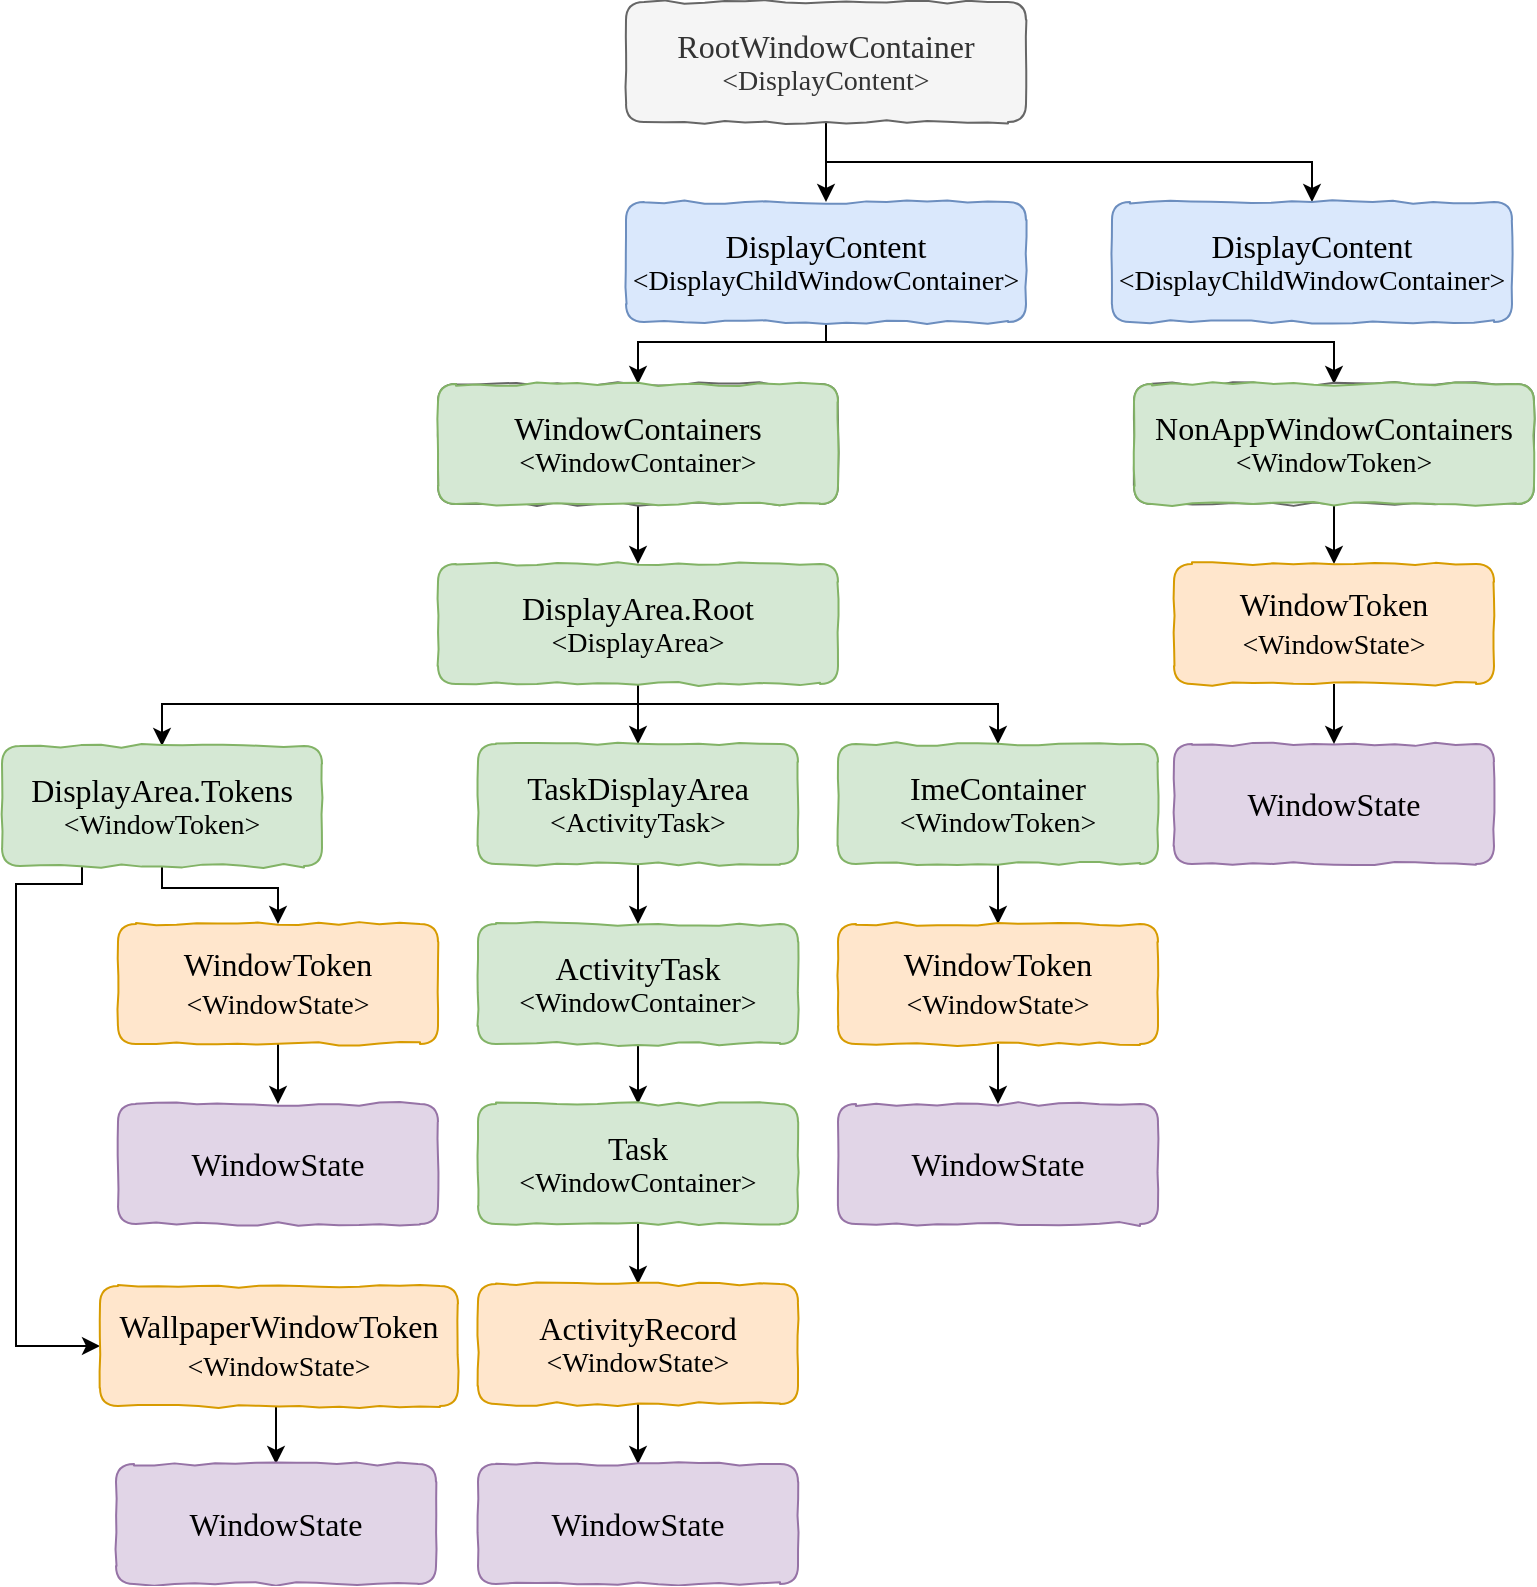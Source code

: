<mxfile version="21.1.4" type="github" pages="9">
  <diagram name="11容器" id="lAeHY45FKhOnQ7Vn6mPi">
    <mxGraphModel dx="1050" dy="625" grid="0" gridSize="10" guides="0" tooltips="1" connect="1" arrows="1" fold="1" page="1" pageScale="1" pageWidth="827" pageHeight="1169" math="0" shadow="0">
      <root>
        <mxCell id="0" />
        <mxCell id="1" parent="0" />
        <mxCell id="IMCtLNOy-mcXA4ENWFEA-23" style="edgeStyle=orthogonalEdgeStyle;rounded=0;orthogonalLoop=1;jettySize=auto;html=1;exitX=0.5;exitY=1;exitDx=0;exitDy=0;entryX=0.5;entryY=0;entryDx=0;entryDy=0;" parent="1" source="IMCtLNOy-mcXA4ENWFEA-1" target="IMCtLNOy-mcXA4ENWFEA-2" edge="1">
          <mxGeometry relative="1" as="geometry" />
        </mxCell>
        <mxCell id="IMCtLNOy-mcXA4ENWFEA-24" style="edgeStyle=orthogonalEdgeStyle;rounded=0;orthogonalLoop=1;jettySize=auto;html=1;exitX=0.5;exitY=1;exitDx=0;exitDy=0;entryX=0.5;entryY=0;entryDx=0;entryDy=0;" parent="1" source="IMCtLNOy-mcXA4ENWFEA-1" target="IMCtLNOy-mcXA4ENWFEA-3" edge="1">
          <mxGeometry relative="1" as="geometry" />
        </mxCell>
        <mxCell id="IMCtLNOy-mcXA4ENWFEA-1" value="&lt;font style=&quot;&quot;&gt;&lt;span style=&quot;font-size: 16px;&quot;&gt;RootWindowContainer&lt;/span&gt;&lt;br&gt;&lt;font style=&quot;font-size: 14px;&quot;&gt;&amp;lt;DisplayContent&amp;gt;&lt;/font&gt;&lt;br&gt;&lt;/font&gt;" style="rounded=1;whiteSpace=wrap;html=1;fillColor=#f5f5f5;fontColor=#333333;strokeColor=#666666;comic=1;fontFamily=Comic Sans MS;" parent="1" vertex="1">
          <mxGeometry x="367" y="30" width="200" height="60" as="geometry" />
        </mxCell>
        <mxCell id="IMCtLNOy-mcXA4ENWFEA-25" style="edgeStyle=orthogonalEdgeStyle;rounded=0;orthogonalLoop=1;jettySize=auto;html=1;exitX=0.5;exitY=1;exitDx=0;exitDy=0;" parent="1" source="IMCtLNOy-mcXA4ENWFEA-2" target="IMCtLNOy-mcXA4ENWFEA-4" edge="1">
          <mxGeometry relative="1" as="geometry">
            <Array as="points">
              <mxPoint x="467" y="200" />
              <mxPoint x="373" y="200" />
            </Array>
          </mxGeometry>
        </mxCell>
        <mxCell id="IMCtLNOy-mcXA4ENWFEA-26" style="edgeStyle=orthogonalEdgeStyle;rounded=0;orthogonalLoop=1;jettySize=auto;html=1;exitX=0.5;exitY=1;exitDx=0;exitDy=0;entryX=0.5;entryY=0;entryDx=0;entryDy=0;" parent="1" source="IMCtLNOy-mcXA4ENWFEA-2" target="IMCtLNOy-mcXA4ENWFEA-5" edge="1">
          <mxGeometry relative="1" as="geometry">
            <Array as="points">
              <mxPoint x="467" y="200" />
              <mxPoint x="721" y="200" />
            </Array>
          </mxGeometry>
        </mxCell>
        <mxCell id="IMCtLNOy-mcXA4ENWFEA-2" value="&lt;font style=&quot;&quot;&gt;&lt;font style=&quot;font-size: 16px;&quot;&gt;DisplayContent&lt;/font&gt;&lt;br&gt;&lt;span style=&quot;font-size: 14px;&quot;&gt;&amp;lt;DisplayChildWindowContainer&lt;/span&gt;&lt;span style=&quot;font-size: 14px; background-color: initial;&quot;&gt;&amp;gt;&lt;/span&gt;&lt;br&gt;&lt;/font&gt;" style="rounded=1;whiteSpace=wrap;html=1;fillColor=#dae8fc;strokeColor=#6c8ebf;comic=1;fontFamily=Comic Sans MS;" parent="1" vertex="1">
          <mxGeometry x="367" y="130" width="200" height="60" as="geometry" />
        </mxCell>
        <mxCell id="IMCtLNOy-mcXA4ENWFEA-3" value="&lt;font style=&quot;&quot;&gt;&lt;font style=&quot;font-size: 16px;&quot;&gt;DisplayContent&lt;/font&gt;&lt;br&gt;&lt;span style=&quot;font-size: 14px;&quot;&gt;&amp;lt;DisplayChildWindowContainer&lt;/span&gt;&lt;span style=&quot;font-size: 14px; border-color: var(--border-color); background-color: initial;&quot;&gt;&amp;gt;&lt;/span&gt;&lt;br&gt;&lt;/font&gt;" style="rounded=1;whiteSpace=wrap;html=1;fillColor=#dae8fc;strokeColor=#6c8ebf;comic=1;fontFamily=Comic Sans MS;" parent="1" vertex="1">
          <mxGeometry x="610" y="130" width="200" height="60" as="geometry" />
        </mxCell>
        <mxCell id="IMCtLNOy-mcXA4ENWFEA-27" style="edgeStyle=orthogonalEdgeStyle;rounded=0;orthogonalLoop=1;jettySize=auto;html=1;exitX=0.5;exitY=1;exitDx=0;exitDy=0;entryX=0.5;entryY=0;entryDx=0;entryDy=0;" parent="1" source="IMCtLNOy-mcXA4ENWFEA-4" target="IMCtLNOy-mcXA4ENWFEA-8" edge="1">
          <mxGeometry relative="1" as="geometry" />
        </mxCell>
        <mxCell id="IMCtLNOy-mcXA4ENWFEA-4" value="&lt;font style=&quot;font-size: 16px;&quot;&gt;WindowContainers&lt;/font&gt;" style="rounded=1;whiteSpace=wrap;html=1;fillColor=#f5f5f5;fontColor=#333333;strokeColor=#666666;comic=1;fontFamily=Comic Sans MS;" parent="1" vertex="1">
          <mxGeometry x="273" y="221" width="200" height="60" as="geometry" />
        </mxCell>
        <mxCell id="IMCtLNOy-mcXA4ENWFEA-28" style="edgeStyle=orthogonalEdgeStyle;rounded=0;orthogonalLoop=1;jettySize=auto;html=1;exitX=0.5;exitY=1;exitDx=0;exitDy=0;entryX=0.5;entryY=0;entryDx=0;entryDy=0;" parent="1" source="IMCtLNOy-mcXA4ENWFEA-5" target="IMCtLNOy-mcXA4ENWFEA-13" edge="1">
          <mxGeometry relative="1" as="geometry" />
        </mxCell>
        <mxCell id="IMCtLNOy-mcXA4ENWFEA-5" value="&lt;font style=&quot;font-size: 16px;&quot;&gt;NonAppWindowContainers&lt;/font&gt;" style="rounded=1;whiteSpace=wrap;html=1;fillColor=#f5f5f5;fontColor=#333333;strokeColor=#666666;comic=1;fontFamily=Comic Sans MS;" parent="1" vertex="1">
          <mxGeometry x="621" y="221" width="200" height="60" as="geometry" />
        </mxCell>
        <mxCell id="IMCtLNOy-mcXA4ENWFEA-7" value="&lt;span style=&quot;font-size: 16px;&quot;&gt;WindowState&lt;br&gt;&lt;/span&gt;" style="rounded=1;whiteSpace=wrap;html=1;fillColor=#e1d5e7;strokeColor=#9673a6;comic=1;fontFamily=Comic Sans MS;" parent="1" vertex="1">
          <mxGeometry x="641" y="401" width="160" height="60" as="geometry" />
        </mxCell>
        <mxCell id="IMCtLNOy-mcXA4ENWFEA-30" style="edgeStyle=orthogonalEdgeStyle;rounded=0;orthogonalLoop=1;jettySize=auto;html=1;exitX=0.5;exitY=1;exitDx=0;exitDy=0;entryX=0.5;entryY=0;entryDx=0;entryDy=0;" parent="1" source="IMCtLNOy-mcXA4ENWFEA-8" target="IMCtLNOy-mcXA4ENWFEA-9" edge="1">
          <mxGeometry relative="1" as="geometry">
            <Array as="points">
              <mxPoint x="373" y="381" />
              <mxPoint x="135" y="381" />
            </Array>
          </mxGeometry>
        </mxCell>
        <mxCell id="IMCtLNOy-mcXA4ENWFEA-31" style="edgeStyle=orthogonalEdgeStyle;rounded=0;orthogonalLoop=1;jettySize=auto;html=1;exitX=0.5;exitY=1;exitDx=0;exitDy=0;entryX=0.5;entryY=0;entryDx=0;entryDy=0;" parent="1" source="IMCtLNOy-mcXA4ENWFEA-8" target="IMCtLNOy-mcXA4ENWFEA-11" edge="1">
          <mxGeometry relative="1" as="geometry" />
        </mxCell>
        <mxCell id="IMCtLNOy-mcXA4ENWFEA-32" style="edgeStyle=orthogonalEdgeStyle;rounded=0;orthogonalLoop=1;jettySize=auto;html=1;exitX=0.5;exitY=1;exitDx=0;exitDy=0;entryX=0.5;entryY=0;entryDx=0;entryDy=0;" parent="1" source="IMCtLNOy-mcXA4ENWFEA-8" target="IMCtLNOy-mcXA4ENWFEA-12" edge="1">
          <mxGeometry relative="1" as="geometry">
            <Array as="points">
              <mxPoint x="373" y="381" />
              <mxPoint x="553" y="381" />
            </Array>
          </mxGeometry>
        </mxCell>
        <mxCell id="IMCtLNOy-mcXA4ENWFEA-8" value="&lt;font style=&quot;&quot;&gt;&lt;span style=&quot;font-size: 16px;&quot;&gt;DisplayArea.Root&lt;/span&gt;&lt;br&gt;&lt;font style=&quot;font-size: 14px;&quot;&gt;&amp;lt;DisplayArea&amp;gt;&lt;/font&gt;&lt;br&gt;&lt;/font&gt;" style="rounded=1;whiteSpace=wrap;html=1;fillColor=#d5e8d4;strokeColor=#82b366;comic=1;fontFamily=Comic Sans MS;" parent="1" vertex="1">
          <mxGeometry x="273" y="311" width="200" height="60" as="geometry" />
        </mxCell>
        <mxCell id="IMCtLNOy-mcXA4ENWFEA-33" style="edgeStyle=orthogonalEdgeStyle;rounded=0;orthogonalLoop=1;jettySize=auto;html=1;exitX=0.5;exitY=1;exitDx=0;exitDy=0;entryX=0.5;entryY=0;entryDx=0;entryDy=0;" parent="1" source="IMCtLNOy-mcXA4ENWFEA-9" target="IMCtLNOy-mcXA4ENWFEA-14" edge="1">
          <mxGeometry relative="1" as="geometry">
            <Array as="points">
              <mxPoint x="135" y="473" />
              <mxPoint x="193" y="473" />
            </Array>
          </mxGeometry>
        </mxCell>
        <mxCell id="ckUaPaLMNcad0wfNVJQm-7" style="edgeStyle=orthogonalEdgeStyle;rounded=0;orthogonalLoop=1;jettySize=auto;html=1;exitX=0.25;exitY=1;exitDx=0;exitDy=0;" parent="1" source="IMCtLNOy-mcXA4ENWFEA-9" target="ckUaPaLMNcad0wfNVJQm-3" edge="1">
          <mxGeometry relative="1" as="geometry">
            <Array as="points">
              <mxPoint x="95" y="471" />
              <mxPoint x="62" y="471" />
              <mxPoint x="62" y="702" />
            </Array>
          </mxGeometry>
        </mxCell>
        <mxCell id="IMCtLNOy-mcXA4ENWFEA-9" value="&lt;font style=&quot;&quot;&gt;&lt;span style=&quot;font-size: 16px;&quot;&gt;DisplayArea.Tokens&lt;/span&gt;&lt;br&gt;&lt;font style=&quot;font-size: 14px;&quot;&gt;&amp;lt;WindowToken&amp;gt;&lt;/font&gt;&lt;br&gt;&lt;/font&gt;" style="rounded=1;whiteSpace=wrap;html=1;fillColor=#d5e8d4;strokeColor=#82b366;comic=1;fontFamily=Comic Sans MS;" parent="1" vertex="1">
          <mxGeometry x="55" y="402" width="160" height="60" as="geometry" />
        </mxCell>
        <mxCell id="IMCtLNOy-mcXA4ENWFEA-36" style="edgeStyle=orthogonalEdgeStyle;rounded=0;orthogonalLoop=1;jettySize=auto;html=1;exitX=0.5;exitY=1;exitDx=0;exitDy=0;" parent="1" source="IMCtLNOy-mcXA4ENWFEA-11" target="IMCtLNOy-mcXA4ENWFEA-18" edge="1">
          <mxGeometry relative="1" as="geometry" />
        </mxCell>
        <mxCell id="IMCtLNOy-mcXA4ENWFEA-11" value="&lt;font style=&quot;&quot;&gt;&lt;span style=&quot;font-size: 16px;&quot;&gt;TaskDisplayArea&lt;/span&gt;&lt;br&gt;&lt;font style=&quot;font-size: 14px;&quot;&gt;&amp;lt;ActivityTask&amp;gt;&lt;/font&gt;&lt;br&gt;&lt;/font&gt;" style="rounded=1;whiteSpace=wrap;html=1;fillColor=#d5e8d4;strokeColor=#82b366;comic=1;fontFamily=Comic Sans MS;" parent="1" vertex="1">
          <mxGeometry x="293" y="401" width="160" height="60" as="geometry" />
        </mxCell>
        <mxCell id="IMCtLNOy-mcXA4ENWFEA-35" style="edgeStyle=orthogonalEdgeStyle;rounded=0;orthogonalLoop=1;jettySize=auto;html=1;exitX=0.5;exitY=1;exitDx=0;exitDy=0;entryX=0.5;entryY=0;entryDx=0;entryDy=0;" parent="1" source="IMCtLNOy-mcXA4ENWFEA-12" target="IMCtLNOy-mcXA4ENWFEA-16" edge="1">
          <mxGeometry relative="1" as="geometry" />
        </mxCell>
        <mxCell id="IMCtLNOy-mcXA4ENWFEA-12" value="&lt;font style=&quot;&quot;&gt;&lt;span style=&quot;font-size: 16px;&quot;&gt;ImeContainer&lt;/span&gt;&lt;br&gt;&lt;font style=&quot;font-size: 14px;&quot;&gt;&amp;lt;WindowToken&amp;gt;&lt;/font&gt;&lt;br&gt;&lt;/font&gt;" style="rounded=1;whiteSpace=wrap;html=1;fillColor=#d5e8d4;strokeColor=#82b366;comic=1;fontFamily=Comic Sans MS;" parent="1" vertex="1">
          <mxGeometry x="473" y="401" width="160" height="60" as="geometry" />
        </mxCell>
        <mxCell id="IMCtLNOy-mcXA4ENWFEA-29" style="edgeStyle=orthogonalEdgeStyle;rounded=0;orthogonalLoop=1;jettySize=auto;html=1;exitX=0.5;exitY=1;exitDx=0;exitDy=0;" parent="1" source="IMCtLNOy-mcXA4ENWFEA-13" target="IMCtLNOy-mcXA4ENWFEA-7" edge="1">
          <mxGeometry relative="1" as="geometry" />
        </mxCell>
        <mxCell id="IMCtLNOy-mcXA4ENWFEA-13" value="WindowToken&lt;br&gt;&lt;font style=&quot;font-size: 14px;&quot;&gt;&amp;lt;WindowState&amp;gt;&lt;/font&gt;" style="rounded=1;whiteSpace=wrap;html=1;fillColor=#ffe6cc;strokeColor=#d79b00;comic=1;fontFamily=Comic Sans MS;fontSize=16;" parent="1" vertex="1">
          <mxGeometry x="641" y="311" width="160" height="60" as="geometry" />
        </mxCell>
        <mxCell id="IMCtLNOy-mcXA4ENWFEA-34" style="edgeStyle=orthogonalEdgeStyle;rounded=0;orthogonalLoop=1;jettySize=auto;html=1;exitX=0.5;exitY=1;exitDx=0;exitDy=0;" parent="1" source="IMCtLNOy-mcXA4ENWFEA-14" target="IMCtLNOy-mcXA4ENWFEA-15" edge="1">
          <mxGeometry relative="1" as="geometry" />
        </mxCell>
        <mxCell id="IMCtLNOy-mcXA4ENWFEA-14" value="WindowToken&lt;br&gt;&lt;font style=&quot;font-size: 14px;&quot;&gt;&amp;lt;WindowState&amp;gt;&lt;/font&gt;" style="rounded=1;whiteSpace=wrap;html=1;fillColor=#ffe6cc;strokeColor=#d79b00;comic=1;fontFamily=Comic Sans MS;fontSize=16;" parent="1" vertex="1">
          <mxGeometry x="113" y="491" width="160" height="60" as="geometry" />
        </mxCell>
        <mxCell id="IMCtLNOy-mcXA4ENWFEA-15" value="&lt;span style=&quot;font-size: 16px;&quot;&gt;WindowState&lt;/span&gt;" style="rounded=1;whiteSpace=wrap;html=1;fillColor=#e1d5e7;strokeColor=#9673a6;comic=1;fontFamily=Comic Sans MS;" parent="1" vertex="1">
          <mxGeometry x="113" y="581" width="160" height="60" as="geometry" />
        </mxCell>
        <mxCell id="IMCtLNOy-mcXA4ENWFEA-38" style="edgeStyle=orthogonalEdgeStyle;rounded=0;orthogonalLoop=1;jettySize=auto;html=1;exitX=0.5;exitY=1;exitDx=0;exitDy=0;" parent="1" source="IMCtLNOy-mcXA4ENWFEA-16" target="IMCtLNOy-mcXA4ENWFEA-17" edge="1">
          <mxGeometry relative="1" as="geometry" />
        </mxCell>
        <mxCell id="IMCtLNOy-mcXA4ENWFEA-16" value="WindowToken&lt;br&gt;&lt;font style=&quot;font-size: 14px;&quot;&gt;&amp;lt;WindowState&amp;gt;&lt;/font&gt;" style="rounded=1;whiteSpace=wrap;html=1;fillColor=#ffe6cc;strokeColor=#d79b00;comic=1;fontFamily=Comic Sans MS;fontSize=16;" parent="1" vertex="1">
          <mxGeometry x="473" y="491" width="160" height="60" as="geometry" />
        </mxCell>
        <mxCell id="IMCtLNOy-mcXA4ENWFEA-17" value="&lt;span style=&quot;font-size: 16px;&quot;&gt;WindowState&lt;/span&gt;" style="rounded=1;whiteSpace=wrap;html=1;fillColor=#e1d5e7;strokeColor=#9673a6;comic=1;fontFamily=Comic Sans MS;" parent="1" vertex="1">
          <mxGeometry x="473" y="581" width="160" height="60" as="geometry" />
        </mxCell>
        <mxCell id="IMCtLNOy-mcXA4ENWFEA-37" style="edgeStyle=orthogonalEdgeStyle;rounded=0;orthogonalLoop=1;jettySize=auto;html=1;exitX=0.5;exitY=1;exitDx=0;exitDy=0;entryX=0.5;entryY=0;entryDx=0;entryDy=0;" parent="1" source="IMCtLNOy-mcXA4ENWFEA-18" target="IMCtLNOy-mcXA4ENWFEA-19" edge="1">
          <mxGeometry relative="1" as="geometry" />
        </mxCell>
        <mxCell id="IMCtLNOy-mcXA4ENWFEA-18" value="&lt;font style=&quot;&quot;&gt;&lt;span style=&quot;font-size: 16px;&quot;&gt;ActivityTask&lt;/span&gt;&lt;br&gt;&lt;font style=&quot;font-size: 14px;&quot;&gt;&amp;lt;WindowContainer&amp;gt;&lt;/font&gt;&lt;br&gt;&lt;/font&gt;" style="rounded=1;whiteSpace=wrap;html=1;fillColor=#d5e8d4;strokeColor=#82b366;comic=1;fontFamily=Comic Sans MS;" parent="1" vertex="1">
          <mxGeometry x="293" y="491" width="160" height="60" as="geometry" />
        </mxCell>
        <mxCell id="IMCtLNOy-mcXA4ENWFEA-39" style="edgeStyle=orthogonalEdgeStyle;rounded=0;orthogonalLoop=1;jettySize=auto;html=1;exitX=0.5;exitY=1;exitDx=0;exitDy=0;" parent="1" source="IMCtLNOy-mcXA4ENWFEA-19" target="IMCtLNOy-mcXA4ENWFEA-20" edge="1">
          <mxGeometry relative="1" as="geometry" />
        </mxCell>
        <mxCell id="IMCtLNOy-mcXA4ENWFEA-19" value="&lt;font style=&quot;&quot;&gt;&lt;span style=&quot;font-size: 16px;&quot;&gt;Task&lt;/span&gt;&lt;br&gt;&lt;font style=&quot;font-size: 14px;&quot;&gt;&amp;lt;WindowContainer&amp;gt;&lt;/font&gt;&lt;br&gt;&lt;/font&gt;" style="rounded=1;whiteSpace=wrap;html=1;fillColor=#d5e8d4;strokeColor=#82b366;comic=1;fontFamily=Comic Sans MS;" parent="1" vertex="1">
          <mxGeometry x="293" y="581" width="160" height="60" as="geometry" />
        </mxCell>
        <mxCell id="IMCtLNOy-mcXA4ENWFEA-40" style="edgeStyle=orthogonalEdgeStyle;rounded=0;orthogonalLoop=1;jettySize=auto;html=1;exitX=0.5;exitY=1;exitDx=0;exitDy=0;entryX=0.5;entryY=0;entryDx=0;entryDy=0;" parent="1" source="IMCtLNOy-mcXA4ENWFEA-20" target="IMCtLNOy-mcXA4ENWFEA-21" edge="1">
          <mxGeometry relative="1" as="geometry" />
        </mxCell>
        <mxCell id="IMCtLNOy-mcXA4ENWFEA-20" value="&lt;font style=&quot;&quot;&gt;&lt;span style=&quot;font-size: 16px;&quot;&gt;ActivityRecord&lt;/span&gt;&lt;br&gt;&lt;font style=&quot;font-size: 14px;&quot;&gt;&amp;lt;WindowState&amp;gt;&lt;/font&gt;&lt;br&gt;&lt;/font&gt;" style="rounded=1;whiteSpace=wrap;html=1;fillColor=#ffe6cc;strokeColor=#d79b00;comic=1;fontFamily=Comic Sans MS;" parent="1" vertex="1">
          <mxGeometry x="293" y="671" width="160" height="60" as="geometry" />
        </mxCell>
        <mxCell id="IMCtLNOy-mcXA4ENWFEA-21" value="&lt;span style=&quot;font-size: 16px;&quot;&gt;WindowState&lt;/span&gt;" style="rounded=1;whiteSpace=wrap;html=1;fillColor=#e1d5e7;strokeColor=#9673a6;comic=1;fontFamily=Comic Sans MS;" parent="1" vertex="1">
          <mxGeometry x="293" y="761" width="160" height="60" as="geometry" />
        </mxCell>
        <mxCell id="IMCtLNOy-mcXA4ENWFEA-41" value="&lt;font style=&quot;&quot;&gt;&lt;span style=&quot;font-size: 16px;&quot;&gt;WindowContainers&lt;/span&gt;&lt;br&gt;&lt;font style=&quot;font-size: 14px;&quot;&gt;&amp;lt;WindowContainer&amp;gt;&lt;/font&gt;&lt;br&gt;&lt;/font&gt;" style="rounded=1;whiteSpace=wrap;html=1;fillColor=#d5e8d4;strokeColor=#82b366;comic=1;fontFamily=Comic Sans MS;" parent="1" vertex="1">
          <mxGeometry x="273" y="221" width="200" height="60" as="geometry" />
        </mxCell>
        <mxCell id="IMCtLNOy-mcXA4ENWFEA-42" value="&lt;font style=&quot;&quot;&gt;&lt;span style=&quot;font-size: 16px;&quot;&gt;NonAppWindowContainers&lt;/span&gt;&lt;br&gt;&lt;font style=&quot;font-size: 14px;&quot;&gt;&amp;lt;WindowToken&amp;gt;&lt;/font&gt;&lt;br&gt;&lt;/font&gt;" style="rounded=1;whiteSpace=wrap;html=1;fillColor=#d5e8d4;strokeColor=#82b366;comic=1;fontFamily=Comic Sans MS;" parent="1" vertex="1">
          <mxGeometry x="621" y="221" width="200" height="60" as="geometry" />
        </mxCell>
        <mxCell id="ckUaPaLMNcad0wfNVJQm-2" style="edgeStyle=orthogonalEdgeStyle;rounded=0;orthogonalLoop=1;jettySize=auto;html=1;exitX=0.5;exitY=1;exitDx=0;exitDy=0;entryX=0.5;entryY=0;entryDx=0;entryDy=0;" parent="1" source="ckUaPaLMNcad0wfNVJQm-3" target="ckUaPaLMNcad0wfNVJQm-4" edge="1">
          <mxGeometry relative="1" as="geometry" />
        </mxCell>
        <mxCell id="ckUaPaLMNcad0wfNVJQm-3" value="WallpaperWindowToken&lt;br&gt;&lt;font style=&quot;font-size: 14px;&quot;&gt;&amp;lt;WindowState&amp;gt;&lt;/font&gt;" style="rounded=1;whiteSpace=wrap;html=1;fillColor=#ffe6cc;strokeColor=#d79b00;comic=1;fontFamily=Comic Sans MS;fontSize=16;" parent="1" vertex="1">
          <mxGeometry x="104" y="672" width="179" height="60" as="geometry" />
        </mxCell>
        <mxCell id="ckUaPaLMNcad0wfNVJQm-4" value="&lt;span style=&quot;font-size: 16px;&quot;&gt;WindowState&lt;/span&gt;" style="rounded=1;whiteSpace=wrap;html=1;fillColor=#e1d5e7;strokeColor=#9673a6;comic=1;fontFamily=Comic Sans MS;" parent="1" vertex="1">
          <mxGeometry x="112" y="761" width="160" height="60" as="geometry" />
        </mxCell>
      </root>
    </mxGraphModel>
  </diagram>
  <diagram id="ByZvy-bH-Gai8VKM7Wku" name="13容器">
    <mxGraphModel dx="1050" dy="625" grid="0" gridSize="10" guides="1" tooltips="1" connect="1" arrows="1" fold="1" page="1" pageScale="1" pageWidth="827" pageHeight="1169" math="0" shadow="0">
      <root>
        <mxCell id="0" />
        <mxCell id="1" parent="0" />
        <mxCell id="hpFwQGBIKN5X3tOxcKpg-1" style="edgeStyle=orthogonalEdgeStyle;rounded=0;orthogonalLoop=1;jettySize=auto;html=1;exitX=0.5;exitY=1;exitDx=0;exitDy=0;entryX=0.5;entryY=0;entryDx=0;entryDy=0;" parent="1" source="hpFwQGBIKN5X3tOxcKpg-3" target="hpFwQGBIKN5X3tOxcKpg-6" edge="1">
          <mxGeometry relative="1" as="geometry" />
        </mxCell>
        <mxCell id="hpFwQGBIKN5X3tOxcKpg-2" style="edgeStyle=orthogonalEdgeStyle;rounded=0;orthogonalLoop=1;jettySize=auto;html=1;exitX=0.5;exitY=1;exitDx=0;exitDy=0;entryX=0.5;entryY=0;entryDx=0;entryDy=0;strokeWidth=1;" parent="1" source="hpFwQGBIKN5X3tOxcKpg-3" target="hpFwQGBIKN5X3tOxcKpg-7" edge="1">
          <mxGeometry relative="1" as="geometry" />
        </mxCell>
        <mxCell id="hpFwQGBIKN5X3tOxcKpg-3" value="&lt;font style=&quot;&quot;&gt;&lt;span style=&quot;font-size: 16px;&quot;&gt;RootWindowContainer&lt;/span&gt;&lt;br&gt;&lt;font style=&quot;font-size: 14px;&quot;&gt;&amp;lt;DisplayContent&amp;gt;&lt;/font&gt;&lt;br&gt;&lt;/font&gt;" style="rounded=1;whiteSpace=wrap;html=1;fillColor=#f5f5f5;fontColor=#333333;strokeColor=#666666;comic=1;fontFamily=Comic Sans MS;" parent="1" vertex="1">
          <mxGeometry x="367" y="30" width="200" height="60" as="geometry" />
        </mxCell>
        <mxCell id="hpFwQGBIKN5X3tOxcKpg-45" style="edgeStyle=orthogonalEdgeStyle;rounded=0;orthogonalLoop=1;jettySize=auto;html=1;exitX=0.5;exitY=1;exitDx=0;exitDy=0;entryX=0.5;entryY=0;entryDx=0;entryDy=0;" parent="1" source="hpFwQGBIKN5X3tOxcKpg-6" target="hpFwQGBIKN5X3tOxcKpg-40" edge="1">
          <mxGeometry relative="1" as="geometry" />
        </mxCell>
        <mxCell id="hpFwQGBIKN5X3tOxcKpg-46" style="edgeStyle=orthogonalEdgeStyle;rounded=0;orthogonalLoop=1;jettySize=auto;html=1;exitX=0.25;exitY=1;exitDx=0;exitDy=0;" parent="1" source="hpFwQGBIKN5X3tOxcKpg-6" target="hpFwQGBIKN5X3tOxcKpg-18" edge="1">
          <mxGeometry relative="1" as="geometry">
            <mxPoint x="290" y="310" as="targetPoint" />
            <Array as="points">
              <mxPoint x="417" y="220" />
              <mxPoint x="290" y="220" />
            </Array>
          </mxGeometry>
        </mxCell>
        <mxCell id="hpFwQGBIKN5X3tOxcKpg-47" style="edgeStyle=orthogonalEdgeStyle;rounded=0;orthogonalLoop=1;jettySize=auto;html=1;exitX=0.75;exitY=1;exitDx=0;exitDy=0;entryX=0.5;entryY=0;entryDx=0;entryDy=0;" parent="1" source="hpFwQGBIKN5X3tOxcKpg-6" target="hpFwQGBIKN5X3tOxcKpg-22" edge="1">
          <mxGeometry relative="1" as="geometry">
            <Array as="points">
              <mxPoint x="517" y="220" />
              <mxPoint x="647" y="220" />
            </Array>
          </mxGeometry>
        </mxCell>
        <mxCell id="hpFwQGBIKN5X3tOxcKpg-51" style="edgeStyle=orthogonalEdgeStyle;rounded=0;orthogonalLoop=1;jettySize=auto;html=1;exitX=0.25;exitY=1;exitDx=0;exitDy=0;entryX=0.5;entryY=0;entryDx=0;entryDy=0;" parent="1" source="hpFwQGBIKN5X3tOxcKpg-6" target="hpFwQGBIKN5X3tOxcKpg-20" edge="1">
          <mxGeometry relative="1" as="geometry">
            <Array as="points">
              <mxPoint x="417" y="220" />
              <mxPoint x="290" y="220" />
              <mxPoint x="290" y="300" />
              <mxPoint x="467" y="300" />
            </Array>
          </mxGeometry>
        </mxCell>
        <mxCell id="hpFwQGBIKN5X3tOxcKpg-6" value="&lt;font style=&quot;&quot;&gt;&lt;font style=&quot;font-size: 16px;&quot;&gt;DisplayContent&lt;/font&gt;&lt;br&gt;&lt;span style=&quot;font-size: 14px;&quot;&gt;&amp;lt;DisplayArea&lt;/span&gt;&lt;span style=&quot;font-size: 14px; background-color: initial;&quot;&gt;&amp;gt;&lt;/span&gt;&lt;br&gt;&lt;/font&gt;" style="rounded=1;whiteSpace=wrap;html=1;fillColor=#dae8fc;strokeColor=#6c8ebf;comic=1;fontFamily=Comic Sans MS;" parent="1" vertex="1">
          <mxGeometry x="367" y="130" width="200" height="60" as="geometry" />
        </mxCell>
        <mxCell id="hpFwQGBIKN5X3tOxcKpg-7" value="&lt;font style=&quot;&quot;&gt;&lt;font style=&quot;font-size: 16px;&quot;&gt;DisplayContent&lt;/font&gt;&lt;br&gt;&lt;span style=&quot;font-size: 14px;&quot;&gt;&amp;lt;&lt;/span&gt;&lt;span style=&quot;font-size: 14px; border-color: var(--border-color); background-color: initial;&quot;&gt;DisplayArea&amp;gt;&lt;/span&gt;&lt;br&gt;&lt;/font&gt;" style="rounded=1;whiteSpace=wrap;html=1;fillColor=#dae8fc;strokeColor=#6c8ebf;comic=1;fontFamily=Comic Sans MS;" parent="1" vertex="1">
          <mxGeometry x="610" y="130" width="200" height="60" as="geometry" />
        </mxCell>
        <mxCell id="hpFwQGBIKN5X3tOxcKpg-17" style="edgeStyle=orthogonalEdgeStyle;rounded=0;orthogonalLoop=1;jettySize=auto;html=1;exitX=0.5;exitY=1;exitDx=0;exitDy=0;entryX=0.5;entryY=0;entryDx=0;entryDy=0;" parent="1" source="hpFwQGBIKN5X3tOxcKpg-18" target="hpFwQGBIKN5X3tOxcKpg-26" edge="1">
          <mxGeometry relative="1" as="geometry" />
        </mxCell>
        <mxCell id="hpFwQGBIKN5X3tOxcKpg-57" style="edgeStyle=orthogonalEdgeStyle;rounded=0;orthogonalLoop=1;jettySize=auto;html=1;exitX=0;exitY=0.5;exitDx=0;exitDy=0;entryX=0.5;entryY=0;entryDx=0;entryDy=0;" parent="1" source="hpFwQGBIKN5X3tOxcKpg-18" target="hpFwQGBIKN5X3tOxcKpg-55" edge="1">
          <mxGeometry relative="1" as="geometry" />
        </mxCell>
        <mxCell id="hpFwQGBIKN5X3tOxcKpg-18" value="&lt;font style=&quot;&quot;&gt;&lt;span style=&quot;font-size: 16px;&quot;&gt;DisplayArea.Tokens&lt;/span&gt;&lt;br&gt;&lt;font style=&quot;font-size: 14px;&quot;&gt;&amp;lt;WindowToken&amp;gt;&lt;/font&gt;&lt;br&gt;&lt;/font&gt;" style="rounded=1;whiteSpace=wrap;html=1;fillColor=#d5e8d4;strokeColor=#82b366;comic=1;fontFamily=Comic Sans MS;" parent="1" vertex="1">
          <mxGeometry x="208" y="318" width="160" height="60" as="geometry" />
        </mxCell>
        <mxCell id="hpFwQGBIKN5X3tOxcKpg-59" style="edgeStyle=orthogonalEdgeStyle;rounded=0;orthogonalLoop=1;jettySize=auto;html=1;exitX=0.5;exitY=1;exitDx=0;exitDy=0;entryX=0.5;entryY=0;entryDx=0;entryDy=0;" parent="1" source="hpFwQGBIKN5X3tOxcKpg-20" target="hpFwQGBIKN5X3tOxcKpg-34" edge="1">
          <mxGeometry relative="1" as="geometry" />
        </mxCell>
        <mxCell id="hpFwQGBIKN5X3tOxcKpg-20" value="&lt;font style=&quot;&quot;&gt;&lt;span style=&quot;font-size: 16px;&quot;&gt;TaskDisplayArea&lt;/span&gt;&lt;br&gt;&lt;font style=&quot;font-size: 14px;&quot;&gt;&amp;lt;WindowContainer&amp;gt;&lt;/font&gt;&lt;br&gt;&lt;/font&gt;" style="rounded=1;whiteSpace=wrap;html=1;fillColor=#d5e8d4;strokeColor=#82b366;comic=1;fontFamily=Comic Sans MS;" parent="1" vertex="1">
          <mxGeometry x="387" y="318" width="160" height="60" as="geometry" />
        </mxCell>
        <mxCell id="hpFwQGBIKN5X3tOxcKpg-21" style="edgeStyle=orthogonalEdgeStyle;rounded=0;orthogonalLoop=1;jettySize=auto;html=1;exitX=0.5;exitY=1;exitDx=0;exitDy=0;entryX=0.5;entryY=0;entryDx=0;entryDy=0;" parent="1" source="hpFwQGBIKN5X3tOxcKpg-22" target="hpFwQGBIKN5X3tOxcKpg-29" edge="1">
          <mxGeometry relative="1" as="geometry" />
        </mxCell>
        <mxCell id="hpFwQGBIKN5X3tOxcKpg-22" value="&lt;font style=&quot;&quot;&gt;&lt;span style=&quot;font-size: 16px;&quot;&gt;ImeContainer&lt;/span&gt;&lt;br&gt;&lt;font style=&quot;font-size: 14px;&quot;&gt;&amp;lt;WindowToken&amp;gt;&lt;/font&gt;&lt;br&gt;&lt;/font&gt;" style="rounded=1;whiteSpace=wrap;html=1;fillColor=#d5e8d4;strokeColor=#82b366;comic=1;fontFamily=Comic Sans MS;" parent="1" vertex="1">
          <mxGeometry x="567" y="318" width="160" height="60" as="geometry" />
        </mxCell>
        <mxCell id="hpFwQGBIKN5X3tOxcKpg-25" style="edgeStyle=orthogonalEdgeStyle;rounded=0;orthogonalLoop=1;jettySize=auto;html=1;exitX=0.5;exitY=1;exitDx=0;exitDy=0;" parent="1" source="hpFwQGBIKN5X3tOxcKpg-26" target="hpFwQGBIKN5X3tOxcKpg-27" edge="1">
          <mxGeometry relative="1" as="geometry" />
        </mxCell>
        <mxCell id="hpFwQGBIKN5X3tOxcKpg-26" value="WindowToken&lt;br&gt;&lt;font style=&quot;font-size: 14px;&quot;&gt;&amp;lt;WindowState&amp;gt;&lt;/font&gt;" style="rounded=1;whiteSpace=wrap;html=1;fillColor=#ffe6cc;strokeColor=#d79b00;comic=1;fontFamily=Comic Sans MS;fontSize=16;" parent="1" vertex="1">
          <mxGeometry x="207" y="408" width="160" height="60" as="geometry" />
        </mxCell>
        <mxCell id="hpFwQGBIKN5X3tOxcKpg-27" value="&lt;span style=&quot;font-size: 16px;&quot;&gt;WindowState&lt;/span&gt;" style="rounded=1;whiteSpace=wrap;html=1;fillColor=#e1d5e7;strokeColor=#9673a6;comic=1;fontFamily=Comic Sans MS;" parent="1" vertex="1">
          <mxGeometry x="207" y="498" width="160" height="60" as="geometry" />
        </mxCell>
        <mxCell id="hpFwQGBIKN5X3tOxcKpg-28" style="edgeStyle=orthogonalEdgeStyle;rounded=0;orthogonalLoop=1;jettySize=auto;html=1;exitX=0.5;exitY=1;exitDx=0;exitDy=0;" parent="1" source="hpFwQGBIKN5X3tOxcKpg-29" target="hpFwQGBIKN5X3tOxcKpg-30" edge="1">
          <mxGeometry relative="1" as="geometry" />
        </mxCell>
        <mxCell id="hpFwQGBIKN5X3tOxcKpg-29" value="WindowToken&lt;br&gt;&lt;font style=&quot;font-size: 14px;&quot;&gt;&amp;lt;WindowState&amp;gt;&lt;/font&gt;" style="rounded=1;whiteSpace=wrap;html=1;fillColor=#ffe6cc;strokeColor=#d79b00;comic=1;fontFamily=Comic Sans MS;fontSize=16;" parent="1" vertex="1">
          <mxGeometry x="567" y="408" width="160" height="60" as="geometry" />
        </mxCell>
        <mxCell id="hpFwQGBIKN5X3tOxcKpg-30" value="&lt;span style=&quot;font-size: 16px;&quot;&gt;WindowState&lt;/span&gt;" style="rounded=1;whiteSpace=wrap;html=1;fillColor=#e1d5e7;strokeColor=#9673a6;comic=1;fontFamily=Comic Sans MS;" parent="1" vertex="1">
          <mxGeometry x="567" y="498" width="160" height="60" as="geometry" />
        </mxCell>
        <mxCell id="hpFwQGBIKN5X3tOxcKpg-33" style="edgeStyle=orthogonalEdgeStyle;rounded=0;orthogonalLoop=1;jettySize=auto;html=1;exitX=0.5;exitY=1;exitDx=0;exitDy=0;" parent="1" source="hpFwQGBIKN5X3tOxcKpg-34" target="hpFwQGBIKN5X3tOxcKpg-36" edge="1">
          <mxGeometry relative="1" as="geometry" />
        </mxCell>
        <mxCell id="hpFwQGBIKN5X3tOxcKpg-34" value="&lt;font style=&quot;&quot;&gt;&lt;span style=&quot;font-size: 16px;&quot;&gt;Task&lt;/span&gt;&lt;br&gt;&lt;font style=&quot;font-size: 14px;&quot;&gt;&amp;lt;WindowContainer&amp;gt;&lt;/font&gt;&lt;br&gt;&lt;/font&gt;" style="rounded=1;whiteSpace=wrap;html=1;fillColor=#d5e8d4;strokeColor=#82b366;comic=1;fontFamily=Comic Sans MS;" parent="1" vertex="1">
          <mxGeometry x="387" y="408" width="160" height="60" as="geometry" />
        </mxCell>
        <mxCell id="hpFwQGBIKN5X3tOxcKpg-35" style="edgeStyle=orthogonalEdgeStyle;rounded=0;orthogonalLoop=1;jettySize=auto;html=1;exitX=0.5;exitY=1;exitDx=0;exitDy=0;entryX=0.5;entryY=0;entryDx=0;entryDy=0;" parent="1" source="hpFwQGBIKN5X3tOxcKpg-36" target="hpFwQGBIKN5X3tOxcKpg-37" edge="1">
          <mxGeometry relative="1" as="geometry" />
        </mxCell>
        <mxCell id="hpFwQGBIKN5X3tOxcKpg-36" value="&lt;font style=&quot;&quot;&gt;&lt;span style=&quot;font-size: 16px;&quot;&gt;ActivityRecord&lt;/span&gt;&lt;br&gt;&lt;font style=&quot;font-size: 14px;&quot;&gt;&amp;lt;WindowState&amp;gt;&lt;/font&gt;&lt;br&gt;&lt;/font&gt;" style="rounded=1;whiteSpace=wrap;html=1;fillColor=#ffe6cc;strokeColor=#d79b00;comic=1;fontFamily=Comic Sans MS;" parent="1" vertex="1">
          <mxGeometry x="387" y="498" width="160" height="60" as="geometry" />
        </mxCell>
        <mxCell id="hpFwQGBIKN5X3tOxcKpg-37" value="&lt;span style=&quot;font-size: 16px;&quot;&gt;WindowState&lt;/span&gt;" style="rounded=1;whiteSpace=wrap;html=1;fillColor=#e1d5e7;strokeColor=#9673a6;comic=1;fontFamily=Comic Sans MS;" parent="1" vertex="1">
          <mxGeometry x="387" y="588" width="160" height="60" as="geometry" />
        </mxCell>
        <mxCell id="hpFwQGBIKN5X3tOxcKpg-53" style="edgeStyle=orthogonalEdgeStyle;rounded=0;orthogonalLoop=1;jettySize=auto;html=1;exitX=1;exitY=0.5;exitDx=0;exitDy=0;entryX=0.5;entryY=0;entryDx=0;entryDy=0;" parent="1" source="hpFwQGBIKN5X3tOxcKpg-40" target="hpFwQGBIKN5X3tOxcKpg-22" edge="1">
          <mxGeometry relative="1" as="geometry" />
        </mxCell>
        <mxCell id="hpFwQGBIKN5X3tOxcKpg-54" style="edgeStyle=orthogonalEdgeStyle;rounded=0;orthogonalLoop=1;jettySize=auto;html=1;exitX=0;exitY=0.5;exitDx=0;exitDy=0;entryX=0.514;entryY=-0.001;entryDx=0;entryDy=0;entryPerimeter=0;" parent="1" source="hpFwQGBIKN5X3tOxcKpg-40" target="hpFwQGBIKN5X3tOxcKpg-18" edge="1">
          <mxGeometry relative="1" as="geometry">
            <mxPoint x="291.724" y="347.897" as="targetPoint" />
          </mxGeometry>
        </mxCell>
        <mxCell id="hpFwQGBIKN5X3tOxcKpg-40" value="&lt;font style=&quot;&quot;&gt;&lt;span style=&quot;font-size: 16px;&quot;&gt;DisplayArea.Dimmable&lt;br&gt;&lt;/span&gt;&lt;font style=&quot;font-size: 14px;&quot;&gt;&amp;lt;DisplayArea&amp;gt;&lt;/font&gt;&lt;br&gt;&lt;/font&gt;" style="rounded=1;whiteSpace=wrap;html=1;fillColor=#d5e8d4;strokeColor=#82b366;comic=1;fontFamily=Comic Sans MS;" parent="1" vertex="1">
          <mxGeometry x="387" y="230" width="160" height="60" as="geometry" />
        </mxCell>
        <mxCell id="hpFwQGBIKN5X3tOxcKpg-58" style="edgeStyle=orthogonalEdgeStyle;rounded=0;orthogonalLoop=1;jettySize=auto;html=1;exitX=0.5;exitY=1;exitDx=0;exitDy=0;entryX=0.5;entryY=0;entryDx=0;entryDy=0;" parent="1" source="hpFwQGBIKN5X3tOxcKpg-55" target="hpFwQGBIKN5X3tOxcKpg-56" edge="1">
          <mxGeometry relative="1" as="geometry" />
        </mxCell>
        <mxCell id="hpFwQGBIKN5X3tOxcKpg-55" value="WallpaperWindowToken&lt;br&gt;&lt;font style=&quot;font-size: 14px;&quot;&gt;&amp;lt;WindowState&amp;gt;&lt;/font&gt;" style="rounded=1;whiteSpace=wrap;html=1;fillColor=#ffe6cc;strokeColor=#d79b00;comic=1;fontFamily=Comic Sans MS;fontSize=16;" parent="1" vertex="1">
          <mxGeometry x="16" y="408" width="179" height="60" as="geometry" />
        </mxCell>
        <mxCell id="hpFwQGBIKN5X3tOxcKpg-56" value="&lt;span style=&quot;font-size: 16px;&quot;&gt;WindowState&lt;/span&gt;" style="rounded=1;whiteSpace=wrap;html=1;fillColor=#e1d5e7;strokeColor=#9673a6;comic=1;fontFamily=Comic Sans MS;" parent="1" vertex="1">
          <mxGeometry x="25.5" y="498" width="160" height="60" as="geometry" />
        </mxCell>
      </root>
    </mxGraphModel>
  </diagram>
  <diagram id="M32I50oGsIUyyNW79CaW" name="布局">
    <mxGraphModel dx="1050" dy="625" grid="0" gridSize="10" guides="1" tooltips="1" connect="1" arrows="1" fold="1" page="1" pageScale="1" pageWidth="827" pageHeight="1169" math="0" shadow="0">
      <root>
        <mxCell id="0" />
        <mxCell id="1" parent="0" />
        <mxCell id="SzxMd70FmIVpg1iMvTQR-1" value="" style="rounded=1;whiteSpace=wrap;html=1;arcSize=5;fillColor=#f5f5f5;fontColor=#333333;strokeColor=#666666;" parent="1" vertex="1">
          <mxGeometry x="170" y="20" width="430" height="550" as="geometry" />
        </mxCell>
        <mxCell id="SzxMd70FmIVpg1iMvTQR-2" value="&lt;font face=&quot;Comic Sans MS&quot; style=&quot;font-size: 16px;&quot;&gt;DecorView&lt;/font&gt;" style="rounded=1;whiteSpace=wrap;html=1;fillColor=none;strokeColor=none;" parent="1" vertex="1">
          <mxGeometry x="325" y="10" width="120" height="60" as="geometry" />
        </mxCell>
        <mxCell id="SzxMd70FmIVpg1iMvTQR-3" value="" style="rounded=1;whiteSpace=wrap;html=1;arcSize=2;fillColor=#dae8fc;strokeColor=#6c8ebf;" parent="1" vertex="1">
          <mxGeometry x="180" y="50" width="410" height="510" as="geometry" />
        </mxCell>
        <mxCell id="SzxMd70FmIVpg1iMvTQR-4" value="&lt;font face=&quot;Comic Sans MS&quot; style=&quot;font-size: 16px;&quot;&gt;LinearLayout&lt;/font&gt;" style="rounded=1;whiteSpace=wrap;html=1;fillColor=none;strokeColor=none;" parent="1" vertex="1">
          <mxGeometry x="325" y="35" width="120" height="60" as="geometry" />
        </mxCell>
        <mxCell id="SzxMd70FmIVpg1iMvTQR-5" value="" style="rounded=1;whiteSpace=wrap;html=1;arcSize=2;fillColor=#ffe6cc;strokeColor=#d79b00;" parent="1" vertex="1">
          <mxGeometry x="190" y="130" width="390" height="420" as="geometry" />
        </mxCell>
        <mxCell id="SzxMd70FmIVpg1iMvTQR-6" value="&lt;font face=&quot;Comic Sans MS&quot; style=&quot;font-size: 16px;&quot;&gt;ViewStub&lt;/font&gt;" style="rounded=1;whiteSpace=wrap;html=1;fillColor=#d5e8d4;strokeColor=#82b366;" parent="1" vertex="1">
          <mxGeometry x="190" y="80" width="390" height="40" as="geometry" />
        </mxCell>
        <mxCell id="SzxMd70FmIVpg1iMvTQR-7" value="&lt;font face=&quot;Comic Sans MS&quot; style=&quot;font-size: 16px;&quot;&gt;FrameLayout&lt;/font&gt;" style="rounded=1;whiteSpace=wrap;html=1;fillColor=none;strokeColor=none;" parent="1" vertex="1">
          <mxGeometry x="325" y="120" width="120" height="60" as="geometry" />
        </mxCell>
        <mxCell id="SzxMd70FmIVpg1iMvTQR-8" value="" style="rounded=1;whiteSpace=wrap;html=1;arcSize=2;fillColor=#fff2cc;strokeColor=#d6b656;" parent="1" vertex="1">
          <mxGeometry x="200" y="170" width="370" height="370" as="geometry" />
        </mxCell>
        <mxCell id="SzxMd70FmIVpg1iMvTQR-9" value="&lt;font face=&quot;Comic Sans MS&quot; style=&quot;font-size: 16px;&quot;&gt;ViewStubCompat&lt;/font&gt;" style="rounded=1;whiteSpace=wrap;html=1;fillColor=#f8cecc;strokeColor=#b85450;" parent="1" vertex="1">
          <mxGeometry x="210" y="210" width="350" height="40" as="geometry" />
        </mxCell>
        <mxCell id="SzxMd70FmIVpg1iMvTQR-10" value="&lt;font face=&quot;Comic Sans MS&quot; style=&quot;font-size: 16px;&quot;&gt;FitWindowLinearLayout&lt;/font&gt;" style="rounded=1;whiteSpace=wrap;html=1;fillColor=none;strokeColor=none;" parent="1" vertex="1">
          <mxGeometry x="325" y="160" width="120" height="60" as="geometry" />
        </mxCell>
        <mxCell id="SzxMd70FmIVpg1iMvTQR-11" value="" style="rounded=1;whiteSpace=wrap;html=1;arcSize=3;fillColor=#e1d5e7;strokeColor=#9673a6;" parent="1" vertex="1">
          <mxGeometry x="210" y="265" width="350" height="265" as="geometry" />
        </mxCell>
        <mxCell id="SzxMd70FmIVpg1iMvTQR-12" value="&lt;font face=&quot;Comic Sans MS&quot; style=&quot;font-size: 16px;&quot;&gt;ContentFrameLayout&lt;/font&gt;" style="rounded=1;whiteSpace=wrap;html=1;fillColor=none;strokeColor=none;" parent="1" vertex="1">
          <mxGeometry x="325" y="254" width="120" height="60" as="geometry" />
        </mxCell>
        <mxCell id="SzxMd70FmIVpg1iMvTQR-13" value="&lt;div style=&quot;orphans: 2; text-align: center; font-size: 16px;&quot;&gt;&lt;font face=&quot;Comic Sans MS&quot;&gt;&lt;span style=&quot;orphans: 4; text-align: start; box-sizing: border-box;&quot;&gt;对应继承&lt;/span&gt;&lt;span style=&quot;color: rgb(51, 51, 51); orphans: 4; text-align: start; box-sizing: border-box;&quot;&gt;AppCompatActivity的xml&lt;/span&gt;&lt;/font&gt;&lt;/div&gt;" style="rounded=1;whiteSpace=wrap;html=1;" parent="1" vertex="1">
          <mxGeometry x="220" y="300" width="330" height="220" as="geometry" />
        </mxCell>
      </root>
    </mxGraphModel>
  </diagram>
  <diagram id="WaZS9BG_5ky_Au0z7314" name="windowtoken">
    <mxGraphModel dx="1050" dy="625" grid="0" gridSize="10" guides="1" tooltips="1" connect="1" arrows="1" fold="1" page="1" pageScale="1" pageWidth="827" pageHeight="1169" math="0" shadow="0">
      <root>
        <mxCell id="0" />
        <mxCell id="1" parent="0" />
        <mxCell id="5J1O7dY0RU1pMyZ_wR_q-1" value="" style="rounded=1;whiteSpace=wrap;html=1;" parent="1" vertex="1">
          <mxGeometry x="270" y="40" width="237" height="280" as="geometry" />
        </mxCell>
        <mxCell id="KhH-e0EHArY9VCefuHor-1" value="&lt;font face=&quot;Comic Sans MS&quot; style=&quot;font-size: 16px;&quot;&gt;ActivityRecord&lt;/font&gt;" style="rounded=1;whiteSpace=wrap;html=1;fillColor=none;strokeColor=none;" parent="1" vertex="1">
          <mxGeometry x="328.5" y="40" width="120" height="60" as="geometry" />
        </mxCell>
        <mxCell id="KhH-e0EHArY9VCefuHor-2" value="" style="rounded=1;whiteSpace=wrap;html=1;" parent="1" vertex="1">
          <mxGeometry x="290" y="90" width="200" height="90" as="geometry" />
        </mxCell>
        <mxCell id="KhH-e0EHArY9VCefuHor-3" value="&lt;font face=&quot;Comic Sans MS&quot; style=&quot;font-size: 16px;&quot;&gt;WindowState&lt;/font&gt;" style="rounded=1;whiteSpace=wrap;html=1;fillColor=none;strokeColor=none;" parent="1" vertex="1">
          <mxGeometry x="330" y="105" width="120" height="60" as="geometry" />
        </mxCell>
        <mxCell id="KhH-e0EHArY9VCefuHor-4" value="&lt;font face=&quot;Comic Sans MS&quot; style=&quot;font-size: 16px;&quot;&gt;WindowState&lt;/font&gt;" style="rounded=1;whiteSpace=wrap;html=1;fillColor=none;strokeColor=none;" parent="1" vertex="1">
          <mxGeometry x="330" y="215" width="120" height="60" as="geometry" />
        </mxCell>
        <mxCell id="KhH-e0EHArY9VCefuHor-5" value="" style="rounded=1;whiteSpace=wrap;html=1;" parent="1" vertex="1">
          <mxGeometry x="290" y="200" width="200" height="90" as="geometry" />
        </mxCell>
        <mxCell id="KhH-e0EHArY9VCefuHor-8" value="&lt;font face=&quot;Comic Sans MS&quot; style=&quot;font-size: 16px;&quot;&gt;WindowState&lt;/font&gt;" style="rounded=1;whiteSpace=wrap;html=1;fillColor=none;strokeColor=none;" parent="1" vertex="1">
          <mxGeometry x="330" y="215" width="120" height="60" as="geometry" />
        </mxCell>
        <mxCell id="KhH-e0EHArY9VCefuHor-10" value="&lt;font face=&quot;Comic Sans MS&quot; style=&quot;font-size: 16px;&quot;&gt;...&lt;/font&gt;" style="rounded=1;whiteSpace=wrap;html=1;fillColor=none;strokeColor=none;" parent="1" vertex="1">
          <mxGeometry x="330" y="275" width="120" height="60" as="geometry" />
        </mxCell>
      </root>
    </mxGraphModel>
  </diagram>
  <diagram id="ZWIopAm3L9_UCVJ3FF0S" name="11类图">
    <mxGraphModel dx="1124" dy="694" grid="0" gridSize="10" guides="1" tooltips="1" connect="1" arrows="1" fold="1" page="1" pageScale="1" pageWidth="827" pageHeight="1169" math="0" shadow="0">
      <root>
        <mxCell id="0" />
        <mxCell id="1" parent="0" />
        <mxCell id="_028kTz8c1q3inrl98hS-1" value="&amp;lt;Abstract&amp;gt;&lt;br&gt;ConfigurationContainer" style="swimlane;fontStyle=1;align=center;verticalAlign=middle;childLayout=stackLayout;horizontal=1;startSize=29;horizontalStack=0;resizeParent=1;resizeParentMax=0;resizeLast=0;collapsible=0;marginBottom=0;html=1;whiteSpace=wrap;fillColor=#f5f5f5;fontColor=#333333;strokeColor=#666666;" vertex="1" parent="1">
          <mxGeometry x="300" y="80" width="140" height="50" as="geometry" />
        </mxCell>
        <mxCell id="_028kTz8c1q3inrl98hS-8" style="edgeStyle=orthogonalEdgeStyle;rounded=0;orthogonalLoop=1;jettySize=auto;html=1;exitX=0.5;exitY=0;exitDx=0;exitDy=0;entryX=0.5;entryY=1;entryDx=0;entryDy=0;endArrow=block;endFill=0;" edge="1" parent="1" source="_028kTz8c1q3inrl98hS-5" target="_028kTz8c1q3inrl98hS-1">
          <mxGeometry relative="1" as="geometry">
            <Array as="points">
              <mxPoint x="265" y="150" />
              <mxPoint x="370" y="150" />
            </Array>
          </mxGeometry>
        </mxCell>
        <mxCell id="_028kTz8c1q3inrl98hS-5" value="WindowProcessController" style="swimlane;fontStyle=1;align=center;verticalAlign=middle;childLayout=stackLayout;horizontal=1;startSize=29;horizontalStack=0;resizeParent=1;resizeParentMax=0;resizeLast=0;collapsible=0;marginBottom=0;html=1;whiteSpace=wrap;fillColor=#dae8fc;strokeColor=#6c8ebf;" vertex="1" parent="1">
          <mxGeometry x="190" y="170" width="150" height="54" as="geometry" />
        </mxCell>
        <mxCell id="_028kTz8c1q3inrl98hS-6" value="&amp;lt;ConfigurationContainer&amp;gt;" style="text;html=1;strokeColor=none;fillColor=none;align=center;verticalAlign=middle;spacingLeft=4;spacingRight=4;overflow=hidden;rotatable=0;points=[[0,0.5],[1,0.5]];portConstraint=eastwest;whiteSpace=wrap;" vertex="1" parent="_028kTz8c1q3inrl98hS-5">
          <mxGeometry y="29" width="150" height="25" as="geometry" />
        </mxCell>
        <mxCell id="_028kTz8c1q3inrl98hS-12" style="edgeStyle=orthogonalEdgeStyle;rounded=0;orthogonalLoop=1;jettySize=auto;html=1;exitX=0.5;exitY=0;exitDx=0;exitDy=0;endArrow=block;endFill=0;" edge="1" parent="1" source="_028kTz8c1q3inrl98hS-9">
          <mxGeometry relative="1" as="geometry">
            <mxPoint x="370" y="130" as="targetPoint" />
          </mxGeometry>
        </mxCell>
        <mxCell id="_028kTz8c1q3inrl98hS-9" value="WindowContainer" style="swimlane;fontStyle=1;align=center;verticalAlign=middle;childLayout=stackLayout;horizontal=1;startSize=29;horizontalStack=0;resizeParent=1;resizeParentMax=0;resizeLast=0;collapsible=0;marginBottom=0;html=1;whiteSpace=wrap;fillColor=#dae8fc;strokeColor=#6c8ebf;" vertex="1" parent="1">
          <mxGeometry x="404" y="170" width="150" height="54" as="geometry" />
        </mxCell>
        <mxCell id="kgGyEuKwvp2AVTvTzQlL-14" style="edgeStyle=orthogonalEdgeStyle;rounded=0;orthogonalLoop=1;jettySize=auto;html=1;exitX=0.5;exitY=0;exitDx=0;exitDy=0;endArrow=block;endFill=0;" edge="1" parent="1" source="_028kTz8c1q3inrl98hS-28">
          <mxGeometry relative="1" as="geometry">
            <mxPoint x="442" y="224" as="targetPoint" />
            <Array as="points">
              <mxPoint x="285" y="250" />
              <mxPoint x="442" y="250" />
            </Array>
          </mxGeometry>
        </mxCell>
        <mxCell id="_028kTz8c1q3inrl98hS-28" value="DisplayContent" style="swimlane;fontStyle=1;align=center;verticalAlign=middle;childLayout=stackLayout;horizontal=1;startSize=29;horizontalStack=0;resizeParent=1;resizeParentMax=0;resizeLast=0;collapsible=0;marginBottom=0;html=1;whiteSpace=wrap;fillColor=#d5e8d4;strokeColor=#82b366;" vertex="1" parent="1">
          <mxGeometry x="190" y="270" width="190" height="186" as="geometry" />
        </mxCell>
        <mxCell id="_028kTz8c1q3inrl98hS-29" value="&amp;lt;DisplayChildWindowContainer&amp;gt;" style="text;html=1;strokeColor=none;fillColor=none;align=center;verticalAlign=middle;spacingLeft=4;spacingRight=4;overflow=hidden;rotatable=0;points=[[0,0.5],[1,0.5]];portConstraint=eastwest;whiteSpace=wrap;strokeWidth=5;" vertex="1" parent="_028kTz8c1q3inrl98hS-28">
          <mxGeometry y="29" width="190" height="25" as="geometry" />
        </mxCell>
        <mxCell id="_028kTz8c1q3inrl98hS-34" value="&amp;nbsp;" style="text;html=1;strokeColor=none;fillColor=none;align=center;verticalAlign=middle;spacingLeft=4;spacingRight=4;overflow=hidden;rotatable=0;points=[[0,0.5],[1,0.5]];portConstraint=eastwest;whiteSpace=wrap;" vertex="1" parent="_028kTz8c1q3inrl98hS-28">
          <mxGeometry y="54" width="190" height="66" as="geometry" />
        </mxCell>
        <mxCell id="_028kTz8c1q3inrl98hS-50" value="&amp;nbsp;" style="text;html=1;strokeColor=none;fillColor=none;align=center;verticalAlign=middle;spacingLeft=4;spacingRight=4;overflow=hidden;rotatable=0;points=[[0,0.5],[1,0.5]];portConstraint=eastwest;whiteSpace=wrap;" vertex="1" parent="_028kTz8c1q3inrl98hS-28">
          <mxGeometry y="120" width="190" height="66" as="geometry" />
        </mxCell>
        <mxCell id="_028kTz8c1q3inrl98hS-53" style="edgeStyle=orthogonalEdgeStyle;rounded=0;orthogonalLoop=1;jettySize=auto;html=1;exitX=1;exitY=0.25;exitDx=0;exitDy=0;entryX=0.25;entryY=1;entryDx=0;entryDy=0;endArrow=block;endFill=0;" edge="1" parent="1" source="_028kTz8c1q3inrl98hS-46" target="_028kTz8c1q3inrl98hS-9">
          <mxGeometry relative="1" as="geometry">
            <mxPoint x="440" y="230" as="targetPoint" />
          </mxGeometry>
        </mxCell>
        <mxCell id="_028kTz8c1q3inrl98hS-46" value="WindowContainers" style="swimlane;fontStyle=1;align=center;verticalAlign=middle;childLayout=stackLayout;horizontal=1;startSize=29;horizontalStack=0;resizeParent=1;resizeParentMax=0;resizeLast=0;collapsible=0;marginBottom=0;html=1;whiteSpace=wrap;fillColor=#d5e8d4;strokeColor=#82b366;" vertex="1" parent="1">
          <mxGeometry x="190" y="324" width="170" height="54" as="geometry" />
        </mxCell>
        <mxCell id="_028kTz8c1q3inrl98hS-47" value="&amp;lt;WindowContainer&amp;gt;" style="text;html=1;strokeColor=none;fillColor=none;align=center;verticalAlign=middle;spacingLeft=4;spacingRight=4;overflow=hidden;rotatable=0;points=[[0,0.5],[1,0.5]];portConstraint=eastwest;whiteSpace=wrap;" vertex="1" parent="_028kTz8c1q3inrl98hS-46">
          <mxGeometry y="29" width="170" height="25" as="geometry" />
        </mxCell>
        <mxCell id="_028kTz8c1q3inrl98hS-51" value="NonAppWindowContainers" style="swimlane;fontStyle=1;align=center;verticalAlign=middle;childLayout=stackLayout;horizontal=1;startSize=29;horizontalStack=0;resizeParent=1;resizeParentMax=0;resizeLast=0;collapsible=0;marginBottom=0;html=1;whiteSpace=wrap;fillColor=#d5e8d4;strokeColor=#82b366;" vertex="1" parent="1">
          <mxGeometry x="190" y="390" width="170" height="54" as="geometry" />
        </mxCell>
        <mxCell id="_028kTz8c1q3inrl98hS-52" value="&amp;lt;WindowToken&amp;gt;" style="text;html=1;strokeColor=none;fillColor=none;align=center;verticalAlign=middle;spacingLeft=4;spacingRight=4;overflow=hidden;rotatable=0;points=[[0,0.5],[1,0.5]];portConstraint=eastwest;whiteSpace=wrap;" vertex="1" parent="_028kTz8c1q3inrl98hS-51">
          <mxGeometry y="29" width="170" height="25" as="geometry" />
        </mxCell>
        <mxCell id="_028kTz8c1q3inrl98hS-56" style="edgeStyle=orthogonalEdgeStyle;rounded=0;orthogonalLoop=1;jettySize=auto;html=1;exitX=1;exitY=0.25;exitDx=0;exitDy=0;entryX=0.25;entryY=1;entryDx=0;entryDy=0;endArrow=block;endFill=0;" edge="1" parent="1">
          <mxGeometry relative="1" as="geometry">
            <mxPoint x="360" y="404" as="sourcePoint" />
            <mxPoint x="442" y="224" as="targetPoint" />
          </mxGeometry>
        </mxCell>
        <mxCell id="kgGyEuKwvp2AVTvTzQlL-15" style="edgeStyle=orthogonalEdgeStyle;rounded=0;orthogonalLoop=1;jettySize=auto;html=1;exitX=0.5;exitY=0;exitDx=0;exitDy=0;entryX=0.25;entryY=1;entryDx=0;entryDy=0;endArrow=block;endFill=0;" edge="1" parent="1" source="_028kTz8c1q3inrl98hS-57" target="_028kTz8c1q3inrl98hS-9">
          <mxGeometry relative="1" as="geometry">
            <Array as="points">
              <mxPoint x="95" y="250" />
              <mxPoint x="442" y="250" />
            </Array>
          </mxGeometry>
        </mxCell>
        <mxCell id="_028kTz8c1q3inrl98hS-57" value="RootWindowContainer" style="swimlane;fontStyle=1;align=center;verticalAlign=middle;childLayout=stackLayout;horizontal=1;startSize=29;horizontalStack=0;resizeParent=1;resizeParentMax=0;resizeLast=0;collapsible=0;marginBottom=0;html=1;whiteSpace=wrap;fillColor=#d5e8d4;strokeColor=#82b366;" vertex="1" parent="1">
          <mxGeometry x="20" y="280" width="150" height="54" as="geometry" />
        </mxCell>
        <mxCell id="_028kTz8c1q3inrl98hS-58" value="&amp;lt;DisplayContent&amp;gt;" style="text;html=1;strokeColor=none;fillColor=none;align=center;verticalAlign=middle;spacingLeft=4;spacingRight=4;overflow=hidden;rotatable=0;points=[[0,0.5],[1,0.5]];portConstraint=eastwest;whiteSpace=wrap;" vertex="1" parent="_028kTz8c1q3inrl98hS-57">
          <mxGeometry y="29" width="150" height="25" as="geometry" />
        </mxCell>
        <mxCell id="kgGyEuKwvp2AVTvTzQlL-1" style="edgeStyle=orthogonalEdgeStyle;rounded=0;orthogonalLoop=1;jettySize=auto;html=1;exitX=0.5;exitY=0;exitDx=0;exitDy=0;entryX=0.5;entryY=1;entryDx=0;entryDy=0;endArrow=block;endFill=0;" edge="1" parent="1" source="_028kTz8c1q3inrl98hS-59" target="_028kTz8c1q3inrl98hS-9">
          <mxGeometry relative="1" as="geometry" />
        </mxCell>
        <mxCell id="_028kTz8c1q3inrl98hS-59" value="DisplayArea" style="swimlane;fontStyle=1;align=center;verticalAlign=middle;childLayout=stackLayout;horizontal=1;startSize=29;horizontalStack=0;resizeParent=1;resizeParentMax=0;resizeLast=0;collapsible=0;marginBottom=0;html=1;whiteSpace=wrap;fillColor=#d5e8d4;strokeColor=#82b366;" vertex="1" parent="1">
          <mxGeometry x="460" y="280" width="150" height="54" as="geometry" />
        </mxCell>
        <mxCell id="_028kTz8c1q3inrl98hS-60" value="&amp;lt;WindowContainer&amp;gt;" style="text;html=1;strokeColor=none;fillColor=none;align=center;verticalAlign=middle;spacingLeft=4;spacingRight=4;overflow=hidden;rotatable=0;points=[[0,0.5],[1,0.5]];portConstraint=eastwest;whiteSpace=wrap;" vertex="1" parent="_028kTz8c1q3inrl98hS-59">
          <mxGeometry y="29" width="150" height="25" as="geometry" />
        </mxCell>
        <mxCell id="kgGyEuKwvp2AVTvTzQlL-32" style="edgeStyle=orthogonalEdgeStyle;rounded=0;orthogonalLoop=1;jettySize=auto;html=1;exitX=0.5;exitY=0;exitDx=0;exitDy=0;entryX=0.5;entryY=1;entryDx=0;entryDy=0;endArrow=block;endFill=0;" edge="1" parent="1" source="kgGyEuKwvp2AVTvTzQlL-2" target="_028kTz8c1q3inrl98hS-9">
          <mxGeometry relative="1" as="geometry" />
        </mxCell>
        <mxCell id="kgGyEuKwvp2AVTvTzQlL-2" value="Task" style="swimlane;fontStyle=1;align=center;verticalAlign=middle;childLayout=stackLayout;horizontal=1;startSize=29;horizontalStack=0;resizeParent=1;resizeParentMax=0;resizeLast=0;collapsible=0;marginBottom=0;html=1;whiteSpace=wrap;fillColor=#d5e8d4;strokeColor=#82b366;" vertex="1" parent="1">
          <mxGeometry x="630" y="280" width="150" height="54" as="geometry" />
        </mxCell>
        <mxCell id="kgGyEuKwvp2AVTvTzQlL-3" value="&amp;lt;WindowContainer&amp;gt;" style="text;html=1;strokeColor=none;fillColor=none;align=center;verticalAlign=middle;spacingLeft=4;spacingRight=4;overflow=hidden;rotatable=0;points=[[0,0.5],[1,0.5]];portConstraint=eastwest;whiteSpace=wrap;" vertex="1" parent="kgGyEuKwvp2AVTvTzQlL-2">
          <mxGeometry y="29" width="150" height="25" as="geometry" />
        </mxCell>
        <mxCell id="kgGyEuKwvp2AVTvTzQlL-35" style="edgeStyle=orthogonalEdgeStyle;rounded=0;orthogonalLoop=1;jettySize=auto;html=1;exitX=0.5;exitY=0;exitDx=0;exitDy=0;endArrow=none;endFill=0;" edge="1" parent="1" source="kgGyEuKwvp2AVTvTzQlL-4">
          <mxGeometry relative="1" as="geometry">
            <mxPoint x="884.966" y="251.897" as="targetPoint" />
          </mxGeometry>
        </mxCell>
        <mxCell id="kgGyEuKwvp2AVTvTzQlL-4" value="WindowToken" style="swimlane;fontStyle=1;align=center;verticalAlign=middle;childLayout=stackLayout;horizontal=1;startSize=29;horizontalStack=0;resizeParent=1;resizeParentMax=0;resizeLast=0;collapsible=0;marginBottom=0;html=1;whiteSpace=wrap;fillColor=#d5e8d4;strokeColor=#82b366;" vertex="1" parent="1">
          <mxGeometry x="810" y="280" width="150" height="54" as="geometry" />
        </mxCell>
        <mxCell id="kgGyEuKwvp2AVTvTzQlL-5" value="&amp;lt;WindowState&amp;gt;" style="text;html=1;strokeColor=none;fillColor=none;align=center;verticalAlign=middle;spacingLeft=4;spacingRight=4;overflow=hidden;rotatable=0;points=[[0,0.5],[1,0.5]];portConstraint=eastwest;whiteSpace=wrap;" vertex="1" parent="kgGyEuKwvp2AVTvTzQlL-4">
          <mxGeometry y="29" width="150" height="25" as="geometry" />
        </mxCell>
        <mxCell id="kgGyEuKwvp2AVTvTzQlL-34" style="edgeStyle=orthogonalEdgeStyle;rounded=0;orthogonalLoop=1;jettySize=auto;html=1;exitX=0.5;exitY=0;exitDx=0;exitDy=0;endArrow=block;endFill=0;" edge="1" parent="1" source="kgGyEuKwvp2AVTvTzQlL-6">
          <mxGeometry relative="1" as="geometry">
            <mxPoint x="479" y="224" as="targetPoint" />
            <Array as="points">
              <mxPoint x="1055" y="252" />
              <mxPoint x="479" y="252" />
            </Array>
          </mxGeometry>
        </mxCell>
        <mxCell id="kgGyEuKwvp2AVTvTzQlL-6" value="WindowState" style="swimlane;fontStyle=1;align=center;verticalAlign=middle;childLayout=stackLayout;horizontal=1;startSize=29;horizontalStack=0;resizeParent=1;resizeParentMax=0;resizeLast=0;collapsible=0;marginBottom=0;html=1;whiteSpace=wrap;fillColor=#d5e8d4;strokeColor=#82b366;" vertex="1" parent="1">
          <mxGeometry x="980" y="280" width="150" height="54" as="geometry" />
        </mxCell>
        <mxCell id="kgGyEuKwvp2AVTvTzQlL-7" value="&amp;lt;WindowState&amp;gt;" style="text;html=1;strokeColor=none;fillColor=none;align=center;verticalAlign=middle;spacingLeft=4;spacingRight=4;overflow=hidden;rotatable=0;points=[[0,0.5],[1,0.5]];portConstraint=eastwest;whiteSpace=wrap;" vertex="1" parent="kgGyEuKwvp2AVTvTzQlL-6">
          <mxGeometry y="29" width="150" height="25" as="geometry" />
        </mxCell>
        <mxCell id="kgGyEuKwvp2AVTvTzQlL-29" style="edgeStyle=orthogonalEdgeStyle;rounded=0;orthogonalLoop=1;jettySize=auto;html=1;exitX=0.5;exitY=0;exitDx=0;exitDy=0;endArrow=block;endFill=0;" edge="1" parent="1" source="kgGyEuKwvp2AVTvTzQlL-8">
          <mxGeometry relative="1" as="geometry">
            <mxPoint x="885" y="330" as="targetPoint" />
          </mxGeometry>
        </mxCell>
        <mxCell id="kgGyEuKwvp2AVTvTzQlL-8" value="ActivityRecord" style="swimlane;fontStyle=1;align=center;verticalAlign=middle;childLayout=stackLayout;horizontal=1;startSize=29;horizontalStack=0;resizeParent=1;resizeParentMax=0;resizeLast=0;collapsible=0;marginBottom=0;html=1;whiteSpace=wrap;fillColor=#f8cecc;strokeColor=#b85450;" vertex="1" parent="1">
          <mxGeometry x="810" y="500" width="150" height="54" as="geometry" />
        </mxCell>
        <mxCell id="kgGyEuKwvp2AVTvTzQlL-9" value="&amp;lt;WindowState&amp;gt;" style="text;html=1;strokeColor=none;fillColor=none;align=center;verticalAlign=middle;spacingLeft=4;spacingRight=4;overflow=hidden;rotatable=0;points=[[0,0.5],[1,0.5]];portConstraint=eastwest;whiteSpace=wrap;" vertex="1" parent="kgGyEuKwvp2AVTvTzQlL-8">
          <mxGeometry y="29" width="150" height="25" as="geometry" />
        </mxCell>
        <mxCell id="kgGyEuKwvp2AVTvTzQlL-36" style="edgeStyle=orthogonalEdgeStyle;rounded=0;orthogonalLoop=1;jettySize=auto;html=1;exitX=0.5;exitY=0;exitDx=0;exitDy=0;endArrow=block;endFill=0;" edge="1" parent="1" source="kgGyEuKwvp2AVTvTzQlL-12">
          <mxGeometry relative="1" as="geometry">
            <mxPoint x="884.895" y="330.421" as="targetPoint" />
          </mxGeometry>
        </mxCell>
        <mxCell id="kgGyEuKwvp2AVTvTzQlL-12" value="WallpaperWindowToken" style="swimlane;fontStyle=1;align=center;verticalAlign=middle;childLayout=stackLayout;horizontal=1;startSize=29;horizontalStack=0;resizeParent=1;resizeParentMax=0;resizeLast=0;collapsible=0;marginBottom=0;html=1;whiteSpace=wrap;fillColor=#f8cecc;strokeColor=#b85450;" vertex="1" parent="1">
          <mxGeometry x="980" y="500" width="150" height="54" as="geometry" />
        </mxCell>
        <mxCell id="kgGyEuKwvp2AVTvTzQlL-13" value="&amp;lt;WindowState&amp;gt;" style="text;html=1;strokeColor=none;fillColor=none;align=center;verticalAlign=middle;spacingLeft=4;spacingRight=4;overflow=hidden;rotatable=0;points=[[0,0.5],[1,0.5]];portConstraint=eastwest;whiteSpace=wrap;" vertex="1" parent="kgGyEuKwvp2AVTvTzQlL-12">
          <mxGeometry y="29" width="150" height="25" as="geometry" />
        </mxCell>
        <mxCell id="kgGyEuKwvp2AVTvTzQlL-28" style="edgeStyle=orthogonalEdgeStyle;rounded=0;orthogonalLoop=1;jettySize=auto;html=1;exitX=0.5;exitY=0;exitDx=0;exitDy=0;endArrow=block;endFill=0;" edge="1" parent="1" source="kgGyEuKwvp2AVTvTzQlL-16">
          <mxGeometry relative="1" as="geometry">
            <mxPoint x="705" y="330" as="targetPoint" />
          </mxGeometry>
        </mxCell>
        <mxCell id="kgGyEuKwvp2AVTvTzQlL-16" value="ActivityStack" style="swimlane;fontStyle=1;align=center;verticalAlign=middle;childLayout=stackLayout;horizontal=1;startSize=29;horizontalStack=0;resizeParent=1;resizeParentMax=0;resizeLast=0;collapsible=0;marginBottom=0;html=1;whiteSpace=wrap;fillColor=#f8cecc;strokeColor=#b85450;" vertex="1" parent="1">
          <mxGeometry x="630" y="500" width="150" height="54" as="geometry" />
        </mxCell>
        <mxCell id="kgGyEuKwvp2AVTvTzQlL-17" value="&amp;lt;WindowContainer&amp;gt;" style="text;html=1;strokeColor=none;fillColor=none;align=center;verticalAlign=middle;spacingLeft=4;spacingRight=4;overflow=hidden;rotatable=0;points=[[0,0.5],[1,0.5]];portConstraint=eastwest;whiteSpace=wrap;" vertex="1" parent="kgGyEuKwvp2AVTvTzQlL-16">
          <mxGeometry y="29" width="150" height="25" as="geometry" />
        </mxCell>
        <mxCell id="kgGyEuKwvp2AVTvTzQlL-25" style="edgeStyle=orthogonalEdgeStyle;rounded=0;orthogonalLoop=1;jettySize=auto;html=1;exitX=0.5;exitY=0;exitDx=0;exitDy=0;entryX=0.502;entryY=1.035;entryDx=0;entryDy=0;entryPerimeter=0;endArrow=block;endFill=0;" edge="1" parent="1" source="kgGyEuKwvp2AVTvTzQlL-19" target="_028kTz8c1q3inrl98hS-60">
          <mxGeometry relative="1" as="geometry">
            <Array as="points">
              <mxPoint x="191" y="470" />
              <mxPoint x="535" y="470" />
            </Array>
          </mxGeometry>
        </mxCell>
        <mxCell id="kgGyEuKwvp2AVTvTzQlL-19" value="DisplayArea.Root" style="swimlane;fontStyle=1;align=center;verticalAlign=middle;childLayout=stackLayout;horizontal=1;startSize=29;horizontalStack=0;resizeParent=1;resizeParentMax=0;resizeLast=0;collapsible=0;marginBottom=0;html=1;whiteSpace=wrap;fillColor=#f8cecc;strokeColor=#b85450;" vertex="1" parent="1">
          <mxGeometry x="116" y="500" width="150" height="54" as="geometry" />
        </mxCell>
        <mxCell id="kgGyEuKwvp2AVTvTzQlL-20" value="&amp;lt;DisplayArea&amp;gt;" style="text;html=1;strokeColor=none;fillColor=none;align=center;verticalAlign=middle;spacingLeft=4;spacingRight=4;overflow=hidden;rotatable=0;points=[[0,0.5],[1,0.5]];portConstraint=eastwest;whiteSpace=wrap;" vertex="1" parent="kgGyEuKwvp2AVTvTzQlL-19">
          <mxGeometry y="29" width="150" height="25" as="geometry" />
        </mxCell>
        <mxCell id="kgGyEuKwvp2AVTvTzQlL-26" style="edgeStyle=orthogonalEdgeStyle;rounded=0;orthogonalLoop=1;jettySize=auto;html=1;exitX=0.5;exitY=0;exitDx=0;exitDy=0;endArrow=block;endFill=0;" edge="1" parent="1" source="kgGyEuKwvp2AVTvTzQlL-21">
          <mxGeometry relative="1" as="geometry">
            <mxPoint x="535" y="336" as="targetPoint" />
            <Array as="points">
              <mxPoint x="535" y="336" />
            </Array>
          </mxGeometry>
        </mxCell>
        <mxCell id="kgGyEuKwvp2AVTvTzQlL-21" value="DisplayArea.Tokens" style="swimlane;fontStyle=1;align=center;verticalAlign=middle;childLayout=stackLayout;horizontal=1;startSize=29;horizontalStack=0;resizeParent=1;resizeParentMax=0;resizeLast=0;collapsible=0;marginBottom=0;html=1;whiteSpace=wrap;fillColor=#f8cecc;strokeColor=#b85450;" vertex="1" parent="1">
          <mxGeometry x="460" y="500" width="150" height="54" as="geometry" />
        </mxCell>
        <mxCell id="kgGyEuKwvp2AVTvTzQlL-22" value="&amp;lt;WindowToken&amp;gt;" style="text;html=1;strokeColor=none;fillColor=none;align=center;verticalAlign=middle;spacingLeft=4;spacingRight=4;overflow=hidden;rotatable=0;points=[[0,0.5],[1,0.5]];portConstraint=eastwest;whiteSpace=wrap;" vertex="1" parent="kgGyEuKwvp2AVTvTzQlL-21">
          <mxGeometry y="29" width="150" height="25" as="geometry" />
        </mxCell>
        <mxCell id="kgGyEuKwvp2AVTvTzQlL-27" style="edgeStyle=orthogonalEdgeStyle;rounded=0;orthogonalLoop=1;jettySize=auto;html=1;exitX=0.5;exitY=0;exitDx=0;exitDy=0;endArrow=none;endFill=0;" edge="1" parent="1" source="kgGyEuKwvp2AVTvTzQlL-23">
          <mxGeometry relative="1" as="geometry">
            <mxPoint x="360.833" y="470.0" as="targetPoint" />
          </mxGeometry>
        </mxCell>
        <mxCell id="kgGyEuKwvp2AVTvTzQlL-23" value="TaskDisplayArea" style="swimlane;fontStyle=1;align=center;verticalAlign=middle;childLayout=stackLayout;horizontal=1;startSize=29;horizontalStack=0;resizeParent=1;resizeParentMax=0;resizeLast=0;collapsible=0;marginBottom=0;html=1;whiteSpace=wrap;fillColor=#f8cecc;strokeColor=#b85450;" vertex="1" parent="1">
          <mxGeometry x="286" y="500" width="150" height="54" as="geometry" />
        </mxCell>
        <mxCell id="kgGyEuKwvp2AVTvTzQlL-24" value="&amp;lt;ActivityStack&amp;gt;" style="text;html=1;strokeColor=none;fillColor=none;align=center;verticalAlign=middle;spacingLeft=4;spacingRight=4;overflow=hidden;rotatable=0;points=[[0,0.5],[1,0.5]];portConstraint=eastwest;whiteSpace=wrap;" vertex="1" parent="kgGyEuKwvp2AVTvTzQlL-23">
          <mxGeometry y="29" width="150" height="25" as="geometry" />
        </mxCell>
        <mxCell id="6ZMy02xtSUl0SMSXYrUw-3" style="edgeStyle=orthogonalEdgeStyle;rounded=0;orthogonalLoop=1;jettySize=auto;html=1;exitX=0.5;exitY=0;exitDx=0;exitDy=0;entryX=0.504;entryY=0.988;entryDx=0;entryDy=0;entryPerimeter=0;endArrow=block;endFill=0;" edge="1" parent="1" source="6ZMy02xtSUl0SMSXYrUw-1" target="kgGyEuKwvp2AVTvTzQlL-22">
          <mxGeometry relative="1" as="geometry" />
        </mxCell>
        <mxCell id="6ZMy02xtSUl0SMSXYrUw-1" value="DisplayContent.ImeContainer" style="swimlane;fontStyle=1;align=center;verticalAlign=middle;childLayout=stackLayout;horizontal=1;startSize=29;horizontalStack=0;resizeParent=1;resizeParentMax=0;resizeLast=0;collapsible=0;marginBottom=0;html=1;whiteSpace=wrap;fillColor=#f8cecc;strokeColor=#b85450;" vertex="1" parent="1">
          <mxGeometry x="446" y="597" width="178" height="54" as="geometry" />
        </mxCell>
        <mxCell id="6ZMy02xtSUl0SMSXYrUw-2" value="&amp;lt;WindowToken&amp;gt;" style="text;html=1;strokeColor=none;fillColor=none;align=center;verticalAlign=middle;spacingLeft=4;spacingRight=4;overflow=hidden;rotatable=0;points=[[0,0.5],[1,0.5]];portConstraint=eastwest;whiteSpace=wrap;" vertex="1" parent="6ZMy02xtSUl0SMSXYrUw-1">
          <mxGeometry y="29" width="178" height="25" as="geometry" />
        </mxCell>
      </root>
    </mxGraphModel>
  </diagram>
  <diagram id="5tSNzbpAkaXsTThmXZcw" name="13类图">
    <mxGraphModel dx="880" dy="543" grid="0" gridSize="10" guides="1" tooltips="1" connect="1" arrows="1" fold="1" page="1" pageScale="1" pageWidth="827" pageHeight="1169" math="0" shadow="0">
      <root>
        <mxCell id="0" />
        <mxCell id="1" parent="0" />
        <mxCell id="497jOgDYidJ01FOGBIH2-1" value="&amp;lt;Abstract&amp;gt;&lt;br&gt;ConfigurationContainer" style="swimlane;fontStyle=1;align=center;verticalAlign=middle;childLayout=stackLayout;horizontal=1;startSize=29;horizontalStack=0;resizeParent=1;resizeParentMax=0;resizeLast=0;collapsible=0;marginBottom=0;html=1;whiteSpace=wrap;fillColor=#f5f5f5;fontColor=#333333;strokeColor=#666666;" vertex="1" parent="1">
          <mxGeometry x="300" y="80" width="140" height="50" as="geometry" />
        </mxCell>
        <mxCell id="497jOgDYidJ01FOGBIH2-2" style="edgeStyle=orthogonalEdgeStyle;rounded=0;orthogonalLoop=1;jettySize=auto;html=1;exitX=0.5;exitY=0;exitDx=0;exitDy=0;entryX=0.5;entryY=1;entryDx=0;entryDy=0;endArrow=block;endFill=0;" edge="1" parent="1" source="497jOgDYidJ01FOGBIH2-3" target="497jOgDYidJ01FOGBIH2-1">
          <mxGeometry relative="1" as="geometry">
            <Array as="points">
              <mxPoint x="265" y="150" />
              <mxPoint x="370" y="150" />
            </Array>
          </mxGeometry>
        </mxCell>
        <mxCell id="497jOgDYidJ01FOGBIH2-3" value="WindowProcessController" style="swimlane;fontStyle=1;align=center;verticalAlign=middle;childLayout=stackLayout;horizontal=1;startSize=29;horizontalStack=0;resizeParent=1;resizeParentMax=0;resizeLast=0;collapsible=0;marginBottom=0;html=1;whiteSpace=wrap;fillColor=#dae8fc;strokeColor=#6c8ebf;" vertex="1" parent="1">
          <mxGeometry x="190" y="170" width="150" height="54" as="geometry" />
        </mxCell>
        <mxCell id="497jOgDYidJ01FOGBIH2-4" value="&amp;lt;ConfigurationContainer&amp;gt;" style="text;html=1;strokeColor=none;fillColor=none;align=center;verticalAlign=middle;spacingLeft=4;spacingRight=4;overflow=hidden;rotatable=0;points=[[0,0.5],[1,0.5]];portConstraint=eastwest;whiteSpace=wrap;" vertex="1" parent="497jOgDYidJ01FOGBIH2-3">
          <mxGeometry y="29" width="150" height="25" as="geometry" />
        </mxCell>
        <mxCell id="497jOgDYidJ01FOGBIH2-5" style="edgeStyle=orthogonalEdgeStyle;rounded=0;orthogonalLoop=1;jettySize=auto;html=1;exitX=0.5;exitY=0;exitDx=0;exitDy=0;endArrow=block;endFill=0;" edge="1" parent="1" source="497jOgDYidJ01FOGBIH2-6">
          <mxGeometry relative="1" as="geometry">
            <mxPoint x="370" y="130" as="targetPoint" />
          </mxGeometry>
        </mxCell>
        <mxCell id="497jOgDYidJ01FOGBIH2-6" value="WindowContainer" style="swimlane;fontStyle=1;align=center;verticalAlign=middle;childLayout=stackLayout;horizontal=1;startSize=29;horizontalStack=0;resizeParent=1;resizeParentMax=0;resizeLast=0;collapsible=0;marginBottom=0;html=1;whiteSpace=wrap;fillColor=#dae8fc;strokeColor=#6c8ebf;" vertex="1" parent="1">
          <mxGeometry x="404" y="170" width="150" height="54" as="geometry" />
        </mxCell>
        <mxCell id="Lc_Hi3UT645zeSes7gQS-9" style="edgeStyle=orthogonalEdgeStyle;rounded=0;orthogonalLoop=1;jettySize=auto;html=1;exitX=0.5;exitY=0;exitDx=0;exitDy=0;endArrow=none;endFill=0;" edge="1" parent="1" source="497jOgDYidJ01FOGBIH2-19">
          <mxGeometry relative="1" as="geometry">
            <mxPoint x="250" y="240" as="targetPoint" />
            <Array as="points">
              <mxPoint x="94" y="240" />
              <mxPoint x="255" y="240" />
            </Array>
          </mxGeometry>
        </mxCell>
        <mxCell id="497jOgDYidJ01FOGBIH2-19" value="RootWindowContainer" style="swimlane;fontStyle=1;align=center;verticalAlign=middle;childLayout=stackLayout;horizontal=1;startSize=29;horizontalStack=0;resizeParent=1;resizeParentMax=0;resizeLast=0;collapsible=0;marginBottom=0;html=1;whiteSpace=wrap;fillColor=#d5e8d4;strokeColor=#82b366;" vertex="1" parent="1">
          <mxGeometry x="19" y="260" width="150" height="54" as="geometry" />
        </mxCell>
        <mxCell id="497jOgDYidJ01FOGBIH2-20" value="&amp;lt;DisplayContent&amp;gt;" style="text;html=1;strokeColor=none;fillColor=none;align=center;verticalAlign=middle;spacingLeft=4;spacingRight=4;overflow=hidden;rotatable=0;points=[[0,0.5],[1,0.5]];portConstraint=eastwest;whiteSpace=wrap;" vertex="1" parent="497jOgDYidJ01FOGBIH2-19">
          <mxGeometry y="29" width="150" height="25" as="geometry" />
        </mxCell>
        <mxCell id="Lc_Hi3UT645zeSes7gQS-8" style="edgeStyle=orthogonalEdgeStyle;rounded=0;orthogonalLoop=1;jettySize=auto;html=1;exitX=0.5;exitY=0;exitDx=0;exitDy=0;entryX=0.5;entryY=1;entryDx=0;entryDy=0;endArrow=block;endFill=0;" edge="1" parent="1" source="497jOgDYidJ01FOGBIH2-22" target="497jOgDYidJ01FOGBIH2-6">
          <mxGeometry relative="1" as="geometry">
            <Array as="points">
              <mxPoint x="254" y="240" />
              <mxPoint x="479" y="240" />
            </Array>
          </mxGeometry>
        </mxCell>
        <mxCell id="497jOgDYidJ01FOGBIH2-22" value="DisplayArea" style="swimlane;fontStyle=1;align=center;verticalAlign=middle;childLayout=stackLayout;horizontal=1;startSize=29;horizontalStack=0;resizeParent=1;resizeParentMax=0;resizeLast=0;collapsible=0;marginBottom=0;html=1;whiteSpace=wrap;fillColor=#d5e8d4;strokeColor=#82b366;" vertex="1" parent="1">
          <mxGeometry x="179" y="260" width="150" height="54" as="geometry" />
        </mxCell>
        <mxCell id="497jOgDYidJ01FOGBIH2-23" value="&amp;lt;WindowContainer&amp;gt;" style="text;html=1;strokeColor=none;fillColor=none;align=center;verticalAlign=middle;spacingLeft=4;spacingRight=4;overflow=hidden;rotatable=0;points=[[0,0.5],[1,0.5]];portConstraint=eastwest;whiteSpace=wrap;" vertex="1" parent="497jOgDYidJ01FOGBIH2-22">
          <mxGeometry y="29" width="150" height="25" as="geometry" />
        </mxCell>
        <mxCell id="Lc_Hi3UT645zeSes7gQS-10" style="edgeStyle=orthogonalEdgeStyle;rounded=0;orthogonalLoop=1;jettySize=auto;html=1;exitX=0.5;exitY=0;exitDx=0;exitDy=0;endArrow=none;endFill=0;" edge="1" parent="1" source="497jOgDYidJ01FOGBIH2-25">
          <mxGeometry relative="1" as="geometry">
            <mxPoint x="250" y="240" as="targetPoint" />
            <Array as="points">
              <mxPoint x="414" y="240" />
            </Array>
          </mxGeometry>
        </mxCell>
        <mxCell id="497jOgDYidJ01FOGBIH2-25" value="TaskFragment" style="swimlane;fontStyle=1;align=center;verticalAlign=middle;childLayout=stackLayout;horizontal=1;startSize=29;horizontalStack=0;resizeParent=1;resizeParentMax=0;resizeLast=0;collapsible=0;marginBottom=0;html=1;whiteSpace=wrap;fillColor=#d5e8d4;strokeColor=#82b366;" vertex="1" parent="1">
          <mxGeometry x="339" y="260" width="150" height="54" as="geometry" />
        </mxCell>
        <mxCell id="497jOgDYidJ01FOGBIH2-26" value="&amp;lt;WindowContainer&amp;gt;" style="text;html=1;strokeColor=none;fillColor=none;align=center;verticalAlign=middle;spacingLeft=4;spacingRight=4;overflow=hidden;rotatable=0;points=[[0,0.5],[1,0.5]];portConstraint=eastwest;whiteSpace=wrap;" vertex="1" parent="497jOgDYidJ01FOGBIH2-25">
          <mxGeometry y="29" width="150" height="25" as="geometry" />
        </mxCell>
        <mxCell id="Lc_Hi3UT645zeSes7gQS-11" style="edgeStyle=orthogonalEdgeStyle;rounded=0;orthogonalLoop=1;jettySize=auto;html=1;exitX=0.5;exitY=0;exitDx=0;exitDy=0;endArrow=none;endFill=0;" edge="1" parent="1" source="497jOgDYidJ01FOGBIH2-28">
          <mxGeometry relative="1" as="geometry">
            <mxPoint x="410" y="240" as="targetPoint" />
            <Array as="points">
              <mxPoint x="574" y="240" />
            </Array>
          </mxGeometry>
        </mxCell>
        <mxCell id="497jOgDYidJ01FOGBIH2-28" value="WindowToken" style="swimlane;fontStyle=1;align=center;verticalAlign=middle;childLayout=stackLayout;horizontal=1;startSize=29;horizontalStack=0;resizeParent=1;resizeParentMax=0;resizeLast=0;collapsible=0;marginBottom=0;html=1;whiteSpace=wrap;fillColor=#d5e8d4;strokeColor=#82b366;" vertex="1" parent="1">
          <mxGeometry x="499" y="260" width="150" height="54" as="geometry" />
        </mxCell>
        <mxCell id="497jOgDYidJ01FOGBIH2-29" value="&amp;lt;WindowState&amp;gt;" style="text;html=1;strokeColor=none;fillColor=none;align=center;verticalAlign=middle;spacingLeft=4;spacingRight=4;overflow=hidden;rotatable=0;points=[[0,0.5],[1,0.5]];portConstraint=eastwest;whiteSpace=wrap;" vertex="1" parent="497jOgDYidJ01FOGBIH2-28">
          <mxGeometry y="29" width="150" height="25" as="geometry" />
        </mxCell>
        <mxCell id="Lc_Hi3UT645zeSes7gQS-12" style="edgeStyle=orthogonalEdgeStyle;rounded=0;orthogonalLoop=1;jettySize=auto;html=1;exitX=0.5;exitY=0;exitDx=0;exitDy=0;endArrow=none;endFill=0;" edge="1" parent="1" source="497jOgDYidJ01FOGBIH2-31">
          <mxGeometry relative="1" as="geometry">
            <mxPoint x="570" y="240" as="targetPoint" />
            <Array as="points">
              <mxPoint x="734" y="240" />
            </Array>
          </mxGeometry>
        </mxCell>
        <mxCell id="497jOgDYidJ01FOGBIH2-31" value="WindowState" style="swimlane;fontStyle=1;align=center;verticalAlign=middle;childLayout=stackLayout;horizontal=1;startSize=29;horizontalStack=0;resizeParent=1;resizeParentMax=0;resizeLast=0;collapsible=0;marginBottom=0;html=1;whiteSpace=wrap;fillColor=#d5e8d4;strokeColor=#82b366;" vertex="1" parent="1">
          <mxGeometry x="659" y="260" width="150" height="54" as="geometry" />
        </mxCell>
        <mxCell id="497jOgDYidJ01FOGBIH2-32" value="&amp;lt;WindowState&amp;gt;" style="text;html=1;strokeColor=none;fillColor=none;align=center;verticalAlign=middle;spacingLeft=4;spacingRight=4;overflow=hidden;rotatable=0;points=[[0,0.5],[1,0.5]];portConstraint=eastwest;whiteSpace=wrap;" vertex="1" parent="497jOgDYidJ01FOGBIH2-31">
          <mxGeometry y="29" width="150" height="25" as="geometry" />
        </mxCell>
        <mxCell id="Lc_Hi3UT645zeSes7gQS-21" style="edgeStyle=orthogonalEdgeStyle;rounded=0;orthogonalLoop=1;jettySize=auto;html=1;exitX=0.5;exitY=0;exitDx=0;exitDy=0;entryX=0.501;entryY=0.969;entryDx=0;entryDy=0;entryPerimeter=0;" edge="1" parent="1" source="497jOgDYidJ01FOGBIH2-34" target="497jOgDYidJ01FOGBIH2-32">
          <mxGeometry relative="1" as="geometry">
            <Array as="points">
              <mxPoint x="574" y="443" />
              <mxPoint x="734" y="443" />
            </Array>
          </mxGeometry>
        </mxCell>
        <mxCell id="497jOgDYidJ01FOGBIH2-34" value="ActivityRecord" style="swimlane;fontStyle=1;align=center;verticalAlign=middle;childLayout=stackLayout;horizontal=1;startSize=29;horizontalStack=0;resizeParent=1;resizeParentMax=0;resizeLast=0;collapsible=0;marginBottom=0;html=1;whiteSpace=wrap;fillColor=#f8cecc;strokeColor=#b85450;" vertex="1" parent="1">
          <mxGeometry x="499" y="470" width="150" height="54" as="geometry" />
        </mxCell>
        <mxCell id="497jOgDYidJ01FOGBIH2-35" value="&amp;lt;WindowState&amp;gt;" style="text;html=1;strokeColor=none;fillColor=none;align=center;verticalAlign=middle;spacingLeft=4;spacingRight=4;overflow=hidden;rotatable=0;points=[[0,0.5],[1,0.5]];portConstraint=eastwest;whiteSpace=wrap;" vertex="1" parent="497jOgDYidJ01FOGBIH2-34">
          <mxGeometry y="29" width="150" height="25" as="geometry" />
        </mxCell>
        <mxCell id="Lc_Hi3UT645zeSes7gQS-22" style="edgeStyle=orthogonalEdgeStyle;rounded=0;orthogonalLoop=1;jettySize=auto;html=1;exitX=0.5;exitY=0;exitDx=0;exitDy=0;endArrow=none;endFill=0;" edge="1" parent="1" source="497jOgDYidJ01FOGBIH2-37">
          <mxGeometry relative="1" as="geometry">
            <mxPoint x="734" y="443" as="targetPoint" />
          </mxGeometry>
        </mxCell>
        <mxCell id="497jOgDYidJ01FOGBIH2-37" value="WallpaperWindowToken" style="swimlane;fontStyle=1;align=center;verticalAlign=middle;childLayout=stackLayout;horizontal=1;startSize=29;horizontalStack=0;resizeParent=1;resizeParentMax=0;resizeLast=0;collapsible=0;marginBottom=0;html=1;whiteSpace=wrap;fillColor=#f8cecc;strokeColor=#b85450;" vertex="1" parent="1">
          <mxGeometry x="669" y="470" width="150" height="54" as="geometry" />
        </mxCell>
        <mxCell id="497jOgDYidJ01FOGBIH2-38" value="&amp;lt;WindowState&amp;gt;" style="text;html=1;strokeColor=none;fillColor=none;align=center;verticalAlign=middle;spacingLeft=4;spacingRight=4;overflow=hidden;rotatable=0;points=[[0,0.5],[1,0.5]];portConstraint=eastwest;whiteSpace=wrap;" vertex="1" parent="497jOgDYidJ01FOGBIH2-37">
          <mxGeometry y="29" width="150" height="25" as="geometry" />
        </mxCell>
        <mxCell id="TjiqCYrsZ5bbzzTLJddS-1" style="edgeStyle=orthogonalEdgeStyle;rounded=0;orthogonalLoop=1;jettySize=auto;html=1;exitX=0.5;exitY=0;exitDx=0;exitDy=0;entryX=0.494;entryY=1.021;entryDx=0;entryDy=0;entryPerimeter=0;endArrow=block;endFill=0;" edge="1" parent="1" source="497jOgDYidJ01FOGBIH2-40" target="497jOgDYidJ01FOGBIH2-26">
          <mxGeometry relative="1" as="geometry">
            <Array as="points">
              <mxPoint x="574" y="334" />
              <mxPoint x="413" y="334" />
            </Array>
          </mxGeometry>
        </mxCell>
        <mxCell id="497jOgDYidJ01FOGBIH2-40" value="Task" style="swimlane;fontStyle=1;align=center;verticalAlign=middle;childLayout=stackLayout;horizontal=1;startSize=29;horizontalStack=0;resizeParent=1;resizeParentMax=0;resizeLast=0;collapsible=0;marginBottom=0;html=1;whiteSpace=wrap;fillColor=#f8cecc;strokeColor=#b85450;" vertex="1" parent="1">
          <mxGeometry x="499" y="370" width="150" height="54" as="geometry" />
        </mxCell>
        <mxCell id="497jOgDYidJ01FOGBIH2-41" value="&amp;lt;WindowContainer&amp;gt;" style="text;html=1;strokeColor=none;fillColor=none;align=center;verticalAlign=middle;spacingLeft=4;spacingRight=4;overflow=hidden;rotatable=0;points=[[0,0.5],[1,0.5]];portConstraint=eastwest;whiteSpace=wrap;" vertex="1" parent="497jOgDYidJ01FOGBIH2-40">
          <mxGeometry y="29" width="150" height="25" as="geometry" />
        </mxCell>
        <mxCell id="Lc_Hi3UT645zeSes7gQS-14" style="edgeStyle=orthogonalEdgeStyle;rounded=0;orthogonalLoop=1;jettySize=auto;html=1;exitX=0.5;exitY=0;exitDx=0;exitDy=0;entryX=0.51;entryY=1.003;entryDx=0;entryDy=0;entryPerimeter=0;endArrow=block;endFill=0;" edge="1" parent="1" source="497jOgDYidJ01FOGBIH2-43" target="497jOgDYidJ01FOGBIH2-23">
          <mxGeometry relative="1" as="geometry" />
        </mxCell>
        <mxCell id="497jOgDYidJ01FOGBIH2-43" value="DisplayArea.Dimmable" style="swimlane;fontStyle=1;align=center;verticalAlign=middle;childLayout=stackLayout;horizontal=1;startSize=29;horizontalStack=0;resizeParent=1;resizeParentMax=0;resizeLast=0;collapsible=0;marginBottom=0;html=1;whiteSpace=wrap;fillColor=#f8cecc;strokeColor=#b85450;" vertex="1" parent="1">
          <mxGeometry x="180.5" y="370" width="150" height="54" as="geometry" />
        </mxCell>
        <mxCell id="497jOgDYidJ01FOGBIH2-44" value="&amp;lt;DisplayArea&amp;gt;" style="text;html=1;strokeColor=none;fillColor=none;align=center;verticalAlign=middle;spacingLeft=4;spacingRight=4;overflow=hidden;rotatable=0;points=[[0,0.5],[1,0.5]];portConstraint=eastwest;whiteSpace=wrap;" vertex="1" parent="497jOgDYidJ01FOGBIH2-43">
          <mxGeometry y="29" width="150" height="25" as="geometry" />
        </mxCell>
        <mxCell id="Lc_Hi3UT645zeSes7gQS-15" style="edgeStyle=orthogonalEdgeStyle;rounded=0;orthogonalLoop=1;jettySize=auto;html=1;exitX=0.5;exitY=0;exitDx=0;exitDy=0;endArrow=none;endFill=0;" edge="1" parent="1" source="497jOgDYidJ01FOGBIH2-46">
          <mxGeometry relative="1" as="geometry">
            <mxPoint x="256" y="350" as="targetPoint" />
            <Array as="points">
              <mxPoint x="94" y="350" />
            </Array>
          </mxGeometry>
        </mxCell>
        <mxCell id="497jOgDYidJ01FOGBIH2-46" value="DisplayArea.Tokens" style="swimlane;fontStyle=1;align=center;verticalAlign=middle;childLayout=stackLayout;horizontal=1;startSize=29;horizontalStack=0;resizeParent=1;resizeParentMax=0;resizeLast=0;collapsible=0;marginBottom=0;html=1;whiteSpace=wrap;fillColor=#f8cecc;strokeColor=#b85450;" vertex="1" parent="1">
          <mxGeometry x="19" y="370" width="150" height="54" as="geometry" />
        </mxCell>
        <mxCell id="497jOgDYidJ01FOGBIH2-47" value="&amp;lt;WindowToken&amp;gt;" style="text;html=1;strokeColor=none;fillColor=none;align=center;verticalAlign=middle;spacingLeft=4;spacingRight=4;overflow=hidden;rotatable=0;points=[[0,0.5],[1,0.5]];portConstraint=eastwest;whiteSpace=wrap;" vertex="1" parent="497jOgDYidJ01FOGBIH2-46">
          <mxGeometry y="29" width="150" height="25" as="geometry" />
        </mxCell>
        <mxCell id="Lc_Hi3UT645zeSes7gQS-16" style="edgeStyle=orthogonalEdgeStyle;rounded=0;orthogonalLoop=1;jettySize=auto;html=1;exitX=0.5;exitY=0;exitDx=0;exitDy=0;endArrow=none;endFill=0;" edge="1" parent="1" source="497jOgDYidJ01FOGBIH2-49">
          <mxGeometry relative="1" as="geometry">
            <mxPoint x="255.379" y="347.345" as="targetPoint" />
            <Array as="points">
              <mxPoint x="415" y="350" />
              <mxPoint x="255" y="350" />
            </Array>
          </mxGeometry>
        </mxCell>
        <mxCell id="497jOgDYidJ01FOGBIH2-49" value="TaskDisplayArea" style="swimlane;fontStyle=1;align=center;verticalAlign=middle;childLayout=stackLayout;horizontal=1;startSize=29;horizontalStack=0;resizeParent=1;resizeParentMax=0;resizeLast=0;collapsible=0;marginBottom=0;html=1;whiteSpace=wrap;fillColor=#f8cecc;strokeColor=#b85450;" vertex="1" parent="1">
          <mxGeometry x="340" y="370" width="150" height="54" as="geometry" />
        </mxCell>
        <mxCell id="497jOgDYidJ01FOGBIH2-50" value="&amp;lt;WindowContainer&lt;span style=&quot;background-color: initial;&quot;&gt;&amp;gt;&lt;/span&gt;" style="text;html=1;strokeColor=none;fillColor=none;align=center;verticalAlign=middle;spacingLeft=4;spacingRight=4;overflow=hidden;rotatable=0;points=[[0,0.5],[1,0.5]];portConstraint=eastwest;whiteSpace=wrap;" vertex="1" parent="497jOgDYidJ01FOGBIH2-49">
          <mxGeometry y="29" width="150" height="25" as="geometry" />
        </mxCell>
        <mxCell id="Lc_Hi3UT645zeSes7gQS-18" style="edgeStyle=orthogonalEdgeStyle;rounded=0;orthogonalLoop=1;jettySize=auto;html=1;exitX=0.5;exitY=0;exitDx=0;exitDy=0;endArrow=block;endFill=0;" edge="1" parent="1" source="497jOgDYidJ01FOGBIH2-51">
          <mxGeometry relative="1" as="geometry">
            <mxPoint x="255" y="425" as="targetPoint" />
          </mxGeometry>
        </mxCell>
        <mxCell id="497jOgDYidJ01FOGBIH2-51" value="RootDisplayArea" style="swimlane;fontStyle=1;align=center;verticalAlign=middle;childLayout=stackLayout;horizontal=1;startSize=29;horizontalStack=0;resizeParent=1;resizeParentMax=0;resizeLast=0;collapsible=0;marginBottom=0;html=1;whiteSpace=wrap;fillColor=#f8cecc;strokeColor=#b85450;" vertex="1" parent="1">
          <mxGeometry x="206" y="470" width="150" height="54" as="geometry" />
        </mxCell>
        <mxCell id="497jOgDYidJ01FOGBIH2-52" value="&amp;lt;DisplayArea&amp;gt;" style="text;html=1;strokeColor=none;fillColor=none;align=center;verticalAlign=middle;spacingLeft=4;spacingRight=4;overflow=hidden;rotatable=0;points=[[0,0.5],[1,0.5]];portConstraint=eastwest;whiteSpace=wrap;" vertex="1" parent="497jOgDYidJ01FOGBIH2-51">
          <mxGeometry y="29" width="150" height="25" as="geometry" />
        </mxCell>
        <mxCell id="Lc_Hi3UT645zeSes7gQS-19" style="edgeStyle=orthogonalEdgeStyle;rounded=0;orthogonalLoop=1;jettySize=auto;html=1;exitX=0.5;exitY=0;exitDx=0;exitDy=0;entryX=0.513;entryY=1.033;entryDx=0;entryDy=0;entryPerimeter=0;endArrow=block;endFill=0;" edge="1" parent="1" source="Lc_Hi3UT645zeSes7gQS-1" target="497jOgDYidJ01FOGBIH2-52">
          <mxGeometry relative="1" as="geometry">
            <Array as="points">
              <mxPoint x="185.5" y="540" />
              <mxPoint x="282.5" y="540" />
            </Array>
          </mxGeometry>
        </mxCell>
        <mxCell id="Lc_Hi3UT645zeSes7gQS-1" value="DisplayContent" style="swimlane;fontStyle=1;align=center;verticalAlign=middle;childLayout=stackLayout;horizontal=1;startSize=29;horizontalStack=0;resizeParent=1;resizeParentMax=0;resizeLast=0;collapsible=0;marginBottom=0;html=1;whiteSpace=wrap;fillColor=#f8cecc;strokeColor=#b85450;" vertex="1" parent="1">
          <mxGeometry x="110" y="560" width="150" height="54" as="geometry" />
        </mxCell>
        <mxCell id="Lc_Hi3UT645zeSes7gQS-2" value="&amp;lt;DisplayArea&amp;gt;" style="text;html=1;strokeColor=none;fillColor=none;align=center;verticalAlign=middle;spacingLeft=4;spacingRight=4;overflow=hidden;rotatable=0;points=[[0,0.5],[1,0.5]];portConstraint=eastwest;whiteSpace=wrap;" vertex="1" parent="Lc_Hi3UT645zeSes7gQS-1">
          <mxGeometry y="29" width="150" height="25" as="geometry" />
        </mxCell>
        <mxCell id="Lc_Hi3UT645zeSes7gQS-20" style="edgeStyle=orthogonalEdgeStyle;rounded=0;orthogonalLoop=1;jettySize=auto;html=1;exitX=0.5;exitY=0;exitDx=0;exitDy=0;endArrow=none;endFill=0;" edge="1" parent="1" source="Lc_Hi3UT645zeSes7gQS-3">
          <mxGeometry relative="1" as="geometry">
            <mxPoint x="282.278" y="539.944" as="targetPoint" />
          </mxGeometry>
        </mxCell>
        <mxCell id="Lc_Hi3UT645zeSes7gQS-3" value="DisplayAreaGroup" style="swimlane;fontStyle=1;align=center;verticalAlign=middle;childLayout=stackLayout;horizontal=1;startSize=29;horizontalStack=0;resizeParent=1;resizeParentMax=0;resizeLast=0;collapsible=0;marginBottom=0;html=1;whiteSpace=wrap;fillColor=#f8cecc;strokeColor=#b85450;" vertex="1" parent="1">
          <mxGeometry x="301" y="560" width="150" height="54" as="geometry" />
        </mxCell>
        <mxCell id="Lc_Hi3UT645zeSes7gQS-4" value="&amp;lt;DisplayArea&amp;gt;" style="text;html=1;strokeColor=none;fillColor=none;align=center;verticalAlign=middle;spacingLeft=4;spacingRight=4;overflow=hidden;rotatable=0;points=[[0,0.5],[1,0.5]];portConstraint=eastwest;whiteSpace=wrap;" vertex="1" parent="Lc_Hi3UT645zeSes7gQS-3">
          <mxGeometry y="29" width="150" height="25" as="geometry" />
        </mxCell>
        <mxCell id="Lc_Hi3UT645zeSes7gQS-25" style="edgeStyle=orthogonalEdgeStyle;rounded=0;orthogonalLoop=1;jettySize=auto;html=1;exitX=0.5;exitY=0;exitDx=0;exitDy=0;entryX=0.464;entryY=1.04;entryDx=0;entryDy=0;entryPerimeter=0;endArrow=block;endFill=0;" edge="1" parent="1" source="Lc_Hi3UT645zeSes7gQS-23" target="497jOgDYidJ01FOGBIH2-47">
          <mxGeometry relative="1" as="geometry" />
        </mxCell>
        <mxCell id="Lc_Hi3UT645zeSes7gQS-23" value="DisplayContent.ImeContainer" style="swimlane;fontStyle=1;align=center;verticalAlign=middle;childLayout=stackLayout;horizontal=1;startSize=29;horizontalStack=0;resizeParent=1;resizeParentMax=0;resizeLast=0;collapsible=0;marginBottom=0;html=1;whiteSpace=wrap;fillColor=#f8cecc;strokeColor=#b85450;" vertex="1" parent="1">
          <mxGeometry x="10" y="470" width="173" height="54" as="geometry" />
        </mxCell>
        <mxCell id="Lc_Hi3UT645zeSes7gQS-24" value="&amp;lt;WindowToken&amp;gt;" style="text;html=1;strokeColor=none;fillColor=none;align=center;verticalAlign=middle;spacingLeft=4;spacingRight=4;overflow=hidden;rotatable=0;points=[[0,0.5],[1,0.5]];portConstraint=eastwest;whiteSpace=wrap;" vertex="1" parent="Lc_Hi3UT645zeSes7gQS-23">
          <mxGeometry y="29" width="173" height="25" as="geometry" />
        </mxCell>
      </root>
    </mxGraphModel>
  </diagram>
  <diagram id="t3HPzmHZTNL6PP_UmHVw" name="第 7 页">
    <mxGraphModel dx="613" dy="379" grid="0" gridSize="10" guides="1" tooltips="1" connect="1" arrows="1" fold="1" page="1" pageScale="1" pageWidth="827" pageHeight="1169" math="0" shadow="0">
      <root>
        <mxCell id="0" />
        <mxCell id="1" parent="0" />
        <mxCell id="ZB7kk9poYCs5rMkH5cJB-7" value="" style="rounded=1;whiteSpace=wrap;html=1;" vertex="1" parent="1">
          <mxGeometry x="270" y="125" width="180" height="370" as="geometry" />
        </mxCell>
        <mxCell id="ZB7kk9poYCs5rMkH5cJB-10" style="rounded=0;orthogonalLoop=1;jettySize=auto;html=1;exitX=0;exitY=0.5;exitDx=0;exitDy=0;entryX=0.04;entryY=0.024;entryDx=0;entryDy=0;entryPerimeter=0;" edge="1" parent="1" source="ZB7kk9poYCs5rMkH5cJB-8" target="ZB7kk9poYCs5rMkH5cJB-7">
          <mxGeometry relative="1" as="geometry">
            <mxPoint x="290" y="140" as="targetPoint" />
          </mxGeometry>
        </mxCell>
        <mxCell id="ZB7kk9poYCs5rMkH5cJB-11" style="rounded=0;orthogonalLoop=1;jettySize=auto;html=1;exitX=0;exitY=0.5;exitDx=0;exitDy=0;entryX=0.933;entryY=0.014;entryDx=0;entryDy=0;entryPerimeter=0;" edge="1" parent="1" source="ZB7kk9poYCs5rMkH5cJB-8" target="ZB7kk9poYCs5rMkH5cJB-7">
          <mxGeometry relative="1" as="geometry">
            <mxPoint x="430" y="140" as="targetPoint" />
          </mxGeometry>
        </mxCell>
        <mxCell id="ZB7kk9poYCs5rMkH5cJB-8" value="&lt;font style=&quot;&quot;&gt;&lt;font style=&quot;font-size: 16px;&quot;&gt;RoundCorner&lt;/font&gt;&lt;br&gt;&lt;span style=&quot;font-size: 12px;&quot;&gt;Window1&lt;/span&gt;&lt;br&gt;&lt;span style=&quot;font-size: 12px;&quot;&gt;311000&lt;/span&gt;&lt;br&gt;&lt;/font&gt;" style="rounded=1;whiteSpace=wrap;html=1;fillColor=none;strokeColor=none;" vertex="1" parent="1">
          <mxGeometry x="480" y="120" width="120" height="60" as="geometry" />
        </mxCell>
        <mxCell id="ZB7kk9poYCs5rMkH5cJB-12" style="edgeStyle=none;rounded=0;orthogonalLoop=1;jettySize=auto;html=1;exitX=0;exitY=0.5;exitDx=0;exitDy=0;entryX=0.044;entryY=0.98;entryDx=0;entryDy=0;entryPerimeter=0;" edge="1" parent="1" source="ZB7kk9poYCs5rMkH5cJB-9" target="ZB7kk9poYCs5rMkH5cJB-7">
          <mxGeometry relative="1" as="geometry">
            <mxPoint x="300" y="480" as="targetPoint" />
          </mxGeometry>
        </mxCell>
        <mxCell id="ZB7kk9poYCs5rMkH5cJB-13" style="edgeStyle=none;rounded=0;orthogonalLoop=1;jettySize=auto;html=1;exitX=0;exitY=0.5;exitDx=0;exitDy=0;entryX=0.942;entryY=0.984;entryDx=0;entryDy=0;entryPerimeter=0;" edge="1" parent="1" source="ZB7kk9poYCs5rMkH5cJB-9" target="ZB7kk9poYCs5rMkH5cJB-7">
          <mxGeometry relative="1" as="geometry">
            <mxPoint x="430" y="480" as="targetPoint" />
          </mxGeometry>
        </mxCell>
        <mxCell id="ZB7kk9poYCs5rMkH5cJB-9" value="&lt;font style=&quot;&quot;&gt;&lt;font style=&quot;font-size: 16px;&quot;&gt;RoundCorner&lt;/font&gt;&lt;br&gt;Window2&lt;br&gt;311000&lt;br&gt;&lt;/font&gt;" style="rounded=1;whiteSpace=wrap;html=1;fillColor=none;strokeColor=none;" vertex="1" parent="1">
          <mxGeometry x="480" y="445" width="120" height="60" as="geometry" />
        </mxCell>
        <mxCell id="ZB7kk9poYCs5rMkH5cJB-14" value="&lt;font style=&quot;&quot;&gt;&lt;font style=&quot;font-size: 16px;&quot;&gt;StatusBar&lt;/font&gt;&lt;br&gt;Window4&lt;br&gt;181000&lt;br&gt;&lt;/font&gt;" style="rounded=1;whiteSpace=wrap;html=1;fillColor=none;strokeColor=none;" vertex="1" parent="1">
          <mxGeometry x="480" y="170" width="120" height="60" as="geometry" />
        </mxCell>
        <mxCell id="ZB7kk9poYCs5rMkH5cJB-15" value="&lt;font style=&quot;&quot;&gt;&lt;font style=&quot;font-size: 16px;&quot;&gt;NavigationBar&lt;/font&gt;&lt;br&gt;Window3&lt;br&gt;231000&lt;br&gt;&lt;/font&gt;" style="rounded=1;whiteSpace=wrap;html=1;fillColor=none;strokeColor=none;" vertex="1" parent="1">
          <mxGeometry x="480" y="400" width="120" height="60" as="geometry" />
        </mxCell>
        <mxCell id="ZB7kk9poYCs5rMkH5cJB-16" value="" style="rounded=0;whiteSpace=wrap;html=1;" vertex="1" parent="1">
          <mxGeometry x="270" y="160" width="180" height="300" as="geometry" />
        </mxCell>
        <mxCell id="ZB7kk9poYCs5rMkH5cJB-17" style="edgeStyle=none;rounded=0;orthogonalLoop=1;jettySize=auto;html=1;exitX=0;exitY=0.5;exitDx=0;exitDy=0;" edge="1" parent="1" source="ZB7kk9poYCs5rMkH5cJB-14">
          <mxGeometry relative="1" as="geometry">
            <mxPoint x="370" y="150" as="targetPoint" />
          </mxGeometry>
        </mxCell>
        <mxCell id="ZB7kk9poYCs5rMkH5cJB-18" style="edgeStyle=none;rounded=0;orthogonalLoop=1;jettySize=auto;html=1;exitX=0;exitY=0.5;exitDx=0;exitDy=0;entryX=0.556;entryY=0.932;entryDx=0;entryDy=0;entryPerimeter=0;" edge="1" parent="1" source="ZB7kk9poYCs5rMkH5cJB-15" target="ZB7kk9poYCs5rMkH5cJB-7">
          <mxGeometry relative="1" as="geometry" />
        </mxCell>
        <mxCell id="ZB7kk9poYCs5rMkH5cJB-19" value="" style="rounded=0;whiteSpace=wrap;html=1;" vertex="1" parent="1">
          <mxGeometry x="186" y="152" width="180" height="300" as="geometry" />
        </mxCell>
        <mxCell id="ZB7kk9poYCs5rMkH5cJB-20" value="" style="rounded=0;whiteSpace=wrap;html=1;" vertex="1" parent="1">
          <mxGeometry x="130" y="145" width="180" height="300" as="geometry" />
        </mxCell>
        <mxCell id="ZB7kk9poYCs5rMkH5cJB-21" value="&lt;font style=&quot;&quot;&gt;&lt;font style=&quot;font-size: 16px;&quot;&gt;miuiLauncher&lt;/font&gt;&lt;br&gt;Window10&lt;br&gt;21000&lt;br&gt;&lt;/font&gt;" style="rounded=1;whiteSpace=wrap;html=1;fillColor=none;strokeColor=none;" vertex="1" parent="1">
          <mxGeometry x="160" y="250" width="120" height="60" as="geometry" />
        </mxCell>
        <mxCell id="ZB7kk9poYCs5rMkH5cJB-24" style="edgeStyle=none;rounded=0;orthogonalLoop=1;jettySize=auto;html=1;exitX=0;exitY=0.5;exitDx=0;exitDy=0;" edge="1" parent="1" source="ZB7kk9poYCs5rMkH5cJB-23">
          <mxGeometry relative="1" as="geometry">
            <mxPoint x="330" y="290" as="targetPoint" />
          </mxGeometry>
        </mxCell>
        <mxCell id="ZB7kk9poYCs5rMkH5cJB-23" value="&lt;font style=&quot;&quot;&gt;&lt;font style=&quot;font-size: 16px;&quot;&gt;wallpaper&lt;/font&gt;&lt;br&gt;Window12&lt;br&gt;11000&lt;br&gt;&lt;/font&gt;" style="rounded=1;whiteSpace=wrap;html=1;fillColor=none;strokeColor=none;" vertex="1" parent="1">
          <mxGeometry x="480" y="240" width="120" height="60" as="geometry" />
        </mxCell>
        <mxCell id="ZB7kk9poYCs5rMkH5cJB-26" style="edgeStyle=none;rounded=0;orthogonalLoop=1;jettySize=auto;html=1;exitX=0;exitY=0.5;exitDx=0;exitDy=0;" edge="1" parent="1" source="ZB7kk9poYCs5rMkH5cJB-25">
          <mxGeometry relative="1" as="geometry">
            <mxPoint x="380" y="370" as="targetPoint" />
          </mxGeometry>
        </mxCell>
        <mxCell id="ZB7kk9poYCs5rMkH5cJB-25" value="&lt;font style=&quot;&quot;&gt;&lt;font style=&quot;font-size: 16px;&quot;&gt;ImageWallpaper&lt;/font&gt;&lt;br&gt;Window13&lt;br&gt;11000&lt;br&gt;&lt;/font&gt;" style="rounded=1;whiteSpace=wrap;html=1;fillColor=none;strokeColor=none;" vertex="1" parent="1">
          <mxGeometry x="480" y="290" width="120" height="60" as="geometry" />
        </mxCell>
      </root>
    </mxGraphModel>
  </diagram>
  <diagram id="k-L4pGJGXl8dyJXC8GA6" name="三星dumpsys">
    <mxGraphModel dx="2333" dy="1264" grid="0" gridSize="10" guides="1" tooltips="1" connect="1" arrows="1" fold="1" page="1" pageScale="1" pageWidth="2336" pageHeight="1654" math="0" shadow="0">
      <root>
        <mxCell id="0" />
        <mxCell id="1" parent="0" />
        <mxCell id="nyiCyktNWoYKd9Du1DDS-51" style="edgeStyle=orthogonalEdgeStyle;rounded=0;orthogonalLoop=1;jettySize=auto;html=1;exitX=0.5;exitY=1;exitDx=0;exitDy=0;" edge="1" parent="1" source="nyiCyktNWoYKd9Du1DDS-1" target="nyiCyktNWoYKd9Du1DDS-2">
          <mxGeometry relative="1" as="geometry" />
        </mxCell>
        <mxCell id="nyiCyktNWoYKd9Du1DDS-1" value="&lt;font style=&quot;font-size: 16px;&quot;&gt;ROOT&lt;/font&gt;" style="rounded=1;whiteSpace=wrap;html=1;fillColor=#f5f5f5;fontColor=#333333;strokeColor=#666666;" vertex="1" parent="1">
          <mxGeometry x="950" y="40" width="120" height="60" as="geometry" />
        </mxCell>
        <mxCell id="nyiCyktNWoYKd9Du1DDS-52" style="edgeStyle=orthogonalEdgeStyle;rounded=0;orthogonalLoop=1;jettySize=auto;html=1;exitX=0.5;exitY=1;exitDx=0;exitDy=0;entryX=0.5;entryY=0;entryDx=0;entryDy=0;" edge="1" parent="1" source="nyiCyktNWoYKd9Du1DDS-2" target="nyiCyktNWoYKd9Du1DDS-5">
          <mxGeometry relative="1" as="geometry" />
        </mxCell>
        <mxCell id="nyiCyktNWoYKd9Du1DDS-53" style="edgeStyle=orthogonalEdgeStyle;rounded=0;orthogonalLoop=1;jettySize=auto;html=1;exitX=0.5;exitY=1;exitDx=0;exitDy=0;entryX=0.5;entryY=0;entryDx=0;entryDy=0;" edge="1" parent="1" source="nyiCyktNWoYKd9Du1DDS-2" target="nyiCyktNWoYKd9Du1DDS-4">
          <mxGeometry relative="1" as="geometry" />
        </mxCell>
        <mxCell id="nyiCyktNWoYKd9Du1DDS-54" style="edgeStyle=orthogonalEdgeStyle;rounded=0;orthogonalLoop=1;jettySize=auto;html=1;exitX=0.5;exitY=1;exitDx=0;exitDy=0;entryX=0.5;entryY=0;entryDx=0;entryDy=0;" edge="1" parent="1" source="nyiCyktNWoYKd9Du1DDS-2" target="nyiCyktNWoYKd9Du1DDS-3">
          <mxGeometry relative="1" as="geometry" />
        </mxCell>
        <mxCell id="nyiCyktNWoYKd9Du1DDS-2" value="&lt;font style=&quot;font-size: 16px;&quot;&gt;Display0&lt;br&gt;&amp;lt;内置屏幕&amp;gt;&lt;br&gt;&lt;/font&gt;" style="rounded=1;whiteSpace=wrap;html=1;fillColor=#dae8fc;strokeColor=#6c8ebf;" vertex="1" parent="1">
          <mxGeometry x="890" y="140" width="120" height="60" as="geometry" />
        </mxCell>
        <mxCell id="nyiCyktNWoYKd9Du1DDS-3" value="&lt;font color=&quot;#ff3333&quot; style=&quot;font-size: 16px;&quot;&gt;&lt;b&gt;Leaf:36&lt;/b&gt;&lt;/font&gt;" style="rounded=1;whiteSpace=wrap;html=1;fillColor=#d5e8d4;strokeColor=#82b366;" vertex="1" parent="1">
          <mxGeometry x="75" y="240" width="120" height="60" as="geometry" />
        </mxCell>
        <mxCell id="nyiCyktNWoYKd9Du1DDS-55" style="edgeStyle=orthogonalEdgeStyle;rounded=0;orthogonalLoop=1;jettySize=auto;html=1;exitX=0.5;exitY=1;exitDx=0;exitDy=0;entryX=0.5;entryY=0;entryDx=0;entryDy=0;" edge="1" parent="1" source="nyiCyktNWoYKd9Du1DDS-4" target="nyiCyktNWoYKd9Du1DDS-6">
          <mxGeometry relative="1" as="geometry" />
        </mxCell>
        <mxCell id="nyiCyktNWoYKd9Du1DDS-56" style="edgeStyle=orthogonalEdgeStyle;rounded=0;orthogonalLoop=1;jettySize=auto;html=1;exitX=0.5;exitY=1;exitDx=0;exitDy=0;" edge="1" parent="1" source="nyiCyktNWoYKd9Du1DDS-4" target="nyiCyktNWoYKd9Du1DDS-7">
          <mxGeometry relative="1" as="geometry" />
        </mxCell>
        <mxCell id="nyiCyktNWoYKd9Du1DDS-57" style="edgeStyle=orthogonalEdgeStyle;rounded=0;orthogonalLoop=1;jettySize=auto;html=1;exitX=0.5;exitY=1;exitDx=0;exitDy=0;entryX=0.5;entryY=0;entryDx=0;entryDy=0;" edge="1" parent="1" source="nyiCyktNWoYKd9Du1DDS-4" target="nyiCyktNWoYKd9Du1DDS-8">
          <mxGeometry relative="1" as="geometry" />
        </mxCell>
        <mxCell id="nyiCyktNWoYKd9Du1DDS-4" value="&lt;font style=&quot;font-size: 16px;&quot;&gt;HideDisplayCutout32:35&lt;/font&gt;" style="rounded=1;whiteSpace=wrap;html=1;fillColor=#d5e8d4;strokeColor=#82b366;" vertex="1" parent="1">
          <mxGeometry x="230" y="240" width="190" height="60" as="geometry" />
        </mxCell>
        <mxCell id="nyiCyktNWoYKd9Du1DDS-62" style="edgeStyle=orthogonalEdgeStyle;rounded=0;orthogonalLoop=1;jettySize=auto;html=1;exitX=0.5;exitY=1;exitDx=0;exitDy=0;entryX=0.439;entryY=0.006;entryDx=0;entryDy=0;entryPerimeter=0;" edge="1" parent="1" source="nyiCyktNWoYKd9Du1DDS-5" target="nyiCyktNWoYKd9Du1DDS-13">
          <mxGeometry relative="1" as="geometry" />
        </mxCell>
        <mxCell id="nyiCyktNWoYKd9Du1DDS-63" style="edgeStyle=orthogonalEdgeStyle;rounded=0;orthogonalLoop=1;jettySize=auto;html=1;exitX=0.5;exitY=1;exitDx=0;exitDy=0;entryX=0.5;entryY=0;entryDx=0;entryDy=0;" edge="1" parent="1" source="nyiCyktNWoYKd9Du1DDS-5" target="nyiCyktNWoYKd9Du1DDS-15">
          <mxGeometry relative="1" as="geometry" />
        </mxCell>
        <mxCell id="nyiCyktNWoYKd9Du1DDS-64" style="edgeStyle=orthogonalEdgeStyle;rounded=0;orthogonalLoop=1;jettySize=auto;html=1;exitX=0.5;exitY=1;exitDx=0;exitDy=0;entryX=0.5;entryY=0;entryDx=0;entryDy=0;" edge="1" parent="1" source="nyiCyktNWoYKd9Du1DDS-5" target="nyiCyktNWoYKd9Du1DDS-16">
          <mxGeometry relative="1" as="geometry" />
        </mxCell>
        <mxCell id="nyiCyktNWoYKd9Du1DDS-65" style="edgeStyle=orthogonalEdgeStyle;rounded=0;orthogonalLoop=1;jettySize=auto;html=1;exitX=0.5;exitY=1;exitDx=0;exitDy=0;entryX=0.5;entryY=0;entryDx=0;entryDy=0;" edge="1" parent="1" source="nyiCyktNWoYKd9Du1DDS-5" target="nyiCyktNWoYKd9Du1DDS-17">
          <mxGeometry relative="1" as="geometry" />
        </mxCell>
        <mxCell id="nyiCyktNWoYKd9Du1DDS-66" style="edgeStyle=orthogonalEdgeStyle;rounded=0;orthogonalLoop=1;jettySize=auto;html=1;exitX=0.5;exitY=1;exitDx=0;exitDy=0;entryX=0.5;entryY=0;entryDx=0;entryDy=0;" edge="1" parent="1" source="nyiCyktNWoYKd9Du1DDS-5" target="nyiCyktNWoYKd9Du1DDS-18">
          <mxGeometry relative="1" as="geometry" />
        </mxCell>
        <mxCell id="nyiCyktNWoYKd9Du1DDS-67" style="edgeStyle=orthogonalEdgeStyle;rounded=0;orthogonalLoop=1;jettySize=auto;html=1;exitX=0.5;exitY=1;exitDx=0;exitDy=0;entryX=0.5;entryY=0;entryDx=0;entryDy=0;" edge="1" parent="1" source="nyiCyktNWoYKd9Du1DDS-5" target="nyiCyktNWoYKd9Du1DDS-19">
          <mxGeometry relative="1" as="geometry" />
        </mxCell>
        <mxCell id="nyiCyktNWoYKd9Du1DDS-83" style="edgeStyle=orthogonalEdgeStyle;rounded=0;orthogonalLoop=1;jettySize=auto;html=1;exitX=0.5;exitY=1;exitDx=0;exitDy=0;" edge="1" parent="1" source="nyiCyktNWoYKd9Du1DDS-5" target="nyiCyktNWoYKd9Du1DDS-20">
          <mxGeometry relative="1" as="geometry" />
        </mxCell>
        <mxCell id="nyiCyktNWoYKd9Du1DDS-5" value="&lt;font style=&quot;font-size: 16px;&quot;&gt;WindowedMagnification0:31&lt;/font&gt;" style="rounded=1;whiteSpace=wrap;html=1;fillColor=#d5e8d4;strokeColor=#82b366;" vertex="1" parent="1">
          <mxGeometry x="1100" y="240" width="210" height="60" as="geometry" />
        </mxCell>
        <mxCell id="nyiCyktNWoYKd9Du1DDS-58" style="edgeStyle=orthogonalEdgeStyle;rounded=0;orthogonalLoop=1;jettySize=auto;html=1;exitX=0.5;exitY=1;exitDx=0;exitDy=0;entryX=0.5;entryY=0;entryDx=0;entryDy=0;" edge="1" parent="1" source="nyiCyktNWoYKd9Du1DDS-6" target="nyiCyktNWoYKd9Du1DDS-9">
          <mxGeometry relative="1" as="geometry" />
        </mxCell>
        <mxCell id="nyiCyktNWoYKd9Du1DDS-6" value="&lt;font style=&quot;font-size: 16px;&quot;&gt;OneHanded34:35&lt;/font&gt;" style="rounded=1;whiteSpace=wrap;html=1;" vertex="1" parent="1">
          <mxGeometry x="80" y="340" width="130" height="60" as="geometry" />
        </mxCell>
        <mxCell id="nyiCyktNWoYKd9Du1DDS-59" style="edgeStyle=orthogonalEdgeStyle;rounded=0;orthogonalLoop=1;jettySize=auto;html=1;exitX=0.5;exitY=1;exitDx=0;exitDy=0;entryX=0.5;entryY=0;entryDx=0;entryDy=0;" edge="1" parent="1" source="nyiCyktNWoYKd9Du1DDS-7" target="nyiCyktNWoYKd9Du1DDS-11">
          <mxGeometry relative="1" as="geometry" />
        </mxCell>
        <mxCell id="nyiCyktNWoYKd9Du1DDS-7" value="&lt;font style=&quot;font-size: 16px;&quot;&gt;FullscreenMagnification:33&lt;/font&gt;" style="rounded=1;whiteSpace=wrap;html=1;" vertex="1" parent="1">
          <mxGeometry x="225" y="340" width="200" height="60" as="geometry" />
        </mxCell>
        <mxCell id="nyiCyktNWoYKd9Du1DDS-60" style="edgeStyle=orthogonalEdgeStyle;rounded=0;orthogonalLoop=1;jettySize=auto;html=1;exitX=0.5;exitY=1;exitDx=0;exitDy=0;entryX=0.5;entryY=0;entryDx=0;entryDy=0;" edge="1" parent="1" source="nyiCyktNWoYKd9Du1DDS-8" target="nyiCyktNWoYKd9Du1DDS-12">
          <mxGeometry relative="1" as="geometry" />
        </mxCell>
        <mxCell id="nyiCyktNWoYKd9Du1DDS-8" value="&lt;font style=&quot;font-size: 16px;&quot;&gt;OneHanded:32&lt;/font&gt;" style="rounded=1;whiteSpace=wrap;html=1;" vertex="1" parent="1">
          <mxGeometry x="440" y="340" width="117" height="60" as="geometry" />
        </mxCell>
        <mxCell id="nyiCyktNWoYKd9Du1DDS-61" style="edgeStyle=orthogonalEdgeStyle;rounded=0;orthogonalLoop=1;jettySize=auto;html=1;exitX=0.5;exitY=1;exitDx=0;exitDy=0;entryX=0.5;entryY=0;entryDx=0;entryDy=0;" edge="1" parent="1" source="nyiCyktNWoYKd9Du1DDS-9" target="nyiCyktNWoYKd9Du1DDS-10">
          <mxGeometry relative="1" as="geometry" />
        </mxCell>
        <mxCell id="nyiCyktNWoYKd9Du1DDS-9" value="&lt;font style=&quot;font-size: 16px;&quot;&gt;FullscreenMagnification34:35&lt;/font&gt;" style="rounded=1;whiteSpace=wrap;html=1;fillColor=#fff2cc;strokeColor=#d6b656;" vertex="1" parent="1">
          <mxGeometry x="35" y="440" width="220" height="60" as="geometry" />
        </mxCell>
        <mxCell id="nyiCyktNWoYKd9Du1DDS-10" value="&lt;font color=&quot;#ff3333&quot; style=&quot;font-size: 16px;&quot;&gt;&lt;b&gt;Leaf34:35&lt;/b&gt;&lt;/font&gt;" style="rounded=1;whiteSpace=wrap;html=1;fillColor=#f8cecc;strokeColor=#b85450;" vertex="1" parent="1">
          <mxGeometry x="85" y="540" width="120" height="60" as="geometry" />
        </mxCell>
        <mxCell id="nyiCyktNWoYKd9Du1DDS-11" value="&lt;font style=&quot;font-size: 16px;&quot;&gt;Leaf:33&lt;/font&gt;" style="rounded=1;whiteSpace=wrap;html=1;fillColor=#fff2cc;strokeColor=#d6b656;" vertex="1" parent="1">
          <mxGeometry x="265" y="440" width="120" height="60" as="geometry" />
        </mxCell>
        <mxCell id="nyiCyktNWoYKd9Du1DDS-12" value="&lt;font style=&quot;font-size: 16px;&quot;&gt;Leaf:32&lt;/font&gt;" style="rounded=1;whiteSpace=wrap;html=1;fillColor=#fff2cc;strokeColor=#d6b656;fontColor=#FF3333;fontStyle=1" vertex="1" parent="1">
          <mxGeometry x="438.5" y="440" width="120" height="60" as="geometry" />
        </mxCell>
        <mxCell id="nyiCyktNWoYKd9Du1DDS-68" style="edgeStyle=orthogonalEdgeStyle;rounded=0;orthogonalLoop=1;jettySize=auto;html=1;exitX=0.5;exitY=1;exitDx=0;exitDy=0;entryX=0.5;entryY=0;entryDx=0;entryDy=0;" edge="1" parent="1" source="nyiCyktNWoYKd9Du1DDS-13" target="nyiCyktNWoYKd9Du1DDS-21">
          <mxGeometry relative="1" as="geometry" />
        </mxCell>
        <mxCell id="nyiCyktNWoYKd9Du1DDS-13" value="&lt;font style=&quot;font-size: 16px;&quot;&gt;HideDisplayCutout26:31&lt;/font&gt;" style="rounded=1;whiteSpace=wrap;html=1;" vertex="1" parent="1">
          <mxGeometry x="570" y="340" width="180" height="60" as="geometry" />
        </mxCell>
        <mxCell id="nyiCyktNWoYKd9Du1DDS-15" value="&lt;font style=&quot;font-size: 16px;&quot;&gt;Leaf24:25&lt;/font&gt;" style="rounded=1;whiteSpace=wrap;html=1;" vertex="1" parent="1">
          <mxGeometry x="770" y="340" width="120" height="60" as="geometry" />
        </mxCell>
        <mxCell id="nyiCyktNWoYKd9Du1DDS-73" style="edgeStyle=orthogonalEdgeStyle;rounded=0;orthogonalLoop=1;jettySize=auto;html=1;exitX=0.5;exitY=1;exitDx=0;exitDy=0;entryX=0.5;entryY=0;entryDx=0;entryDy=0;" edge="1" parent="1" source="nyiCyktNWoYKd9Du1DDS-16" target="nyiCyktNWoYKd9Du1DDS-26">
          <mxGeometry relative="1" as="geometry" />
        </mxCell>
        <mxCell id="nyiCyktNWoYKd9Du1DDS-16" value="&lt;font style=&quot;font-size: 16px;&quot;&gt;HideDisplayCutout18:23&lt;/font&gt;" style="rounded=1;whiteSpace=wrap;html=1;fillColor=#ffe6cc;strokeColor=#d79b00;" vertex="1" parent="1">
          <mxGeometry x="960" y="340" width="180" height="60" as="geometry" />
        </mxCell>
        <mxCell id="nyiCyktNWoYKd9Du1DDS-76" style="edgeStyle=orthogonalEdgeStyle;rounded=0;orthogonalLoop=1;jettySize=auto;html=1;exitX=0.5;exitY=1;exitDx=0;exitDy=0;entryX=0.5;entryY=0;entryDx=0;entryDy=0;" edge="1" parent="1" source="nyiCyktNWoYKd9Du1DDS-17" target="nyiCyktNWoYKd9Du1DDS-29">
          <mxGeometry relative="1" as="geometry" />
        </mxCell>
        <mxCell id="nyiCyktNWoYKd9Du1DDS-17" value="&lt;font style=&quot;font-size: 16px;&quot;&gt;OneHanded:17&lt;/font&gt;" style="rounded=1;whiteSpace=wrap;html=1;fillColor=#ffe6cc;strokeColor=#d79b00;" vertex="1" parent="1">
          <mxGeometry x="1170" y="340" width="117" height="60" as="geometry" />
        </mxCell>
        <mxCell id="nyiCyktNWoYKd9Du1DDS-78" style="edgeStyle=orthogonalEdgeStyle;rounded=0;orthogonalLoop=1;jettySize=auto;html=1;exitX=0.5;exitY=1;exitDx=0;exitDy=0;entryX=0.5;entryY=0;entryDx=0;entryDy=0;" edge="1" parent="1" source="nyiCyktNWoYKd9Du1DDS-18" target="nyiCyktNWoYKd9Du1DDS-31">
          <mxGeometry relative="1" as="geometry" />
        </mxCell>
        <mxCell id="nyiCyktNWoYKd9Du1DDS-18" value="&lt;font style=&quot;font-size: 16px;&quot;&gt;HideDisplayCutout:16&lt;/font&gt;" style="rounded=1;whiteSpace=wrap;html=1;fillColor=#ffe6cc;strokeColor=#d79b00;" vertex="1" parent="1">
          <mxGeometry x="1335" y="340" width="160" height="60" as="geometry" />
        </mxCell>
        <mxCell id="nyiCyktNWoYKd9Du1DDS-81" style="edgeStyle=orthogonalEdgeStyle;rounded=0;orthogonalLoop=1;jettySize=auto;html=1;exitX=0.5;exitY=1;exitDx=0;exitDy=0;entryX=0.5;entryY=0;entryDx=0;entryDy=0;" edge="1" parent="1" source="nyiCyktNWoYKd9Du1DDS-19" target="nyiCyktNWoYKd9Du1DDS-35">
          <mxGeometry relative="1" as="geometry" />
        </mxCell>
        <mxCell id="nyiCyktNWoYKd9Du1DDS-19" value="&lt;font style=&quot;font-size: 16px;&quot;&gt;OneHanded:15&lt;/font&gt;" style="rounded=1;whiteSpace=wrap;html=1;fillColor=#ffe6cc;strokeColor=#d79b00;" vertex="1" parent="1">
          <mxGeometry x="1525" y="340" width="117" height="60" as="geometry" />
        </mxCell>
        <mxCell id="nyiCyktNWoYKd9Du1DDS-84" style="edgeStyle=orthogonalEdgeStyle;rounded=0;orthogonalLoop=1;jettySize=auto;html=1;exitX=0.5;exitY=1;exitDx=0;exitDy=0;entryX=0.5;entryY=0;entryDx=0;entryDy=0;" edge="1" parent="1" source="nyiCyktNWoYKd9Du1DDS-20" target="nyiCyktNWoYKd9Du1DDS-38">
          <mxGeometry relative="1" as="geometry" />
        </mxCell>
        <mxCell id="nyiCyktNWoYKd9Du1DDS-20" value="&lt;font style=&quot;font-size: 16px;&quot;&gt;HideDisplayCutout0:14&lt;/font&gt;" style="rounded=1;whiteSpace=wrap;html=1;fillColor=#ffe6cc;strokeColor=#d79b00;" vertex="1" parent="1">
          <mxGeometry x="1910" y="340" width="170" height="60" as="geometry" />
        </mxCell>
        <mxCell id="nyiCyktNWoYKd9Du1DDS-69" style="edgeStyle=orthogonalEdgeStyle;rounded=0;orthogonalLoop=1;jettySize=auto;html=1;exitX=0.5;exitY=1;exitDx=0;exitDy=0;entryX=0.5;entryY=0;entryDx=0;entryDy=0;" edge="1" parent="1" source="nyiCyktNWoYKd9Du1DDS-21" target="nyiCyktNWoYKd9Du1DDS-22">
          <mxGeometry relative="1" as="geometry" />
        </mxCell>
        <mxCell id="nyiCyktNWoYKd9Du1DDS-70" style="edgeStyle=orthogonalEdgeStyle;rounded=0;orthogonalLoop=1;jettySize=auto;html=1;exitX=0.5;exitY=1;exitDx=0;exitDy=0;entryX=0.5;entryY=0;entryDx=0;entryDy=0;" edge="1" parent="1" source="nyiCyktNWoYKd9Du1DDS-21" target="nyiCyktNWoYKd9Du1DDS-23">
          <mxGeometry relative="1" as="geometry" />
        </mxCell>
        <mxCell id="nyiCyktNWoYKd9Du1DDS-71" style="edgeStyle=orthogonalEdgeStyle;rounded=0;orthogonalLoop=1;jettySize=auto;html=1;exitX=0.5;exitY=1;exitDx=0;exitDy=0;entryX=0.556;entryY=0.028;entryDx=0;entryDy=0;entryPerimeter=0;" edge="1" parent="1" source="nyiCyktNWoYKd9Du1DDS-21" target="nyiCyktNWoYKd9Du1DDS-24">
          <mxGeometry relative="1" as="geometry" />
        </mxCell>
        <mxCell id="nyiCyktNWoYKd9Du1DDS-21" value="&lt;font style=&quot;font-size: 16px;&quot;&gt;OneHanded26:31&lt;/font&gt;" style="rounded=1;whiteSpace=wrap;html=1;fillColor=#fff2cc;strokeColor=#d6b656;" vertex="1" parent="1">
          <mxGeometry x="595" y="440" width="130" height="60" as="geometry" />
        </mxCell>
        <mxCell id="nyiCyktNWoYKd9Du1DDS-22" value="&lt;font style=&quot;font-size: 16px;&quot;&gt;FullscreenMagnification29:31&lt;/font&gt;" style="rounded=1;whiteSpace=wrap;html=1;" vertex="1" parent="1">
          <mxGeometry x="350" y="540" width="220" height="60" as="geometry" />
        </mxCell>
        <mxCell id="nyiCyktNWoYKd9Du1DDS-23" value="&lt;font style=&quot;font-size: 16px;&quot;&gt;Leaf:28&lt;/font&gt;" style="rounded=1;whiteSpace=wrap;html=1;fillColor=#f8cecc;strokeColor=#b85450;fontColor=#FF3333;fontStyle=1" vertex="1" parent="1">
          <mxGeometry x="580" y="540" width="120" height="60" as="geometry" />
        </mxCell>
        <mxCell id="nyiCyktNWoYKd9Du1DDS-72" style="edgeStyle=orthogonalEdgeStyle;rounded=0;orthogonalLoop=1;jettySize=auto;html=1;exitX=0.5;exitY=1;exitDx=0;exitDy=0;" edge="1" parent="1" source="nyiCyktNWoYKd9Du1DDS-24" target="nyiCyktNWoYKd9Du1DDS-25">
          <mxGeometry relative="1" as="geometry" />
        </mxCell>
        <mxCell id="nyiCyktNWoYKd9Du1DDS-24" value="&lt;font style=&quot;font-size: 16px;&quot;&gt;FullscreenMagnification26:27&lt;/font&gt;" style="rounded=1;whiteSpace=wrap;html=1;fillColor=#f8cecc;strokeColor=#b85450;" vertex="1" parent="1">
          <mxGeometry x="710" y="540" width="220" height="60" as="geometry" />
        </mxCell>
        <mxCell id="nyiCyktNWoYKd9Du1DDS-25" value="&lt;font style=&quot;font-size: 16px;&quot;&gt;Leaf26:27&lt;/font&gt;" style="rounded=1;whiteSpace=wrap;html=1;fillColor=#e1d5e7;strokeColor=#9673a6;fontColor=#FF3333;fontStyle=1" vertex="1" parent="1">
          <mxGeometry x="760" y="640" width="120" height="60" as="geometry" />
        </mxCell>
        <mxCell id="nyiCyktNWoYKd9Du1DDS-74" style="edgeStyle=orthogonalEdgeStyle;rounded=0;orthogonalLoop=1;jettySize=auto;html=1;exitX=0.5;exitY=1;exitDx=0;exitDy=0;entryX=0.5;entryY=0;entryDx=0;entryDy=0;" edge="1" parent="1" source="nyiCyktNWoYKd9Du1DDS-26" target="nyiCyktNWoYKd9Du1DDS-27">
          <mxGeometry relative="1" as="geometry" />
        </mxCell>
        <mxCell id="nyiCyktNWoYKd9Du1DDS-26" value="&lt;font style=&quot;font-size: 16px;&quot;&gt;OneHanded18:23&lt;/font&gt;" style="rounded=1;whiteSpace=wrap;html=1;fillColor=#fff2cc;strokeColor=#d6b656;" vertex="1" parent="1">
          <mxGeometry x="985" y="430" width="130" height="60" as="geometry" />
        </mxCell>
        <mxCell id="nyiCyktNWoYKd9Du1DDS-75" style="edgeStyle=orthogonalEdgeStyle;rounded=0;orthogonalLoop=1;jettySize=auto;html=1;exitX=0.5;exitY=1;exitDx=0;exitDy=0;" edge="1" parent="1" source="nyiCyktNWoYKd9Du1DDS-27" target="nyiCyktNWoYKd9Du1DDS-28">
          <mxGeometry relative="1" as="geometry" />
        </mxCell>
        <mxCell id="nyiCyktNWoYKd9Du1DDS-27" value="&lt;font style=&quot;font-size: 16px;&quot;&gt;FullscreenMagnification18:23&lt;/font&gt;" style="rounded=1;whiteSpace=wrap;html=1;fillColor=#f8cecc;strokeColor=#b85450;" vertex="1" parent="1">
          <mxGeometry x="940" y="540" width="220" height="60" as="geometry" />
        </mxCell>
        <mxCell id="nyiCyktNWoYKd9Du1DDS-28" value="&lt;font style=&quot;font-size: 16px;&quot;&gt;Leaf:18:23&lt;/font&gt;" style="rounded=1;whiteSpace=wrap;html=1;fillColor=#e1d5e7;strokeColor=#9673a6;fontColor=#FF3333;fontStyle=1" vertex="1" parent="1">
          <mxGeometry x="990" y="640" width="120" height="60" as="geometry" />
        </mxCell>
        <mxCell id="nyiCyktNWoYKd9Du1DDS-77" style="edgeStyle=orthogonalEdgeStyle;rounded=0;orthogonalLoop=1;jettySize=auto;html=1;exitX=0.5;exitY=1;exitDx=0;exitDy=0;entryX=0.5;entryY=0;entryDx=0;entryDy=0;" edge="1" parent="1" source="nyiCyktNWoYKd9Du1DDS-29" target="nyiCyktNWoYKd9Du1DDS-30">
          <mxGeometry relative="1" as="geometry" />
        </mxCell>
        <mxCell id="nyiCyktNWoYKd9Du1DDS-29" value="&lt;font style=&quot;font-size: 16px;&quot;&gt;FullscreenMagnification:17&lt;/font&gt;" style="rounded=1;whiteSpace=wrap;html=1;fillColor=#fff2cc;strokeColor=#d6b656;" vertex="1" parent="1">
          <mxGeometry x="1130" y="430" width="220" height="60" as="geometry" />
        </mxCell>
        <mxCell id="nyiCyktNWoYKd9Du1DDS-30" value="&lt;font style=&quot;font-size: 16px;&quot;&gt;Leaf:17&lt;/font&gt;" style="rounded=1;whiteSpace=wrap;html=1;fillColor=#f8cecc;strokeColor=#b85450;fontStyle=1;fontColor=#FF3333;" vertex="1" parent="1">
          <mxGeometry x="1180" y="540" width="120" height="60" as="geometry" />
        </mxCell>
        <mxCell id="nyiCyktNWoYKd9Du1DDS-79" style="edgeStyle=orthogonalEdgeStyle;rounded=0;orthogonalLoop=1;jettySize=auto;html=1;exitX=0.5;exitY=1;exitDx=0;exitDy=0;entryX=0.5;entryY=0;entryDx=0;entryDy=0;" edge="1" parent="1" source="nyiCyktNWoYKd9Du1DDS-31" target="nyiCyktNWoYKd9Du1DDS-32">
          <mxGeometry relative="1" as="geometry" />
        </mxCell>
        <mxCell id="nyiCyktNWoYKd9Du1DDS-31" value="&lt;font style=&quot;font-size: 16px;&quot;&gt;OneHanded:16&lt;/font&gt;" style="rounded=1;whiteSpace=wrap;html=1;fillColor=#fff2cc;strokeColor=#d6b656;" vertex="1" parent="1">
          <mxGeometry x="1365" y="430" width="120" height="60" as="geometry" />
        </mxCell>
        <mxCell id="nyiCyktNWoYKd9Du1DDS-80" style="edgeStyle=orthogonalEdgeStyle;rounded=0;orthogonalLoop=1;jettySize=auto;html=1;exitX=0.5;exitY=1;exitDx=0;exitDy=0;" edge="1" parent="1" source="nyiCyktNWoYKd9Du1DDS-32" target="nyiCyktNWoYKd9Du1DDS-33">
          <mxGeometry relative="1" as="geometry" />
        </mxCell>
        <mxCell id="nyiCyktNWoYKd9Du1DDS-32" value="&lt;font style=&quot;font-size: 16px;&quot;&gt;FullscreenMagnification:16&lt;/font&gt;" style="rounded=1;whiteSpace=wrap;html=1;fillColor=#f8cecc;strokeColor=#b85450;" vertex="1" parent="1">
          <mxGeometry x="1330" y="540" width="190" height="60" as="geometry" />
        </mxCell>
        <mxCell id="nyiCyktNWoYKd9Du1DDS-104" value="" style="edgeStyle=orthogonalEdgeStyle;rounded=0;orthogonalLoop=1;jettySize=auto;html=1;" edge="1" parent="1" source="nyiCyktNWoYKd9Du1DDS-33" target="nyiCyktNWoYKd9Du1DDS-32">
          <mxGeometry relative="1" as="geometry" />
        </mxCell>
        <mxCell id="nyiCyktNWoYKd9Du1DDS-33" value="&lt;font style=&quot;font-size: 16px;&quot;&gt;Leaf:16&lt;/font&gt;" style="rounded=1;whiteSpace=wrap;html=1;fillColor=#e1d5e7;strokeColor=#9673a6;fontStyle=1;fontColor=#FF3333;" vertex="1" parent="1">
          <mxGeometry x="1365" y="640" width="120" height="60" as="geometry" />
        </mxCell>
        <mxCell id="nyiCyktNWoYKd9Du1DDS-82" style="edgeStyle=orthogonalEdgeStyle;rounded=0;orthogonalLoop=1;jettySize=auto;html=1;exitX=0.5;exitY=1;exitDx=0;exitDy=0;entryX=0.5;entryY=0;entryDx=0;entryDy=0;" edge="1" parent="1" source="nyiCyktNWoYKd9Du1DDS-35" target="nyiCyktNWoYKd9Du1DDS-36">
          <mxGeometry relative="1" as="geometry" />
        </mxCell>
        <mxCell id="nyiCyktNWoYKd9Du1DDS-35" value="&lt;font style=&quot;font-size: 16px;&quot;&gt;FullscreenMagnification:15&lt;/font&gt;" style="rounded=1;whiteSpace=wrap;html=1;fillColor=#fff2cc;strokeColor=#d6b656;" vertex="1" parent="1">
          <mxGeometry x="1495" y="430" width="190" height="60" as="geometry" />
        </mxCell>
        <mxCell id="nyiCyktNWoYKd9Du1DDS-36" value="&lt;font style=&quot;font-size: 16px;&quot;&gt;Leaf:15&lt;/font&gt;" style="rounded=1;whiteSpace=wrap;html=1;fillColor=#f8cecc;strokeColor=#b85450;fontStyle=1;fontColor=#FF3333;" vertex="1" parent="1">
          <mxGeometry x="1529" y="540" width="120" height="60" as="geometry" />
        </mxCell>
        <mxCell id="nyiCyktNWoYKd9Du1DDS-85" style="edgeStyle=orthogonalEdgeStyle;rounded=0;orthogonalLoop=1;jettySize=auto;html=1;exitX=0.5;exitY=1;exitDx=0;exitDy=0;entryX=0.5;entryY=0;entryDx=0;entryDy=0;" edge="1" parent="1" source="nyiCyktNWoYKd9Du1DDS-38" target="nyiCyktNWoYKd9Du1DDS-41">
          <mxGeometry relative="1" as="geometry" />
        </mxCell>
        <mxCell id="nyiCyktNWoYKd9Du1DDS-86" style="edgeStyle=orthogonalEdgeStyle;rounded=0;orthogonalLoop=1;jettySize=auto;html=1;exitX=0.5;exitY=1;exitDx=0;exitDy=0;entryX=0.5;entryY=0;entryDx=0;entryDy=0;" edge="1" parent="1" source="nyiCyktNWoYKd9Du1DDS-38" target="nyiCyktNWoYKd9Du1DDS-39">
          <mxGeometry relative="1" as="geometry" />
        </mxCell>
        <mxCell id="nyiCyktNWoYKd9Du1DDS-38" value="&lt;font style=&quot;font-size: 16px;&quot;&gt;OneHanded0:14&lt;/font&gt;" style="rounded=1;whiteSpace=wrap;html=1;fillColor=#fff2cc;strokeColor=#d6b656;" vertex="1" parent="1">
          <mxGeometry x="1940" y="430" width="130" height="60" as="geometry" />
        </mxCell>
        <mxCell id="nyiCyktNWoYKd9Du1DDS-87" style="edgeStyle=orthogonalEdgeStyle;rounded=0;orthogonalLoop=1;jettySize=auto;html=1;exitX=0.5;exitY=1;exitDx=0;exitDy=0;entryX=0.5;entryY=0;entryDx=0;entryDy=0;" edge="1" parent="1" source="nyiCyktNWoYKd9Du1DDS-39" target="nyiCyktNWoYKd9Du1DDS-43">
          <mxGeometry relative="1" as="geometry" />
        </mxCell>
        <mxCell id="nyiCyktNWoYKd9Du1DDS-39" value="&lt;font style=&quot;font-size: 16px;&quot;&gt;ImePlaceholder13:14&lt;/font&gt;" style="rounded=1;whiteSpace=wrap;html=1;fillColor=#f8cecc;strokeColor=#b85450;" vertex="1" parent="1">
          <mxGeometry x="1670" y="540" width="160" height="60" as="geometry" />
        </mxCell>
        <mxCell id="nyiCyktNWoYKd9Du1DDS-89" style="edgeStyle=orthogonalEdgeStyle;rounded=0;orthogonalLoop=1;jettySize=auto;html=1;exitX=0.5;exitY=1;exitDx=0;exitDy=0;entryX=0.5;entryY=0;entryDx=0;entryDy=0;" edge="1" parent="1" source="nyiCyktNWoYKd9Du1DDS-41" target="nyiCyktNWoYKd9Du1DDS-45">
          <mxGeometry relative="1" as="geometry" />
        </mxCell>
        <mxCell id="nyiCyktNWoYKd9Du1DDS-94" style="edgeStyle=orthogonalEdgeStyle;rounded=0;orthogonalLoop=1;jettySize=auto;html=1;exitX=0.5;exitY=1;exitDx=0;exitDy=0;entryX=0.5;entryY=0;entryDx=0;entryDy=0;" edge="1" parent="1" source="nyiCyktNWoYKd9Du1DDS-41" target="nyiCyktNWoYKd9Du1DDS-44">
          <mxGeometry relative="1" as="geometry" />
        </mxCell>
        <mxCell id="nyiCyktNWoYKd9Du1DDS-95" style="edgeStyle=orthogonalEdgeStyle;rounded=0;orthogonalLoop=1;jettySize=auto;html=1;exitX=0.5;exitY=1;exitDx=0;exitDy=0;entryX=0.5;entryY=0;entryDx=0;entryDy=0;" edge="1" parent="1" source="nyiCyktNWoYKd9Du1DDS-41" target="nyiCyktNWoYKd9Du1DDS-47">
          <mxGeometry relative="1" as="geometry">
            <Array as="points">
              <mxPoint x="2005" y="620" />
              <mxPoint x="2230" y="620" />
            </Array>
          </mxGeometry>
        </mxCell>
        <mxCell id="nyiCyktNWoYKd9Du1DDS-41" value="&lt;font style=&quot;font-size: 16px;&quot;&gt;FullscreenMagnification0:12&lt;/font&gt;" style="rounded=1;whiteSpace=wrap;html=1;fillColor=#f8cecc;strokeColor=#b85450;" vertex="1" parent="1">
          <mxGeometry x="1905" y="540" width="200" height="60" as="geometry" />
        </mxCell>
        <mxCell id="nyiCyktNWoYKd9Du1DDS-43" value="&lt;font style=&quot;font-size: 16px;&quot;&gt;ImeContainer&lt;/font&gt;" style="rounded=1;whiteSpace=wrap;html=1;fillColor=#e1d5e7;strokeColor=#9673a6;fontStyle=1;fontColor=#FF3333;" vertex="1" parent="1">
          <mxGeometry x="1690" y="640" width="120" height="60" as="geometry" />
        </mxCell>
        <mxCell id="nyiCyktNWoYKd9Du1DDS-44" value="&lt;font style=&quot;font-size: 16px;&quot;&gt;Leaf3:12&lt;/font&gt;" style="rounded=1;whiteSpace=wrap;html=1;fillColor=#e1d5e7;strokeColor=#9673a6;" vertex="1" parent="1">
          <mxGeometry x="1830" y="640" width="120" height="60" as="geometry" />
        </mxCell>
        <mxCell id="nyiCyktNWoYKd9Du1DDS-91" style="edgeStyle=orthogonalEdgeStyle;rounded=0;orthogonalLoop=1;jettySize=auto;html=1;exitX=0.5;exitY=1;exitDx=0;exitDy=0;entryX=0.5;entryY=0;entryDx=0;entryDy=0;" edge="1" parent="1" source="nyiCyktNWoYKd9Du1DDS-45" target="nyiCyktNWoYKd9Du1DDS-48">
          <mxGeometry relative="1" as="geometry" />
        </mxCell>
        <mxCell id="nyiCyktNWoYKd9Du1DDS-92" style="edgeStyle=orthogonalEdgeStyle;rounded=0;orthogonalLoop=1;jettySize=auto;html=1;exitX=0.5;exitY=1;exitDx=0;exitDy=0;entryX=0.5;entryY=0;entryDx=0;entryDy=0;" edge="1" parent="1" source="nyiCyktNWoYKd9Du1DDS-45" target="nyiCyktNWoYKd9Du1DDS-49">
          <mxGeometry relative="1" as="geometry" />
        </mxCell>
        <mxCell id="nyiCyktNWoYKd9Du1DDS-93" style="edgeStyle=orthogonalEdgeStyle;rounded=0;orthogonalLoop=1;jettySize=auto;html=1;exitX=0.5;exitY=1;exitDx=0;exitDy=0;entryX=0.5;entryY=0;entryDx=0;entryDy=0;" edge="1" parent="1" source="nyiCyktNWoYKd9Du1DDS-45" target="nyiCyktNWoYKd9Du1DDS-50">
          <mxGeometry relative="1" as="geometry" />
        </mxCell>
        <mxCell id="nyiCyktNWoYKd9Du1DDS-45" value="&lt;font style=&quot;font-size: 16px;&quot;&gt;DefaultTaskDisplayArea&lt;/font&gt;" style="rounded=1;whiteSpace=wrap;html=1;fillColor=#e1d5e7;strokeColor=#9673a6;fontStyle=1;fontColor=#FF3333;" vertex="1" parent="1">
          <mxGeometry x="1970" y="640" width="180" height="60" as="geometry" />
        </mxCell>
        <mxCell id="nyiCyktNWoYKd9Du1DDS-47" value="&lt;font style=&quot;font-size: 16px;&quot;&gt;Leaf:0:1&lt;/font&gt;" style="rounded=1;whiteSpace=wrap;html=1;fillColor=#e1d5e7;strokeColor=#9673a6;fontColor=#FF3333;fontStyle=1" vertex="1" parent="1">
          <mxGeometry x="2170" y="640" width="120" height="60" as="geometry" />
        </mxCell>
        <mxCell id="nyiCyktNWoYKd9Du1DDS-48" value="&lt;font style=&quot;font-size: 16px;&quot;&gt;Task&lt;/font&gt;" style="rounded=1;whiteSpace=wrap;html=1;" vertex="1" parent="1">
          <mxGeometry x="1850" y="760" width="120" height="60" as="geometry" />
        </mxCell>
        <mxCell id="nyiCyktNWoYKd9Du1DDS-49" value="&lt;font style=&quot;font-size: 16px;&quot;&gt;Task&lt;/font&gt;" style="rounded=1;whiteSpace=wrap;html=1;" vertex="1" parent="1">
          <mxGeometry x="2000" y="760" width="120" height="60" as="geometry" />
        </mxCell>
        <mxCell id="nyiCyktNWoYKd9Du1DDS-50" value="&lt;font style=&quot;font-size: 16px;&quot;&gt;Task&lt;/font&gt;" style="rounded=1;whiteSpace=wrap;html=1;" vertex="1" parent="1">
          <mxGeometry x="2150" y="760" width="120" height="60" as="geometry" />
        </mxCell>
        <mxCell id="nyiCyktNWoYKd9Du1DDS-117" style="edgeStyle=orthogonalEdgeStyle;rounded=0;orthogonalLoop=1;jettySize=auto;html=1;exitX=0.5;exitY=1;exitDx=0;exitDy=0;entryX=0.5;entryY=0;entryDx=0;entryDy=0;" edge="1" parent="1" source="nyiCyktNWoYKd9Du1DDS-97" target="nyiCyktNWoYKd9Du1DDS-116">
          <mxGeometry relative="1" as="geometry" />
        </mxCell>
        <mxCell id="nyiCyktNWoYKd9Du1DDS-97" value="&lt;font style=&quot;font-size: 16px;&quot;&gt;FullscreenMagnification29:31&lt;/font&gt;" style="rounded=1;whiteSpace=wrap;html=1;fillColor=#f8cecc;strokeColor=#b85450;" vertex="1" parent="1">
          <mxGeometry x="350" y="540" width="220" height="60" as="geometry" />
        </mxCell>
        <mxCell id="nyiCyktNWoYKd9Du1DDS-105" value="&lt;font style=&quot;font-size: 16px;&quot;&gt;OneHanded34:35&lt;/font&gt;" style="rounded=1;whiteSpace=wrap;html=1;fillColor=#ffe6cc;strokeColor=#d79b00;" vertex="1" parent="1">
          <mxGeometry x="80" y="340" width="130" height="60" as="geometry" />
        </mxCell>
        <mxCell id="nyiCyktNWoYKd9Du1DDS-106" value="&lt;font style=&quot;font-size: 16px;&quot;&gt;FullscreenMagnification:33&lt;/font&gt;" style="rounded=1;whiteSpace=wrap;html=1;fillColor=#ffe6cc;strokeColor=#d79b00;" vertex="1" parent="1">
          <mxGeometry x="225" y="340" width="200" height="60" as="geometry" />
        </mxCell>
        <mxCell id="nyiCyktNWoYKd9Du1DDS-107" value="&lt;font style=&quot;font-size: 16px;&quot;&gt;OneHanded:32&lt;/font&gt;" style="rounded=1;whiteSpace=wrap;html=1;fillColor=#ffe6cc;strokeColor=#d79b00;" vertex="1" parent="1">
          <mxGeometry x="440" y="340" width="117" height="60" as="geometry" />
        </mxCell>
        <mxCell id="nyiCyktNWoYKd9Du1DDS-108" value="&lt;font style=&quot;font-size: 16px;&quot;&gt;HideDisplayCutout26:31&lt;/font&gt;" style="rounded=1;whiteSpace=wrap;html=1;fillColor=#ffe6cc;strokeColor=#d79b00;" vertex="1" parent="1">
          <mxGeometry x="570" y="340" width="180" height="60" as="geometry" />
        </mxCell>
        <mxCell id="nyiCyktNWoYKd9Du1DDS-109" value="&lt;font style=&quot;font-size: 16px;&quot;&gt;Leaf24:25&lt;/font&gt;" style="rounded=1;whiteSpace=wrap;html=1;fillColor=#ffe6cc;strokeColor=#d79b00;fontColor=#FF3333;fontStyle=1" vertex="1" parent="1">
          <mxGeometry x="770" y="340" width="120" height="60" as="geometry" />
        </mxCell>
        <mxCell id="nyiCyktNWoYKd9Du1DDS-115" value="&lt;font style=&quot;font-size: 16px;&quot;&gt;Leaf:33&lt;/font&gt;" style="rounded=1;whiteSpace=wrap;html=1;fillColor=#fff2cc;strokeColor=#d6b656;fontColor=#FF3333;fontStyle=1" vertex="1" parent="1">
          <mxGeometry x="265" y="440" width="120" height="60" as="geometry" />
        </mxCell>
        <mxCell id="nyiCyktNWoYKd9Du1DDS-116" value="&lt;font size=&quot;1&quot; color=&quot;#ff3333&quot;&gt;&lt;b style=&quot;font-size: 16px;&quot;&gt;Leaf29:31&lt;/b&gt;&lt;/font&gt;" style="rounded=1;whiteSpace=wrap;html=1;fillColor=#f8cecc;strokeColor=#b85450;" vertex="1" parent="1">
          <mxGeometry x="400" y="640" width="120" height="60" as="geometry" />
        </mxCell>
        <mxCell id="nyiCyktNWoYKd9Du1DDS-118" value="&lt;font style=&quot;font-size: 16px;&quot;&gt;Leaf3:12&lt;/font&gt;" style="rounded=1;whiteSpace=wrap;html=1;fillColor=#e1d5e7;strokeColor=#9673a6;fontColor=#FF3333;fontStyle=1" vertex="1" parent="1">
          <mxGeometry x="1830" y="640" width="120" height="60" as="geometry" />
        </mxCell>
      </root>
    </mxGraphModel>
  </diagram>
  <diagram id="0lV0eB6HYBDi4ir3YiuU" name="第 9 页">
    <mxGraphModel dx="1050" dy="625" grid="0" gridSize="10" guides="1" tooltips="1" connect="1" arrows="1" fold="1" page="1" pageScale="1" pageWidth="2336" pageHeight="1654" math="0" shadow="0">
      <root>
        <mxCell id="0" />
        <mxCell id="1" parent="0" />
        <mxCell id="np85YDSo3jgXU928Ehei-8" value="" style="rounded=1;whiteSpace=wrap;html=1;arcSize=2;fillColor=#fff2cc;strokeColor=#d6b656;" vertex="1" parent="1">
          <mxGeometry x="42" y="51" width="370" height="370" as="geometry" />
        </mxCell>
        <mxCell id="np85YDSo3jgXU928Ehei-9" value="&lt;font face=&quot;Comic Sans MS&quot; style=&quot;font-size: 16px;&quot;&gt;ViewStubCompat&lt;/font&gt;" style="rounded=1;whiteSpace=wrap;html=1;fillColor=#f8cecc;strokeColor=#b85450;" vertex="1" parent="1">
          <mxGeometry x="52" y="91" width="350" height="40" as="geometry" />
        </mxCell>
        <mxCell id="np85YDSo3jgXU928Ehei-10" value="&lt;font face=&quot;Comic Sans MS&quot; style=&quot;font-size: 16px;&quot;&gt;FitWindowLinearLayout&lt;/font&gt;" style="rounded=1;whiteSpace=wrap;html=1;fillColor=none;strokeColor=none;" vertex="1" parent="1">
          <mxGeometry x="167" y="41" width="120" height="60" as="geometry" />
        </mxCell>
        <mxCell id="np85YDSo3jgXU928Ehei-11" value="" style="rounded=1;whiteSpace=wrap;html=1;arcSize=3;fillColor=#e1d5e7;strokeColor=#9673a6;" vertex="1" parent="1">
          <mxGeometry x="52" y="146" width="350" height="265" as="geometry" />
        </mxCell>
        <mxCell id="np85YDSo3jgXU928Ehei-12" value="&lt;font face=&quot;Comic Sans MS&quot; style=&quot;font-size: 16px;&quot;&gt;ContentFrameLayout&lt;/font&gt;" style="rounded=1;whiteSpace=wrap;html=1;fillColor=none;strokeColor=none;" vertex="1" parent="1">
          <mxGeometry x="167" y="135" width="120" height="60" as="geometry" />
        </mxCell>
        <mxCell id="np85YDSo3jgXU928Ehei-13" value="&lt;div style=&quot;orphans: 2; text-align: center; font-size: 16px;&quot;&gt;&lt;font face=&quot;Comic Sans MS&quot;&gt;&lt;span style=&quot;orphans: 4; text-align: start; box-sizing: border-box;&quot;&gt;对应继承&lt;/span&gt;&lt;span style=&quot;color: rgb(51, 51, 51); orphans: 4; text-align: start; box-sizing: border-box;&quot;&gt;AppCompatActivity的xml&lt;/span&gt;&lt;/font&gt;&lt;/div&gt;" style="rounded=1;whiteSpace=wrap;html=1;" vertex="1" parent="1">
          <mxGeometry x="62" y="181" width="330" height="220" as="geometry" />
        </mxCell>
        <mxCell id="np85YDSo3jgXU928Ehei-14" value="" style="rounded=1;whiteSpace=wrap;html=1;" vertex="1" parent="1">
          <mxGeometry x="570" y="243" width="150" height="145" as="geometry" />
        </mxCell>
        <mxCell id="np85YDSo3jgXU928Ehei-15" value="&lt;font style=&quot;font-size: 16px;&quot; face=&quot;Comic Sans MS&quot;&gt;screen_simple.xml&lt;/font&gt;" style="rounded=1;whiteSpace=wrap;html=1;fillColor=none;strokeColor=none;" vertex="1" parent="1">
          <mxGeometry x="585" y="195" width="120" height="60" as="geometry" />
        </mxCell>
        <mxCell id="np85YDSo3jgXU928Ehei-16" value="ViewStub" style="rounded=1;whiteSpace=wrap;html=1;fontFamily=Comic Sans MS;fontSize=14;" vertex="1" parent="1">
          <mxGeometry x="580" y="259" width="130" height="39" as="geometry" />
        </mxCell>
        <mxCell id="np85YDSo3jgXU928Ehei-17" value="FrameLayout" style="rounded=1;whiteSpace=wrap;html=1;fontSize=14;fontFamily=Comic Sans MS;" vertex="1" parent="1">
          <mxGeometry x="580" y="324.5" width="130" height="39" as="geometry" />
        </mxCell>
        <mxCell id="np85YDSo3jgXU928Ehei-19" value="&lt;font style=&quot;font-size: 14px;&quot;&gt;&lt;font style=&quot;font-size: 14px;&quot; face=&quot;Comic Sans MS&quot;&gt;id:&lt;/font&gt;&lt;font style=&quot;font-size: 14px;&quot; face=&quot;Comic Sans MS&quot;&gt;action_mode_bar_stub&lt;/font&gt;&lt;/font&gt;" style="rounded=1;whiteSpace=wrap;html=1;fillColor=none;strokeColor=none;" vertex="1" parent="1">
          <mxGeometry x="770" y="243" width="120" height="60" as="geometry" />
        </mxCell>
        <mxCell id="np85YDSo3jgXU928Ehei-26" value="" style="edgeStyle=orthogonalEdgeStyle;rounded=0;orthogonalLoop=1;jettySize=auto;html=1;" edge="1" parent="1" source="np85YDSo3jgXU928Ehei-20" target="np85YDSo3jgXU928Ehei-23">
          <mxGeometry relative="1" as="geometry" />
        </mxCell>
        <mxCell id="np85YDSo3jgXU928Ehei-20" value="&lt;font style=&quot;font-size: 14px;&quot;&gt;&lt;font style=&quot;font-size: 14px;&quot; face=&quot;Comic Sans MS&quot;&gt;id:&lt;/font&gt;&lt;font style=&quot;font-size: 14px;&quot; face=&quot;Comic Sans MS&quot;&gt;action_bar_activity_content&lt;/font&gt;&lt;/font&gt;" style="rounded=1;whiteSpace=wrap;html=1;fillColor=none;strokeColor=none;fontColor=#999999;" vertex="1" parent="1">
          <mxGeometry x="768" y="476" width="120" height="40" as="geometry" />
        </mxCell>
        <mxCell id="np85YDSo3jgXU928Ehei-23" value="&lt;font style=&quot;font-size: 14px;&quot;&gt;id:@android:id/content&lt;/font&gt;" style="rounded=1;whiteSpace=wrap;html=1;fillColor=none;strokeColor=none;verticalAlign=middle;fontColor=#FF3333;fontFamily=Comic Sans MS;" vertex="1" parent="1">
          <mxGeometry x="768" y="545" width="120" height="20" as="geometry" />
        </mxCell>
        <mxCell id="np85YDSo3jgXU928Ehei-25" style="edgeStyle=orthogonalEdgeStyle;rounded=0;orthogonalLoop=1;jettySize=auto;html=1;exitX=0.5;exitY=1;exitDx=0;exitDy=0;" edge="1" parent="1" source="np85YDSo3jgXU928Ehei-20" target="np85YDSo3jgXU928Ehei-20">
          <mxGeometry relative="1" as="geometry" />
        </mxCell>
        <mxCell id="np85YDSo3jgXU928Ehei-27" value="" style="rounded=1;whiteSpace=wrap;html=1;" vertex="1" parent="1">
          <mxGeometry x="570" y="435" width="150" height="145" as="geometry" />
        </mxCell>
        <mxCell id="np85YDSo3jgXU928Ehei-28" value="&lt;font style=&quot;font-size: 16px;&quot; face=&quot;Comic Sans MS&quot;&gt;abc_screen_simple.xml&lt;/font&gt;" style="rounded=1;whiteSpace=wrap;html=1;fillColor=none;strokeColor=none;" vertex="1" parent="1">
          <mxGeometry x="590" y="388" width="120" height="60" as="geometry" />
        </mxCell>
        <mxCell id="np85YDSo3jgXU928Ehei-29" value="ViewStubCompat" style="rounded=1;whiteSpace=wrap;html=1;fontFamily=Comic Sans MS;fontSize=14;" vertex="1" parent="1">
          <mxGeometry x="580" y="451" width="130" height="39" as="geometry" />
        </mxCell>
        <mxCell id="np85YDSo3jgXU928Ehei-30" value="ContentFrameLayout" style="rounded=1;whiteSpace=wrap;html=1;fontSize=14;fontFamily=Comic Sans MS;" vertex="1" parent="1">
          <mxGeometry x="580" y="516.5" width="130" height="39" as="geometry" />
        </mxCell>
        <mxCell id="np85YDSo3jgXU928Ehei-31" value="&lt;font style=&quot;font-size: 14px;&quot; face=&quot;Comic Sans MS&quot;&gt;id:action_mode_bar_stub&lt;/font&gt;" style="rounded=1;whiteSpace=wrap;html=1;fillColor=none;strokeColor=none;" vertex="1" parent="1">
          <mxGeometry x="750" y="432" width="120" height="60" as="geometry" />
        </mxCell>
        <mxCell id="np85YDSo3jgXU928Ehei-32" value="" style="edgeStyle=orthogonalEdgeStyle;rounded=0;orthogonalLoop=1;jettySize=auto;html=1;" edge="1" source="np85YDSo3jgXU928Ehei-33" target="np85YDSo3jgXU928Ehei-34" parent="1">
          <mxGeometry relative="1" as="geometry" />
        </mxCell>
        <mxCell id="np85YDSo3jgXU928Ehei-33" value="&lt;font style=&quot;font-size: 14px;&quot; face=&quot;Comic Sans MS&quot;&gt;id:@android:id/content&lt;/font&gt;" style="rounded=1;whiteSpace=wrap;html=1;fillColor=none;strokeColor=none;fontColor=#999999;" vertex="1" parent="1">
          <mxGeometry x="759" y="296" width="120" height="40" as="geometry" />
        </mxCell>
        <mxCell id="np85YDSo3jgXU928Ehei-34" value="&lt;font style=&quot;font-size: 14px;&quot;&gt;&lt;font style=&quot;font-size: 14px;&quot; face=&quot;Comic Sans MS&quot;&gt;id:&lt;/font&gt;&lt;font style=&quot;font-size: 14px;&quot; face=&quot;Comic Sans MS&quot;&gt;View.NO_ID&lt;/font&gt;&lt;/font&gt;" style="rounded=1;whiteSpace=wrap;html=1;fillColor=none;strokeColor=none;verticalAlign=middle;fontColor=#FF3333;" vertex="1" parent="1">
          <mxGeometry x="759" y="356" width="120" height="20" as="geometry" />
        </mxCell>
        <mxCell id="np85YDSo3jgXU928Ehei-35" style="edgeStyle=orthogonalEdgeStyle;rounded=0;orthogonalLoop=1;jettySize=auto;html=1;exitX=0.5;exitY=1;exitDx=0;exitDy=0;" edge="1" source="np85YDSo3jgXU928Ehei-33" target="np85YDSo3jgXU928Ehei-33" parent="1">
          <mxGeometry relative="1" as="geometry" />
        </mxCell>
        <mxCell id="aQd3SGgvo0v1VOiuN9VF-1" value="" style="rounded=1;whiteSpace=wrap;html=1;arcSize=5;fillColor=#f5f5f5;fontColor=#333333;strokeColor=#666666;" vertex="1" parent="1">
          <mxGeometry x="42" y="458" width="430" height="550" as="geometry" />
        </mxCell>
        <mxCell id="aQd3SGgvo0v1VOiuN9VF-2" value="&lt;font face=&quot;Comic Sans MS&quot; style=&quot;font-size: 16px;&quot;&gt;DecorView&lt;/font&gt;" style="rounded=1;whiteSpace=wrap;html=1;fillColor=none;strokeColor=none;" vertex="1" parent="1">
          <mxGeometry x="197" y="448" width="120" height="60" as="geometry" />
        </mxCell>
        <mxCell id="aQd3SGgvo0v1VOiuN9VF-3" value="" style="rounded=1;whiteSpace=wrap;html=1;arcSize=2;fillColor=#dae8fc;strokeColor=#6c8ebf;" vertex="1" parent="1">
          <mxGeometry x="52" y="488" width="410" height="510" as="geometry" />
        </mxCell>
        <mxCell id="aQd3SGgvo0v1VOiuN9VF-4" value="&lt;font face=&quot;Comic Sans MS&quot; style=&quot;font-size: 16px;&quot;&gt;LinearLayout&lt;/font&gt;" style="rounded=1;whiteSpace=wrap;html=1;fillColor=none;strokeColor=none;" vertex="1" parent="1">
          <mxGeometry x="197" y="473" width="120" height="60" as="geometry" />
        </mxCell>
        <mxCell id="aQd3SGgvo0v1VOiuN9VF-5" value="" style="rounded=1;whiteSpace=wrap;html=1;arcSize=2;fillColor=#ffe6cc;strokeColor=#d79b00;" vertex="1" parent="1">
          <mxGeometry x="62" y="568" width="390" height="420" as="geometry" />
        </mxCell>
        <mxCell id="aQd3SGgvo0v1VOiuN9VF-6" value="&lt;font face=&quot;Comic Sans MS&quot; style=&quot;font-size: 16px;&quot;&gt;ViewStub&lt;/font&gt;" style="rounded=1;whiteSpace=wrap;html=1;fillColor=#d5e8d4;strokeColor=#82b366;" vertex="1" parent="1">
          <mxGeometry x="62" y="518" width="390" height="40" as="geometry" />
        </mxCell>
        <mxCell id="aQd3SGgvo0v1VOiuN9VF-7" value="&lt;font face=&quot;Comic Sans MS&quot; style=&quot;font-size: 16px;&quot;&gt;FrameLayout&lt;/font&gt;" style="rounded=1;whiteSpace=wrap;html=1;fillColor=none;strokeColor=none;" vertex="1" parent="1">
          <mxGeometry x="197" y="558" width="120" height="60" as="geometry" />
        </mxCell>
        <mxCell id="aQd3SGgvo0v1VOiuN9VF-13" value="&lt;div style=&quot;orphans: 2; text-align: center; font-size: 16px;&quot;&gt;&lt;font face=&quot;Comic Sans MS&quot;&gt;&lt;span style=&quot;orphans: 4; text-align: start; box-sizing: border-box;&quot;&gt;对应继承&lt;/span&gt;&lt;span style=&quot;color: rgb(51, 51, 51); orphans: 4; text-align: start; box-sizing: border-box;&quot;&gt;Activity的xml&lt;/span&gt;&lt;/font&gt;&lt;/div&gt;" style="rounded=1;whiteSpace=wrap;html=1;arcSize=4;" vertex="1" parent="1">
          <mxGeometry x="72" y="604" width="371" height="375" as="geometry" />
        </mxCell>
        <mxCell id="aQd3SGgvo0v1VOiuN9VF-31" style="edgeStyle=orthogonalEdgeStyle;rounded=0;orthogonalLoop=1;jettySize=auto;html=1;exitX=0.5;exitY=1;exitDx=0;exitDy=0;entryX=0.5;entryY=0;entryDx=0;entryDy=0;" edge="1" parent="1" source="aQd3SGgvo0v1VOiuN9VF-14" target="aQd3SGgvo0v1VOiuN9VF-15">
          <mxGeometry relative="1" as="geometry" />
        </mxCell>
        <mxCell id="aQd3SGgvo0v1VOiuN9VF-14" value="ActivityThread#performLaunchActivity" style="rounded=1;whiteSpace=wrap;html=1;fontFamily=Comic Sans MS;fontSize=14;fillColor=#dae8fc;strokeColor=#6c8ebf;" vertex="1" parent="1">
          <mxGeometry x="350" y="1065" width="320" height="39" as="geometry" />
        </mxCell>
        <mxCell id="aQd3SGgvo0v1VOiuN9VF-32" style="edgeStyle=orthogonalEdgeStyle;rounded=0;orthogonalLoop=1;jettySize=auto;html=1;exitX=0.5;exitY=1;exitDx=0;exitDy=0;entryX=0;entryY=0.5;entryDx=0;entryDy=0;" edge="1" parent="1" source="aQd3SGgvo0v1VOiuN9VF-15" target="aQd3SGgvo0v1VOiuN9VF-17">
          <mxGeometry relative="1" as="geometry" />
        </mxCell>
        <mxCell id="aQd3SGgvo0v1VOiuN9VF-15" value="ActivityThread#callActivityOnCreate" style="rounded=1;whiteSpace=wrap;html=1;fontFamily=Comic Sans MS;fontSize=14;fillColor=#dae8fc;strokeColor=#6c8ebf;" vertex="1" parent="1">
          <mxGeometry x="350" y="1134" width="320" height="39" as="geometry" />
        </mxCell>
        <mxCell id="aQd3SGgvo0v1VOiuN9VF-33" style="edgeStyle=orthogonalEdgeStyle;rounded=0;orthogonalLoop=1;jettySize=auto;html=1;exitX=0.5;exitY=1;exitDx=0;exitDy=0;entryX=0.5;entryY=0;entryDx=0;entryDy=0;" edge="1" parent="1" source="aQd3SGgvo0v1VOiuN9VF-17" target="aQd3SGgvo0v1VOiuN9VF-18">
          <mxGeometry relative="1" as="geometry" />
        </mxCell>
        <mxCell id="aQd3SGgvo0v1VOiuN9VF-17" value="App#OnCreate" style="rounded=1;whiteSpace=wrap;html=1;fontFamily=Comic Sans MS;fontSize=14;" vertex="1" parent="1">
          <mxGeometry x="690" y="1193" width="320" height="39" as="geometry" />
        </mxCell>
        <mxCell id="aQd3SGgvo0v1VOiuN9VF-34" style="edgeStyle=orthogonalEdgeStyle;rounded=0;orthogonalLoop=1;jettySize=auto;html=1;exitX=0.5;exitY=1;exitDx=0;exitDy=0;entryX=0.5;entryY=0;entryDx=0;entryDy=0;" edge="1" parent="1" source="aQd3SGgvo0v1VOiuN9VF-18" target="aQd3SGgvo0v1VOiuN9VF-21">
          <mxGeometry relative="1" as="geometry" />
        </mxCell>
        <mxCell id="aQd3SGgvo0v1VOiuN9VF-18" value="App#setContentView" style="rounded=1;whiteSpace=wrap;html=1;fontFamily=Comic Sans MS;fontSize=14;" vertex="1" parent="1">
          <mxGeometry x="690" y="1263" width="320" height="39" as="geometry" />
        </mxCell>
        <mxCell id="aQd3SGgvo0v1VOiuN9VF-19" value="&lt;font style=&quot;font-size: 16px;&quot; face=&quot;Comic Sans MS&quot;&gt;Android SDK&lt;br&gt;android.jar&lt;/font&gt;" style="rounded=1;whiteSpace=wrap;html=1;fillColor=none;strokeColor=none;" vertex="1" parent="1">
          <mxGeometry x="462" y="1005" width="120" height="60" as="geometry" />
        </mxCell>
        <mxCell id="aQd3SGgvo0v1VOiuN9VF-20" value="&lt;font face=&quot;Comic Sans MS&quot;&gt;&lt;span style=&quot;font-size: 16px;&quot;&gt;AS Gradle&lt;br&gt;androidx.appcompat:appcompat:1.3.1@aar&lt;br&gt;&lt;/span&gt;&lt;/font&gt;" style="rounded=1;whiteSpace=wrap;html=1;fillColor=none;strokeColor=none;" vertex="1" parent="1">
          <mxGeometry x="811" y="1008" width="120" height="60" as="geometry" />
        </mxCell>
        <mxCell id="aQd3SGgvo0v1VOiuN9VF-35" style="edgeStyle=orthogonalEdgeStyle;rounded=0;orthogonalLoop=1;jettySize=auto;html=1;exitX=0.5;exitY=1;exitDx=0;exitDy=0;entryX=0.5;entryY=0;entryDx=0;entryDy=0;" edge="1" parent="1" source="aQd3SGgvo0v1VOiuN9VF-21" target="aQd3SGgvo0v1VOiuN9VF-22">
          <mxGeometry relative="1" as="geometry" />
        </mxCell>
        <mxCell id="aQd3SGgvo0v1VOiuN9VF-21" value="&lt;h4 style=&quot;box-sizing: border-box; break-after: avoid-page; break-inside: avoid; orphans: 4; margin-top: 1rem; margin-bottom: 1rem; position: relative; line-height: 1.4; cursor: text; color: rgb(51, 51, 51); text-align: start;&quot; class=&quot;md-end-block md-heading md-focus&quot;&gt;&lt;font style=&quot;font-size: 16px; font-weight: normal;&quot;&gt;AppCompatActivity#setContentView&lt;/font&gt;&lt;/h4&gt;" style="rounded=1;whiteSpace=wrap;html=1;fontFamily=Comic Sans MS;fontSize=14;" vertex="1" parent="1">
          <mxGeometry x="690" y="1339" width="320" height="39" as="geometry" />
        </mxCell>
        <mxCell id="aQd3SGgvo0v1VOiuN9VF-22" value="&lt;h4 style=&quot;box-sizing: border-box; break-after: avoid-page; break-inside: avoid; orphans: 4; margin-top: 1rem; margin-bottom: 1rem; position: relative; line-height: 1.4; cursor: text; color: rgb(51, 51, 51); text-align: start;&quot; class=&quot;md-end-block md-heading md-focus&quot;&gt;&lt;font style=&quot;font-size: 16px; font-weight: normal;&quot;&gt;AppCompatDelegateImpl#setContentView&lt;/font&gt;&lt;/h4&gt;" style="rounded=1;whiteSpace=wrap;html=1;fontFamily=Comic Sans MS;fontSize=14;fillColor=#d5e8d4;strokeColor=#82b366;" vertex="1" parent="1">
          <mxGeometry x="690" y="1417" width="320" height="39" as="geometry" />
        </mxCell>
        <mxCell id="aQd3SGgvo0v1VOiuN9VF-30" style="edgeStyle=orthogonalEdgeStyle;rounded=0;orthogonalLoop=1;jettySize=auto;html=1;exitX=1;exitY=0.25;exitDx=0;exitDy=0;entryX=1;entryY=0.5;entryDx=0;entryDy=0;" edge="1" parent="1" source="aQd3SGgvo0v1VOiuN9VF-24" target="aQd3SGgvo0v1VOiuN9VF-25">
          <mxGeometry relative="1" as="geometry">
            <Array as="points">
              <mxPoint x="1056" y="1490" />
              <mxPoint x="1056" y="1523" />
              <mxPoint x="1024" y="1523" />
            </Array>
          </mxGeometry>
        </mxCell>
        <mxCell id="aQd3SGgvo0v1VOiuN9VF-24" value="&lt;h4 style=&quot;border-color: var(--border-color); font-family: &amp;quot;Comic Sans MS&amp;quot;; font-size: 14px; text-align: left; box-sizing: border-box; break-after: avoid-page; break-inside: avoid; orphans: 4; margin-top: 1rem; margin-bottom: 1rem; position: relative; line-height: 1.4; cursor: text; color: rgb(51, 51, 51);&quot; class=&quot;md-end-block md-heading md-focus&quot;&gt;&lt;font style=&quot;border-color: var(--border-color); font-size: 16px; font-weight: normal;&quot;&gt;1)AppCompatDelegateImpl#ensureSubDecor&lt;/font&gt;&lt;/h4&gt;&lt;div&gt;&lt;font style=&quot;border-color: var(--border-color); font-size: 16px; font-weight: normal;&quot;&gt;&lt;br&gt;&lt;/font&gt;&lt;/div&gt;&lt;div&gt;&lt;font style=&quot;border-color: var(--border-color); font-size: 16px; font-weight: normal;&quot;&gt;&lt;br&gt;&lt;/font&gt;&lt;/div&gt;&lt;div style=&quot;border-color: var(--border-color); font-family: &amp;quot;Comic Sans MS&amp;quot;; font-size: 14px; text-align: left;&quot;&gt;&lt;font style=&quot;border-color: var(--border-color); font-size: 16px;&quot;&gt;&lt;br&gt;&lt;/font&gt;&lt;/div&gt;&lt;div style=&quot;border-color: var(--border-color); font-family: &amp;quot;Comic Sans MS&amp;quot;; font-size: 14px; text-align: left;&quot;&gt;&lt;font style=&quot;border-color: var(--border-color); font-size: 16px;&quot;&gt;&lt;br&gt;&lt;/font&gt;&lt;/div&gt;&lt;div style=&quot;border-color: var(--border-color); font-family: &amp;quot;Comic Sans MS&amp;quot;; font-size: 14px; text-align: left;&quot;&gt;&lt;font style=&quot;border-color: var(--border-color); font-size: 16px;&quot;&gt;&lt;br&gt;&lt;/font&gt;&lt;/div&gt;&lt;div style=&quot;border-color: var(--border-color); font-family: &amp;quot;Comic Sans MS&amp;quot;; font-size: 14px; text-align: left;&quot;&gt;&lt;span style=&quot;font-size: 16px; background-color: initial;&quot;&gt;2)ViewGroup.addView&lt;/span&gt;&lt;br&gt;&lt;/div&gt;" style="rounded=1;whiteSpace=wrap;html=1;fillColor=none;strokeColor=none;" vertex="1" parent="1">
          <mxGeometry x="686" y="1442" width="350" height="191" as="geometry" />
        </mxCell>
        <mxCell id="aQd3SGgvo0v1VOiuN9VF-37" style="edgeStyle=orthogonalEdgeStyle;rounded=0;orthogonalLoop=1;jettySize=auto;html=1;exitX=0;exitY=0.5;exitDx=0;exitDy=0;" edge="1" parent="1" source="aQd3SGgvo0v1VOiuN9VF-25" target="aQd3SGgvo0v1VOiuN9VF-28">
          <mxGeometry relative="1" as="geometry" />
        </mxCell>
        <mxCell id="aQd3SGgvo0v1VOiuN9VF-25" value="&lt;h4 style=&quot;box-sizing: border-box; break-after: avoid-page; break-inside: avoid; orphans: 4; margin-top: 1rem; margin-bottom: 1rem; position: relative; line-height: 1.4; cursor: text; color: rgb(51, 51, 51); text-align: start;&quot; class=&quot;md-end-block md-heading md-focus&quot;&gt;&lt;font style=&quot;font-size: 16px; font-weight: normal;&quot;&gt;AppCompatDelegateImpl#createSubDecor&lt;/font&gt;&lt;/h4&gt;" style="rounded=1;whiteSpace=wrap;html=1;fontFamily=Comic Sans MS;fontSize=14;fillColor=#d5e8d4;strokeColor=#82b366;" vertex="1" parent="1">
          <mxGeometry x="688" y="1503" width="320" height="39" as="geometry" />
        </mxCell>
        <mxCell id="aQd3SGgvo0v1VOiuN9VF-38" style="edgeStyle=orthogonalEdgeStyle;rounded=0;orthogonalLoop=1;jettySize=auto;html=1;exitX=1;exitY=0.5;exitDx=0;exitDy=0;entryX=0;entryY=1;entryDx=0;entryDy=0;" edge="1" parent="1" source="aQd3SGgvo0v1VOiuN9VF-28" target="aQd3SGgvo0v1VOiuN9VF-24">
          <mxGeometry relative="1" as="geometry">
            <Array as="points">
              <mxPoint x="675" y="1572" />
              <mxPoint x="675" y="1633" />
            </Array>
          </mxGeometry>
        </mxCell>
        <mxCell id="aQd3SGgvo0v1VOiuN9VF-28" value="PhoneWindow#setContentView" style="rounded=1;whiteSpace=wrap;html=1;fontFamily=Comic Sans MS;fontSize=14;fillColor=#dae8fc;strokeColor=#6c8ebf;" vertex="1" parent="1">
          <mxGeometry x="350" y="1552" width="320" height="39" as="geometry" />
        </mxCell>
        <mxCell id="aQd3SGgvo0v1VOiuN9VF-39" value="App#OnCreate" style="rounded=1;whiteSpace=wrap;html=1;fontFamily=Comic Sans MS;fontSize=14;" vertex="1" parent="1">
          <mxGeometry x="690" y="1193" width="320" height="39" as="geometry" />
        </mxCell>
        <mxCell id="aQd3SGgvo0v1VOiuN9VF-40" value="App#setContentView" style="rounded=1;whiteSpace=wrap;html=1;fontFamily=Comic Sans MS;fontSize=14;" vertex="1" parent="1">
          <mxGeometry x="690" y="1263" width="320" height="39" as="geometry" />
        </mxCell>
        <mxCell id="aQd3SGgvo0v1VOiuN9VF-41" value="&lt;h4 style=&quot;box-sizing: border-box; break-after: avoid-page; break-inside: avoid; orphans: 4; margin-top: 1rem; margin-bottom: 1rem; position: relative; line-height: 1.4; cursor: text; color: rgb(51, 51, 51); text-align: start;&quot; class=&quot;md-end-block md-heading md-focus&quot;&gt;&lt;font style=&quot;font-size: 16px; font-weight: normal;&quot;&gt;AppCompatActivity#setContentView&lt;/font&gt;&lt;/h4&gt;" style="rounded=1;whiteSpace=wrap;html=1;fontFamily=Comic Sans MS;fontSize=14;" vertex="1" parent="1">
          <mxGeometry x="690" y="1339" width="320" height="39" as="geometry" />
        </mxCell>
        <mxCell id="aQd3SGgvo0v1VOiuN9VF-42" value="App#OnCreate" style="rounded=1;whiteSpace=wrap;html=1;fontFamily=Comic Sans MS;fontSize=14;fillColor=#d5e8d4;strokeColor=#82b366;" vertex="1" parent="1">
          <mxGeometry x="690" y="1193" width="320" height="39" as="geometry" />
        </mxCell>
        <mxCell id="aQd3SGgvo0v1VOiuN9VF-43" value="App#setContentView" style="rounded=1;whiteSpace=wrap;html=1;fontFamily=Comic Sans MS;fontSize=14;fillColor=#d5e8d4;strokeColor=#82b366;" vertex="1" parent="1">
          <mxGeometry x="690" y="1263" width="320" height="39" as="geometry" />
        </mxCell>
        <mxCell id="aQd3SGgvo0v1VOiuN9VF-44" value="&lt;h4 style=&quot;box-sizing: border-box; break-after: avoid-page; break-inside: avoid; orphans: 4; margin-top: 1rem; margin-bottom: 1rem; position: relative; line-height: 1.4; cursor: text; color: rgb(51, 51, 51); text-align: start;&quot; class=&quot;md-end-block md-heading md-focus&quot;&gt;&lt;font style=&quot;font-size: 16px; font-weight: normal;&quot;&gt;AppCompatActivity#setContentView&lt;/font&gt;&lt;/h4&gt;" style="rounded=1;whiteSpace=wrap;html=1;fontFamily=Comic Sans MS;fontSize=14;fillColor=#d5e8d4;strokeColor=#82b366;" vertex="1" parent="1">
          <mxGeometry x="690" y="1339" width="320" height="39" as="geometry" />
        </mxCell>
      </root>
    </mxGraphModel>
  </diagram>
</mxfile>
